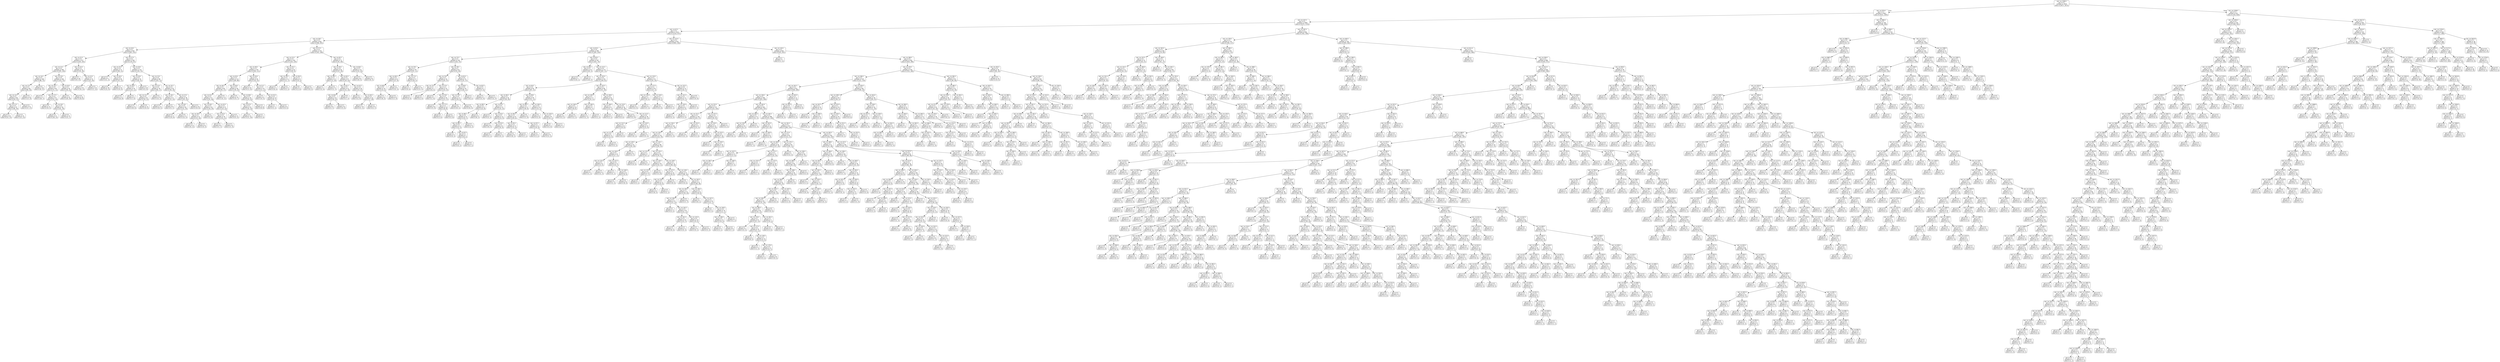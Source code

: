 digraph Tree {
node [shape=box, style="rounded", color="black", fontname=helvetica] ;
edge [fontname=helvetica] ;
0 [label="rain <= 1599.5\ngini = 0.5\nsamples = 3434\nvalue = [2677, 2673]"] ;
1 [label="rain <= 974.0\ngini = 0.5\nsamples = 2807\nvalue = [2521, 1845]"] ;
0 -> 1 [labeldistance=2.5, labelangle=45, headlabel="True"] ;
2 [label="rain <= 327.5\ngini = 0.5\nsamples = 2469\nvalue = [2275, 1576]"] ;
1 -> 2 ;
3 [label="rain <= 67.5\ngini = 0.5\nsamples = 1613\nvalue = [1510, 977]"] ;
2 -> 3 ;
4 [label="rain <= 38.5\ngini = 0.5\nsamples = 661\nvalue = [566, 441]"] ;
3 -> 4 ;
5 [label="rain <= 24.5\ngini = 0.5\nsamples = 426\nvalue = [405, 252]"] ;
4 -> 5 ;
6 [label="rain <= 21.5\ngini = 0.5\nsamples = 257\nvalue = [229, 165]"] ;
5 -> 6 ;
7 [label="rain <= 15.5\ngini = 0.5\nsamples = 206\nvalue = [195, 126]"] ;
6 -> 7 ;
8 [label="rain <= 14.5\ngini = 0.5\nsamples = 100\nvalue = [88, 73]"] ;
7 -> 8 ;
9 [label="rain <= 13.5\ngini = 0.5\nsamples = 84\nvalue = [80, 56]"] ;
8 -> 9 ;
10 [label="rain <= 12.5\ngini = 0.5\nsamples = 68\nvalue = [63, 47]"] ;
9 -> 10 ;
11 [label="rain <= 11.5\ngini = 0.5\nsamples = 47\nvalue = [46, 30]"] ;
10 -> 11 ;
12 [label="gini = 0.5\nsamples = 24\nvalue = [23, 15]"] ;
11 -> 12 ;
13 [label="gini = 0.5\nsamples = 23\nvalue = [23, 15]"] ;
11 -> 13 ;
14 [label="gini = 0.5\nsamples = 21\nvalue = [17, 17]"] ;
10 -> 14 ;
15 [label="gini = 0.5\nsamples = 16\nvalue = [17, 9]"] ;
9 -> 15 ;
16 [label="gini = 0.4\nsamples = 16\nvalue = [8, 17]"] ;
8 -> 16 ;
17 [label="rain <= 19.5\ngini = 0.4\nsamples = 106\nvalue = [107, 53]"] ;
7 -> 17 ;
18 [label="rain <= 16.5\ngini = 0.4\nsamples = 64\nvalue = [71, 31]"] ;
17 -> 18 ;
19 [label="gini = 0.4\nsamples = 17\nvalue = [20, 7]"] ;
18 -> 19 ;
20 [label="rain <= 17.5\ngini = 0.4\nsamples = 47\nvalue = [51, 24]"] ;
18 -> 20 ;
21 [label="gini = 0.4\nsamples = 11\nvalue = [10, 5]"] ;
20 -> 21 ;
22 [label="rain <= 18.5\ngini = 0.4\nsamples = 36\nvalue = [41, 19]"] ;
20 -> 22 ;
23 [label="gini = 0.4\nsamples = 21\nvalue = [26, 12]"] ;
22 -> 23 ;
24 [label="gini = 0.4\nsamples = 15\nvalue = [15, 7]"] ;
22 -> 24 ;
25 [label="rain <= 20.5\ngini = 0.5\nsamples = 42\nvalue = [36, 22]"] ;
17 -> 25 ;
26 [label="gini = 0.5\nsamples = 22\nvalue = [18, 14]"] ;
25 -> 26 ;
27 [label="gini = 0.4\nsamples = 20\nvalue = [18, 8]"] ;
25 -> 27 ;
28 [label="rain <= 22.5\ngini = 0.5\nsamples = 51\nvalue = [34, 39]"] ;
6 -> 28 ;
29 [label="gini = 0.5\nsamples = 18\nvalue = [9, 15]"] ;
28 -> 29 ;
30 [label="rain <= 23.5\ngini = 0.5\nsamples = 33\nvalue = [25, 24]"] ;
28 -> 30 ;
31 [label="gini = 0.5\nsamples = 19\nvalue = [18, 12]"] ;
30 -> 31 ;
32 [label="gini = 0.5\nsamples = 14\nvalue = [7, 12]"] ;
30 -> 32 ;
33 [label="rain <= 27.5\ngini = 0.4\nsamples = 169\nvalue = [176, 87]"] ;
5 -> 33 ;
34 [label="rain <= 25.5\ngini = 0.4\nsamples = 37\nvalue = [46, 15]"] ;
33 -> 34 ;
35 [label="gini = 0.3\nsamples = 9\nvalue = [11, 3]"] ;
34 -> 35 ;
36 [label="rain <= 26.5\ngini = 0.4\nsamples = 28\nvalue = [35, 12]"] ;
34 -> 36 ;
37 [label="gini = 0.4\nsamples = 18\nvalue = [21, 8]"] ;
36 -> 37 ;
38 [label="gini = 0.3\nsamples = 10\nvalue = [14, 4]"] ;
36 -> 38 ;
39 [label="rain <= 30.5\ngini = 0.5\nsamples = 132\nvalue = [130, 72]"] ;
33 -> 39 ;
40 [label="rain <= 29.5\ngini = 0.5\nsamples = 34\nvalue = [28, 21]"] ;
39 -> 40 ;
41 [label="rain <= 28.5\ngini = 0.5\nsamples = 24\nvalue = [23, 12]"] ;
40 -> 41 ;
42 [label="gini = 0.4\nsamples = 15\nvalue = [16, 8]"] ;
41 -> 42 ;
43 [label="gini = 0.5\nsamples = 9\nvalue = [7, 4]"] ;
41 -> 43 ;
44 [label="gini = 0.5\nsamples = 10\nvalue = [5, 9]"] ;
40 -> 44 ;
45 [label="rain <= 33.5\ngini = 0.4\nsamples = 98\nvalue = [102, 51]"] ;
39 -> 45 ;
46 [label="rain <= 32.5\ngini = 0.4\nsamples = 39\nvalue = [46, 17]"] ;
45 -> 46 ;
47 [label="rain <= 31.5\ngini = 0.4\nsamples = 29\nvalue = [34, 15]"] ;
46 -> 47 ;
48 [label="gini = 0.4\nsamples = 17\nvalue = [20, 9]"] ;
47 -> 48 ;
49 [label="gini = 0.4\nsamples = 12\nvalue = [14, 6]"] ;
47 -> 49 ;
50 [label="gini = 0.2\nsamples = 10\nvalue = [12, 2]"] ;
46 -> 50 ;
51 [label="rain <= 35.5\ngini = 0.5\nsamples = 59\nvalue = [56, 34]"] ;
45 -> 51 ;
52 [label="rain <= 34.5\ngini = 0.5\nsamples = 21\nvalue = [15, 12]"] ;
51 -> 52 ;
53 [label="gini = 0.4\nsamples = 13\nvalue = [10, 5]"] ;
52 -> 53 ;
54 [label="gini = 0.5\nsamples = 8\nvalue = [5, 7]"] ;
52 -> 54 ;
55 [label="rain <= 37.5\ngini = 0.5\nsamples = 38\nvalue = [41, 22]"] ;
51 -> 55 ;
56 [label="rain <= 36.5\ngini = 0.4\nsamples = 28\nvalue = [31, 14]"] ;
55 -> 56 ;
57 [label="gini = 0.4\nsamples = 17\nvalue = [19, 9]"] ;
56 -> 57 ;
58 [label="gini = 0.4\nsamples = 11\nvalue = [12, 5]"] ;
56 -> 58 ;
59 [label="gini = 0.5\nsamples = 10\nvalue = [10, 8]"] ;
55 -> 59 ;
60 [label="rain <= 57.5\ngini = 0.5\nsamples = 235\nvalue = [161, 189]"] ;
4 -> 60 ;
61 [label="rain <= 53.5\ngini = 0.5\nsamples = 162\nvalue = [120, 120]"] ;
60 -> 61 ;
62 [label="rain <= 49.5\ngini = 0.5\nsamples = 142\nvalue = [100, 111]"] ;
61 -> 62 ;
63 [label="rain <= 45.5\ngini = 0.5\nsamples = 113\nvalue = [84, 86]"] ;
62 -> 63 ;
64 [label="rain <= 44.5\ngini = 0.5\nsamples = 69\nvalue = [45, 57]"] ;
63 -> 64 ;
65 [label="rain <= 41.5\ngini = 0.5\nsamples = 57\nvalue = [41, 46]"] ;
64 -> 65 ;
66 [label="rain <= 40.5\ngini = 0.5\nsamples = 30\nvalue = [18, 24]"] ;
65 -> 66 ;
67 [label="rain <= 39.5\ngini = 0.5\nsamples = 21\nvalue = [13, 16]"] ;
66 -> 67 ;
68 [label="gini = 0.5\nsamples = 15\nvalue = [9, 11]"] ;
67 -> 68 ;
69 [label="gini = 0.5\nsamples = 6\nvalue = [4, 5]"] ;
67 -> 69 ;
70 [label="gini = 0.5\nsamples = 9\nvalue = [5, 8]"] ;
66 -> 70 ;
71 [label="rain <= 43.5\ngini = 0.5\nsamples = 27\nvalue = [23, 22]"] ;
65 -> 71 ;
72 [label="rain <= 42.5\ngini = 0.5\nsamples = 16\nvalue = [14, 11]"] ;
71 -> 72 ;
73 [label="gini = 0.5\nsamples = 8\nvalue = [7, 7]"] ;
72 -> 73 ;
74 [label="gini = 0.5\nsamples = 8\nvalue = [7, 4]"] ;
72 -> 74 ;
75 [label="gini = 0.5\nsamples = 11\nvalue = [9, 11]"] ;
71 -> 75 ;
76 [label="gini = 0.4\nsamples = 12\nvalue = [4, 11]"] ;
64 -> 76 ;
77 [label="rain <= 46.5\ngini = 0.5\nsamples = 44\nvalue = [39, 29]"] ;
63 -> 77 ;
78 [label="gini = 0.4\nsamples = 14\nvalue = [15, 7]"] ;
77 -> 78 ;
79 [label="rain <= 48.5\ngini = 0.5\nsamples = 30\nvalue = [24, 22]"] ;
77 -> 79 ;
80 [label="rain <= 47.5\ngini = 0.5\nsamples = 19\nvalue = [16, 14]"] ;
79 -> 80 ;
81 [label="gini = 0.5\nsamples = 12\nvalue = [11, 10]"] ;
80 -> 81 ;
82 [label="gini = 0.5\nsamples = 7\nvalue = [5, 4]"] ;
80 -> 82 ;
83 [label="gini = 0.5\nsamples = 11\nvalue = [8, 8]"] ;
79 -> 83 ;
84 [label="rain <= 50.5\ngini = 0.5\nsamples = 29\nvalue = [16, 25]"] ;
62 -> 84 ;
85 [label="gini = 0.3\nsamples = 10\nvalue = [3, 13]"] ;
84 -> 85 ;
86 [label="rain <= 51.5\ngini = 0.5\nsamples = 19\nvalue = [13, 12]"] ;
84 -> 86 ;
87 [label="gini = 0.5\nsamples = 6\nvalue = [4, 5]"] ;
86 -> 87 ;
88 [label="rain <= 52.5\ngini = 0.5\nsamples = 13\nvalue = [9, 7]"] ;
86 -> 88 ;
89 [label="gini = 0.5\nsamples = 7\nvalue = [5, 3]"] ;
88 -> 89 ;
90 [label="gini = 0.5\nsamples = 6\nvalue = [4, 4]"] ;
88 -> 90 ;
91 [label="rain <= 55.5\ngini = 0.4\nsamples = 20\nvalue = [20, 9]"] ;
61 -> 91 ;
92 [label="rain <= 54.5\ngini = 0.5\nsamples = 11\nvalue = [11, 7]"] ;
91 -> 92 ;
93 [label="gini = 0.5\nsamples = 7\nvalue = [6, 4]"] ;
92 -> 93 ;
94 [label="gini = 0.5\nsamples = 4\nvalue = [5, 3]"] ;
92 -> 94 ;
95 [label="rain <= 56.5\ngini = 0.3\nsamples = 9\nvalue = [9, 2]"] ;
91 -> 95 ;
96 [label="gini = 0.0\nsamples = 3\nvalue = [3, 0]"] ;
95 -> 96 ;
97 [label="gini = 0.4\nsamples = 6\nvalue = [6, 2]"] ;
95 -> 97 ;
98 [label="rain <= 65.5\ngini = 0.5\nsamples = 73\nvalue = [41, 69]"] ;
60 -> 98 ;
99 [label="rain <= 59.5\ngini = 0.4\nsamples = 59\nvalue = [27, 59]"] ;
98 -> 99 ;
100 [label="rain <= 58.5\ngini = 0.3\nsamples = 12\nvalue = [3, 16]"] ;
99 -> 100 ;
101 [label="gini = 0.3\nsamples = 7\nvalue = [2, 9]"] ;
100 -> 101 ;
102 [label="gini = 0.2\nsamples = 5\nvalue = [1, 7]"] ;
100 -> 102 ;
103 [label="rain <= 62.5\ngini = 0.5\nsamples = 47\nvalue = [24, 43]"] ;
99 -> 103 ;
104 [label="rain <= 61.5\ngini = 0.5\nsamples = 23\nvalue = [15, 16]"] ;
103 -> 104 ;
105 [label="rain <= 60.5\ngini = 0.5\nsamples = 16\nvalue = [8, 13]"] ;
104 -> 105 ;
106 [label="gini = 0.4\nsamples = 8\nvalue = [3, 7]"] ;
105 -> 106 ;
107 [label="gini = 0.5\nsamples = 8\nvalue = [5, 6]"] ;
105 -> 107 ;
108 [label="gini = 0.4\nsamples = 7\nvalue = [7, 3]"] ;
104 -> 108 ;
109 [label="rain <= 63.5\ngini = 0.4\nsamples = 24\nvalue = [9, 27]"] ;
103 -> 109 ;
110 [label="gini = 0.3\nsamples = 8\nvalue = [2, 9]"] ;
109 -> 110 ;
111 [label="rain <= 64.5\ngini = 0.4\nsamples = 16\nvalue = [7, 18]"] ;
109 -> 111 ;
112 [label="gini = 0.4\nsamples = 10\nvalue = [5, 11]"] ;
111 -> 112 ;
113 [label="gini = 0.3\nsamples = 6\nvalue = [2, 7]"] ;
111 -> 113 ;
114 [label="rain <= 66.5\ngini = 0.5\nsamples = 14\nvalue = [14, 10]"] ;
98 -> 114 ;
115 [label="gini = 0.5\nsamples = 8\nvalue = [8, 5]"] ;
114 -> 115 ;
116 [label="gini = 0.5\nsamples = 6\nvalue = [6, 5]"] ;
114 -> 116 ;
117 [label="rain <= 123.5\ngini = 0.5\nsamples = 952\nvalue = [944, 536]"] ;
3 -> 117 ;
118 [label="rain <= 83.5\ngini = 0.4\nsamples = 289\nvalue = [309, 129]"] ;
117 -> 118 ;
119 [label="rain <= 72.5\ngini = 0.5\nsamples = 102\nvalue = [102, 55]"] ;
118 -> 119 ;
120 [label="rain <= 70.5\ngini = 0.3\nsamples = 39\nvalue = [47, 11]"] ;
119 -> 120 ;
121 [label="rain <= 69.5\ngini = 0.4\nsamples = 22\nvalue = [27, 9]"] ;
120 -> 121 ;
122 [label="rain <= 68.5\ngini = 0.4\nsamples = 14\nvalue = [15, 6]"] ;
121 -> 122 ;
123 [label="gini = 0.3\nsamples = 6\nvalue = [8, 2]"] ;
122 -> 123 ;
124 [label="gini = 0.5\nsamples = 8\nvalue = [7, 4]"] ;
122 -> 124 ;
125 [label="gini = 0.3\nsamples = 8\nvalue = [12, 3]"] ;
121 -> 125 ;
126 [label="rain <= 71.5\ngini = 0.2\nsamples = 17\nvalue = [20, 2]"] ;
120 -> 126 ;
127 [label="gini = 0.0\nsamples = 7\nvalue = [9, 0]"] ;
126 -> 127 ;
128 [label="gini = 0.3\nsamples = 10\nvalue = [11, 2]"] ;
126 -> 128 ;
129 [label="rain <= 78.5\ngini = 0.5\nsamples = 63\nvalue = [55, 44]"] ;
119 -> 129 ;
130 [label="rain <= 74.5\ngini = 0.5\nsamples = 32\nvalue = [20, 27]"] ;
129 -> 130 ;
131 [label="rain <= 73.5\ngini = 0.5\nsamples = 7\nvalue = [6, 4]"] ;
130 -> 131 ;
132 [label="gini = 0.5\nsamples = 5\nvalue = [4, 4]"] ;
131 -> 132 ;
133 [label="gini = 0.0\nsamples = 2\nvalue = [2, 0]"] ;
131 -> 133 ;
134 [label="rain <= 75.5\ngini = 0.5\nsamples = 25\nvalue = [14, 23]"] ;
130 -> 134 ;
135 [label="gini = 0.2\nsamples = 5\nvalue = [1, 6]"] ;
134 -> 135 ;
136 [label="rain <= 76.5\ngini = 0.5\nsamples = 20\nvalue = [13, 17]"] ;
134 -> 136 ;
137 [label="gini = 0.5\nsamples = 8\nvalue = [5, 9]"] ;
136 -> 137 ;
138 [label="rain <= 77.5\ngini = 0.5\nsamples = 12\nvalue = [8, 8]"] ;
136 -> 138 ;
139 [label="gini = 0.0\nsamples = 3\nvalue = [3, 0]"] ;
138 -> 139 ;
140 [label="gini = 0.5\nsamples = 9\nvalue = [5, 8]"] ;
138 -> 140 ;
141 [label="rain <= 81.5\ngini = 0.4\nsamples = 31\nvalue = [35, 17]"] ;
129 -> 141 ;
142 [label="rain <= 80.5\ngini = 0.4\nsamples = 24\nvalue = [28, 11]"] ;
141 -> 142 ;
143 [label="rain <= 79.5\ngini = 0.4\nsamples = 17\nvalue = [20, 9]"] ;
142 -> 143 ;
144 [label="gini = 0.4\nsamples = 9\nvalue = [10, 5]"] ;
143 -> 144 ;
145 [label="gini = 0.4\nsamples = 8\nvalue = [10, 4]"] ;
143 -> 145 ;
146 [label="gini = 0.3\nsamples = 7\nvalue = [8, 2]"] ;
142 -> 146 ;
147 [label="rain <= 82.5\ngini = 0.5\nsamples = 7\nvalue = [7, 6]"] ;
141 -> 147 ;
148 [label="gini = 0.5\nsamples = 5\nvalue = [5, 4]"] ;
147 -> 148 ;
149 [label="gini = 0.5\nsamples = 2\nvalue = [2, 2]"] ;
147 -> 149 ;
150 [label="rain <= 85.5\ngini = 0.4\nsamples = 187\nvalue = [207, 74]"] ;
118 -> 150 ;
151 [label="rain <= 84.5\ngini = 0.2\nsamples = 14\nvalue = [20, 3]"] ;
150 -> 151 ;
152 [label="gini = 0.2\nsamples = 7\nvalue = [10, 1]"] ;
151 -> 152 ;
153 [label="gini = 0.3\nsamples = 7\nvalue = [10, 2]"] ;
151 -> 153 ;
154 [label="rain <= 115.5\ngini = 0.4\nsamples = 173\nvalue = [187, 71]"] ;
150 -> 154 ;
155 [label="rain <= 103.5\ngini = 0.4\nsamples = 141\nvalue = [144, 61]"] ;
154 -> 155 ;
156 [label="rain <= 94.5\ngini = 0.4\nsamples = 81\nvalue = [87, 31]"] ;
155 -> 156 ;
157 [label="rain <= 90.5\ngini = 0.5\nsamples = 36\nvalue = [36, 20]"] ;
156 -> 157 ;
158 [label="rain <= 89.5\ngini = 0.4\nsamples = 21\nvalue = [22, 8]"] ;
157 -> 158 ;
159 [label="rain <= 88.5\ngini = 0.4\nsamples = 15\nvalue = [14, 7]"] ;
158 -> 159 ;
160 [label="rain <= 86.5\ngini = 0.4\nsamples = 11\nvalue = [12, 5]"] ;
159 -> 160 ;
161 [label="gini = 0.5\nsamples = 4\nvalue = [4, 3]"] ;
160 -> 161 ;
162 [label="rain <= 87.5\ngini = 0.3\nsamples = 7\nvalue = [8, 2]"] ;
160 -> 162 ;
163 [label="gini = 0.2\nsamples = 5\nvalue = [6, 1]"] ;
162 -> 163 ;
164 [label="gini = 0.4\nsamples = 2\nvalue = [2, 1]"] ;
162 -> 164 ;
165 [label="gini = 0.5\nsamples = 4\nvalue = [2, 2]"] ;
159 -> 165 ;
166 [label="gini = 0.2\nsamples = 6\nvalue = [8, 1]"] ;
158 -> 166 ;
167 [label="rain <= 91.5\ngini = 0.5\nsamples = 15\nvalue = [14, 12]"] ;
157 -> 167 ;
168 [label="gini = 0.5\nsamples = 3\nvalue = [2, 3]"] ;
167 -> 168 ;
169 [label="rain <= 92.5\ngini = 0.5\nsamples = 12\nvalue = [12, 9]"] ;
167 -> 169 ;
170 [label="gini = 0.5\nsamples = 6\nvalue = [6, 5]"] ;
169 -> 170 ;
171 [label="rain <= 93.5\ngini = 0.5\nsamples = 6\nvalue = [6, 4]"] ;
169 -> 171 ;
172 [label="gini = 0.4\nsamples = 3\nvalue = [2, 1]"] ;
171 -> 172 ;
173 [label="gini = 0.5\nsamples = 3\nvalue = [4, 3]"] ;
171 -> 173 ;
174 [label="rain <= 99.5\ngini = 0.3\nsamples = 45\nvalue = [51, 11]"] ;
156 -> 174 ;
175 [label="rain <= 98.5\ngini = 0.2\nsamples = 31\nvalue = [36, 6]"] ;
174 -> 175 ;
176 [label="rain <= 96.5\ngini = 0.3\nsamples = 25\nvalue = [29, 6]"] ;
175 -> 176 ;
177 [label="rain <= 95.5\ngini = 0.2\nsamples = 13\nvalue = [15, 2]"] ;
176 -> 177 ;
178 [label="gini = 0.2\nsamples = 6\nvalue = [8, 1]"] ;
177 -> 178 ;
179 [label="gini = 0.2\nsamples = 7\nvalue = [7, 1]"] ;
177 -> 179 ;
180 [label="rain <= 97.5\ngini = 0.3\nsamples = 12\nvalue = [14, 4]"] ;
176 -> 180 ;
181 [label="gini = 0.5\nsamples = 4\nvalue = [3, 2]"] ;
180 -> 181 ;
182 [label="gini = 0.3\nsamples = 8\nvalue = [11, 2]"] ;
180 -> 182 ;
183 [label="gini = 0.0\nsamples = 6\nvalue = [7, 0]"] ;
175 -> 183 ;
184 [label="rain <= 100.5\ngini = 0.4\nsamples = 14\nvalue = [15, 5]"] ;
174 -> 184 ;
185 [label="gini = 0.5\nsamples = 6\nvalue = [5, 4]"] ;
184 -> 185 ;
186 [label="rain <= 102.0\ngini = 0.2\nsamples = 8\nvalue = [10, 1]"] ;
184 -> 186 ;
187 [label="gini = 0.0\nsamples = 3\nvalue = [5, 0]"] ;
186 -> 187 ;
188 [label="gini = 0.3\nsamples = 5\nvalue = [5, 1]"] ;
186 -> 188 ;
189 [label="rain <= 107.5\ngini = 0.5\nsamples = 60\nvalue = [57, 30]"] ;
155 -> 189 ;
190 [label="rain <= 105.5\ngini = 0.5\nsamples = 17\nvalue = [10, 11]"] ;
189 -> 190 ;
191 [label="rain <= 104.5\ngini = 0.5\nsamples = 10\nvalue = [8, 6]"] ;
190 -> 191 ;
192 [label="gini = 0.5\nsamples = 6\nvalue = [5, 5]"] ;
191 -> 192 ;
193 [label="gini = 0.4\nsamples = 4\nvalue = [3, 1]"] ;
191 -> 193 ;
194 [label="rain <= 106.5\ngini = 0.4\nsamples = 7\nvalue = [2, 5]"] ;
190 -> 194 ;
195 [label="gini = 0.4\nsamples = 4\nvalue = [1, 3]"] ;
194 -> 195 ;
196 [label="gini = 0.4\nsamples = 3\nvalue = [1, 2]"] ;
194 -> 196 ;
197 [label="rain <= 109.5\ngini = 0.4\nsamples = 43\nvalue = [47, 19]"] ;
189 -> 197 ;
198 [label="rain <= 108.5\ngini = 0.1\nsamples = 9\nvalue = [12, 1]"] ;
197 -> 198 ;
199 [label="gini = 0.4\nsamples = 4\nvalue = [3, 1]"] ;
198 -> 199 ;
200 [label="gini = 0.0\nsamples = 5\nvalue = [9, 0]"] ;
198 -> 200 ;
201 [label="rain <= 110.5\ngini = 0.4\nsamples = 34\nvalue = [35, 18]"] ;
197 -> 201 ;
202 [label="gini = 0.5\nsamples = 8\nvalue = [5, 6]"] ;
201 -> 202 ;
203 [label="rain <= 113.5\ngini = 0.4\nsamples = 26\nvalue = [30, 12]"] ;
201 -> 203 ;
204 [label="rain <= 112.5\ngini = 0.4\nsamples = 14\nvalue = [19, 6]"] ;
203 -> 204 ;
205 [label="rain <= 111.5\ngini = 0.4\nsamples = 11\nvalue = [13, 6]"] ;
204 -> 205 ;
206 [label="gini = 0.4\nsamples = 7\nvalue = [8, 4]"] ;
205 -> 206 ;
207 [label="gini = 0.4\nsamples = 4\nvalue = [5, 2]"] ;
205 -> 207 ;
208 [label="gini = 0.0\nsamples = 3\nvalue = [6, 0]"] ;
204 -> 208 ;
209 [label="rain <= 114.5\ngini = 0.5\nsamples = 12\nvalue = [11, 6]"] ;
203 -> 209 ;
210 [label="gini = 0.4\nsamples = 7\nvalue = [6, 3]"] ;
209 -> 210 ;
211 [label="gini = 0.5\nsamples = 5\nvalue = [5, 3]"] ;
209 -> 211 ;
212 [label="rain <= 119.5\ngini = 0.3\nsamples = 32\nvalue = [43, 10]"] ;
154 -> 212 ;
213 [label="rain <= 117.5\ngini = 0.2\nsamples = 20\nvalue = [27, 3]"] ;
212 -> 213 ;
214 [label="rain <= 116.5\ngini = 0.3\nsamples = 7\nvalue = [9, 2]"] ;
213 -> 214 ;
215 [label="gini = 0.0\nsamples = 2\nvalue = [2, 0]"] ;
214 -> 215 ;
216 [label="gini = 0.3\nsamples = 5\nvalue = [7, 2]"] ;
214 -> 216 ;
217 [label="rain <= 118.5\ngini = 0.1\nsamples = 13\nvalue = [18, 1]"] ;
213 -> 217 ;
218 [label="gini = 0.0\nsamples = 9\nvalue = [13, 0]"] ;
217 -> 218 ;
219 [label="gini = 0.3\nsamples = 4\nvalue = [5, 1]"] ;
217 -> 219 ;
220 [label="rain <= 122.5\ngini = 0.4\nsamples = 12\nvalue = [16, 7]"] ;
212 -> 220 ;
221 [label="rain <= 121.5\ngini = 0.5\nsamples = 11\nvalue = [12, 7]"] ;
220 -> 221 ;
222 [label="rain <= 120.5\ngini = 0.5\nsamples = 6\nvalue = [5, 4]"] ;
221 -> 222 ;
223 [label="gini = 0.5\nsamples = 2\nvalue = [2, 2]"] ;
222 -> 223 ;
224 [label="gini = 0.5\nsamples = 4\nvalue = [3, 2]"] ;
222 -> 224 ;
225 [label="gini = 0.4\nsamples = 5\nvalue = [7, 3]"] ;
221 -> 225 ;
226 [label="gini = 0.0\nsamples = 1\nvalue = [4, 0]"] ;
220 -> 226 ;
227 [label="rain <= 124.5\ngini = 0.5\nsamples = 663\nvalue = [635, 407]"] ;
117 -> 227 ;
228 [label="gini = 0.2\nsamples = 7\nvalue = [1, 11]"] ;
227 -> 228 ;
229 [label="rain <= 289.5\ngini = 0.5\nsamples = 656\nvalue = [634, 396]"] ;
227 -> 229 ;
230 [label="rain <= 270.5\ngini = 0.5\nsamples = 578\nvalue = [552, 360]"] ;
229 -> 230 ;
231 [label="rain <= 246.5\ngini = 0.5\nsamples = 519\nvalue = [512, 314]"] ;
230 -> 231 ;
232 [label="rain <= 241.5\ngini = 0.5\nsamples = 451\nvalue = [428, 284]"] ;
231 -> 232 ;
233 [label="rain <= 158.5\ngini = 0.5\nsamples = 440\nvalue = [425, 269]"] ;
232 -> 233 ;
234 [label="rain <= 153.5\ngini = 0.5\nsamples = 157\nvalue = [132, 102]"] ;
233 -> 234 ;
235 [label="rain <= 151.5\ngini = 0.5\nsamples = 134\nvalue = [124, 77]"] ;
234 -> 235 ;
236 [label="rain <= 150.5\ngini = 0.5\nsamples = 125\nvalue = [111, 74]"] ;
235 -> 236 ;
237 [label="rain <= 130.5\ngini = 0.5\nsamples = 123\nvalue = [110, 70]"] ;
236 -> 237 ;
238 [label="rain <= 129.5\ngini = 0.5\nsamples = 25\nvalue = [20, 18]"] ;
237 -> 238 ;
239 [label="rain <= 126.5\ngini = 0.5\nsamples = 19\nvalue = [17, 11]"] ;
238 -> 239 ;
240 [label="rain <= 125.5\ngini = 0.5\nsamples = 6\nvalue = [3, 4]"] ;
239 -> 240 ;
241 [label="gini = 0.5\nsamples = 2\nvalue = [1, 1]"] ;
240 -> 241 ;
242 [label="gini = 0.5\nsamples = 4\nvalue = [2, 3]"] ;
240 -> 242 ;
243 [label="rain <= 127.5\ngini = 0.4\nsamples = 13\nvalue = [14, 7]"] ;
239 -> 243 ;
244 [label="gini = 0.3\nsamples = 5\nvalue = [5, 1]"] ;
243 -> 244 ;
245 [label="rain <= 128.5\ngini = 0.5\nsamples = 8\nvalue = [9, 6]"] ;
243 -> 245 ;
246 [label="gini = 0.4\nsamples = 2\nvalue = [1, 2]"] ;
245 -> 246 ;
247 [label="gini = 0.4\nsamples = 6\nvalue = [8, 4]"] ;
245 -> 247 ;
248 [label="gini = 0.4\nsamples = 6\nvalue = [3, 7]"] ;
238 -> 248 ;
249 [label="rain <= 132.5\ngini = 0.5\nsamples = 98\nvalue = [90, 52]"] ;
237 -> 249 ;
250 [label="rain <= 131.5\ngini = 0.1\nsamples = 7\nvalue = [14, 1]"] ;
249 -> 250 ;
251 [label="gini = 0.0\nsamples = 2\nvalue = [4, 0]"] ;
250 -> 251 ;
252 [label="gini = 0.2\nsamples = 5\nvalue = [10, 1]"] ;
250 -> 252 ;
253 [label="rain <= 135.5\ngini = 0.5\nsamples = 91\nvalue = [76, 51]"] ;
249 -> 253 ;
254 [label="rain <= 134.5\ngini = 0.5\nsamples = 18\nvalue = [10, 11]"] ;
253 -> 254 ;
255 [label="rain <= 133.5\ngini = 0.4\nsamples = 10\nvalue = [7, 3]"] ;
254 -> 255 ;
256 [label="gini = 0.4\nsamples = 7\nvalue = [5, 2]"] ;
255 -> 256 ;
257 [label="gini = 0.4\nsamples = 3\nvalue = [2, 1]"] ;
255 -> 257 ;
258 [label="gini = 0.4\nsamples = 8\nvalue = [3, 8]"] ;
254 -> 258 ;
259 [label="rain <= 138.5\ngini = 0.5\nsamples = 73\nvalue = [66, 40]"] ;
253 -> 259 ;
260 [label="rain <= 137.5\ngini = 0.4\nsamples = 16\nvalue = [18, 6]"] ;
259 -> 260 ;
261 [label="rain <= 136.5\ngini = 0.5\nsamples = 11\nvalue = [10, 6]"] ;
260 -> 261 ;
262 [label="gini = 0.5\nsamples = 8\nvalue = [8, 5]"] ;
261 -> 262 ;
263 [label="gini = 0.4\nsamples = 3\nvalue = [2, 1]"] ;
261 -> 263 ;
264 [label="gini = 0.0\nsamples = 5\nvalue = [8, 0]"] ;
260 -> 264 ;
265 [label="rain <= 139.5\ngini = 0.5\nsamples = 57\nvalue = [48, 34]"] ;
259 -> 265 ;
266 [label="gini = 0.0\nsamples = 5\nvalue = [0, 6]"] ;
265 -> 266 ;
267 [label="rain <= 145.5\ngini = 0.5\nsamples = 52\nvalue = [48, 28]"] ;
265 -> 267 ;
268 [label="rain <= 144.5\ngini = 0.5\nsamples = 31\nvalue = [30, 20]"] ;
267 -> 268 ;
269 [label="rain <= 140.5\ngini = 0.5\nsamples = 23\nvalue = [23, 13]"] ;
268 -> 269 ;
270 [label="gini = 0.5\nsamples = 3\nvalue = [2, 2]"] ;
269 -> 270 ;
271 [label="rain <= 142.5\ngini = 0.5\nsamples = 20\nvalue = [21, 11]"] ;
269 -> 271 ;
272 [label="rain <= 141.5\ngini = 0.5\nsamples = 10\nvalue = [12, 7]"] ;
271 -> 272 ;
273 [label="gini = 0.4\nsamples = 7\nvalue = [8, 4]"] ;
272 -> 273 ;
274 [label="gini = 0.5\nsamples = 3\nvalue = [4, 3]"] ;
272 -> 274 ;
275 [label="rain <= 143.5\ngini = 0.4\nsamples = 10\nvalue = [9, 4]"] ;
271 -> 275 ;
276 [label="gini = 0.3\nsamples = 4\nvalue = [4, 1]"] ;
275 -> 276 ;
277 [label="gini = 0.5\nsamples = 6\nvalue = [5, 3]"] ;
275 -> 277 ;
278 [label="gini = 0.5\nsamples = 8\nvalue = [7, 7]"] ;
268 -> 278 ;
279 [label="rain <= 146.5\ngini = 0.4\nsamples = 21\nvalue = [18, 8]"] ;
267 -> 279 ;
280 [label="gini = 0.2\nsamples = 5\nvalue = [6, 1]"] ;
279 -> 280 ;
281 [label="rain <= 147.5\ngini = 0.5\nsamples = 16\nvalue = [12, 7]"] ;
279 -> 281 ;
282 [label="gini = 0.4\nsamples = 2\nvalue = [1, 2]"] ;
281 -> 282 ;
283 [label="rain <= 149.5\ngini = 0.4\nsamples = 14\nvalue = [11, 5]"] ;
281 -> 283 ;
284 [label="rain <= 148.5\ngini = 0.4\nsamples = 12\nvalue = [10, 4]"] ;
283 -> 284 ;
285 [label="gini = 0.4\nsamples = 4\nvalue = [3, 1]"] ;
284 -> 285 ;
286 [label="gini = 0.4\nsamples = 8\nvalue = [7, 3]"] ;
284 -> 286 ;
287 [label="gini = 0.5\nsamples = 2\nvalue = [1, 1]"] ;
283 -> 287 ;
288 [label="gini = 0.3\nsamples = 2\nvalue = [1, 4]"] ;
236 -> 288 ;
289 [label="rain <= 152.5\ngini = 0.3\nsamples = 9\nvalue = [13, 3]"] ;
235 -> 289 ;
290 [label="gini = 0.3\nsamples = 8\nvalue = [12, 3]"] ;
289 -> 290 ;
291 [label="gini = 0.0\nsamples = 1\nvalue = [1, 0]"] ;
289 -> 291 ;
292 [label="rain <= 157.5\ngini = 0.4\nsamples = 23\nvalue = [8, 25]"] ;
234 -> 292 ;
293 [label="rain <= 154.5\ngini = 0.3\nsamples = 21\nvalue = [5, 23]"] ;
292 -> 293 ;
294 [label="gini = 0.0\nsamples = 6\nvalue = [0, 9]"] ;
293 -> 294 ;
295 [label="rain <= 155.5\ngini = 0.4\nsamples = 15\nvalue = [5, 14]"] ;
293 -> 295 ;
296 [label="gini = 0.3\nsamples = 5\nvalue = [4, 1]"] ;
295 -> 296 ;
297 [label="rain <= 156.5\ngini = 0.1\nsamples = 10\nvalue = [1, 13]"] ;
295 -> 297 ;
298 [label="gini = 0.0\nsamples = 7\nvalue = [0, 11]"] ;
297 -> 298 ;
299 [label="gini = 0.4\nsamples = 3\nvalue = [1, 2]"] ;
297 -> 299 ;
300 [label="gini = 0.5\nsamples = 2\nvalue = [3, 2]"] ;
292 -> 300 ;
301 [label="rain <= 162.0\ngini = 0.5\nsamples = 283\nvalue = [293, 167]"] ;
233 -> 301 ;
302 [label="rain <= 160.5\ngini = 0.2\nsamples = 15\nvalue = [21, 3]"] ;
301 -> 302 ;
303 [label="rain <= 159.5\ngini = 0.4\nsamples = 10\nvalue = [10, 3]"] ;
302 -> 303 ;
304 [label="gini = 0.2\nsamples = 5\nvalue = [6, 1]"] ;
303 -> 304 ;
305 [label="gini = 0.4\nsamples = 5\nvalue = [4, 2]"] ;
303 -> 305 ;
306 [label="gini = 0.0\nsamples = 5\nvalue = [11, 0]"] ;
302 -> 306 ;
307 [label="rain <= 165.5\ngini = 0.5\nsamples = 268\nvalue = [272, 164]"] ;
301 -> 307 ;
308 [label="rain <= 163.5\ngini = 0.4\nsamples = 11\nvalue = [4, 10]"] ;
307 -> 308 ;
309 [label="gini = 0.4\nsamples = 3\nvalue = [2, 1]"] ;
308 -> 309 ;
310 [label="rain <= 164.5\ngini = 0.3\nsamples = 8\nvalue = [2, 9]"] ;
308 -> 310 ;
311 [label="gini = 0.4\nsamples = 3\nvalue = [1, 3]"] ;
310 -> 311 ;
312 [label="gini = 0.2\nsamples = 5\nvalue = [1, 6]"] ;
310 -> 312 ;
313 [label="rain <= 191.5\ngini = 0.5\nsamples = 257\nvalue = [268, 154]"] ;
307 -> 313 ;
314 [label="rain <= 173.5\ngini = 0.4\nsamples = 95\nvalue = [112, 51]"] ;
313 -> 314 ;
315 [label="rain <= 169.5\ngini = 0.5\nsamples = 30\nvalue = [27, 20]"] ;
314 -> 315 ;
316 [label="rain <= 167.5\ngini = 0.4\nsamples = 15\nvalue = [17, 6]"] ;
315 -> 316 ;
317 [label="rain <= 166.5\ngini = 0.3\nsamples = 8\nvalue = [10, 2]"] ;
316 -> 317 ;
318 [label="gini = 0.0\nsamples = 1\nvalue = [1, 0]"] ;
317 -> 318 ;
319 [label="gini = 0.3\nsamples = 7\nvalue = [9, 2]"] ;
317 -> 319 ;
320 [label="rain <= 168.5\ngini = 0.5\nsamples = 7\nvalue = [7, 4]"] ;
316 -> 320 ;
321 [label="gini = 0.5\nsamples = 3\nvalue = [3, 2]"] ;
320 -> 321 ;
322 [label="gini = 0.4\nsamples = 4\nvalue = [4, 2]"] ;
320 -> 322 ;
323 [label="rain <= 171.5\ngini = 0.5\nsamples = 15\nvalue = [10, 14]"] ;
315 -> 323 ;
324 [label="rain <= 170.5\ngini = 0.4\nsamples = 5\nvalue = [2, 6]"] ;
323 -> 324 ;
325 [label="gini = 0.5\nsamples = 2\nvalue = [1, 1]"] ;
324 -> 325 ;
326 [label="gini = 0.3\nsamples = 3\nvalue = [1, 5]"] ;
324 -> 326 ;
327 [label="rain <= 172.5\ngini = 0.5\nsamples = 10\nvalue = [8, 8]"] ;
323 -> 327 ;
328 [label="gini = 0.5\nsamples = 4\nvalue = [4, 4]"] ;
327 -> 328 ;
329 [label="gini = 0.5\nsamples = 6\nvalue = [4, 4]"] ;
327 -> 329 ;
330 [label="rain <= 175.5\ngini = 0.4\nsamples = 65\nvalue = [85, 31]"] ;
314 -> 330 ;
331 [label="gini = 0.0\nsamples = 7\nvalue = [12, 0]"] ;
330 -> 331 ;
332 [label="rain <= 190.5\ngini = 0.4\nsamples = 58\nvalue = [73, 31]"] ;
330 -> 332 ;
333 [label="rain <= 189.5\ngini = 0.4\nsamples = 49\nvalue = [60, 29]"] ;
332 -> 333 ;
334 [label="rain <= 188.5\ngini = 0.4\nsamples = 45\nvalue = [56, 25]"] ;
333 -> 334 ;
335 [label="rain <= 186.5\ngini = 0.4\nsamples = 41\nvalue = [49, 25]"] ;
334 -> 335 ;
336 [label="rain <= 183.5\ngini = 0.4\nsamples = 34\nvalue = [45, 19]"] ;
335 -> 336 ;
337 [label="rain <= 182.5\ngini = 0.5\nsamples = 29\nvalue = [35, 19]"] ;
336 -> 337 ;
338 [label="rain <= 180.5\ngini = 0.4\nsamples = 28\nvalue = [35, 15]"] ;
337 -> 338 ;
339 [label="rain <= 176.5\ngini = 0.5\nsamples = 21\nvalue = [25, 13]"] ;
338 -> 339 ;
340 [label="gini = 0.5\nsamples = 2\nvalue = [2, 2]"] ;
339 -> 340 ;
341 [label="rain <= 177.5\ngini = 0.4\nsamples = 19\nvalue = [23, 11]"] ;
339 -> 341 ;
342 [label="gini = 0.3\nsamples = 6\nvalue = [8, 2]"] ;
341 -> 342 ;
343 [label="rain <= 178.5\ngini = 0.5\nsamples = 13\nvalue = [15, 9]"] ;
341 -> 343 ;
344 [label="gini = 0.4\nsamples = 2\nvalue = [1, 2]"] ;
343 -> 344 ;
345 [label="rain <= 179.5\ngini = 0.4\nsamples = 11\nvalue = [14, 7]"] ;
343 -> 345 ;
346 [label="gini = 0.4\nsamples = 3\nvalue = [5, 2]"] ;
345 -> 346 ;
347 [label="gini = 0.5\nsamples = 8\nvalue = [9, 5]"] ;
345 -> 347 ;
348 [label="rain <= 181.5\ngini = 0.3\nsamples = 7\nvalue = [10, 2]"] ;
338 -> 348 ;
349 [label="gini = 0.0\nsamples = 2\nvalue = [3, 0]"] ;
348 -> 349 ;
350 [label="gini = 0.3\nsamples = 5\nvalue = [7, 2]"] ;
348 -> 350 ;
351 [label="gini = 0.0\nsamples = 1\nvalue = [0, 4]"] ;
337 -> 351 ;
352 [label="gini = 0.0\nsamples = 5\nvalue = [10, 0]"] ;
336 -> 352 ;
353 [label="rain <= 187.5\ngini = 0.5\nsamples = 7\nvalue = [4, 6]"] ;
335 -> 353 ;
354 [label="gini = 0.5\nsamples = 4\nvalue = [3, 4]"] ;
353 -> 354 ;
355 [label="gini = 0.4\nsamples = 3\nvalue = [1, 2]"] ;
353 -> 355 ;
356 [label="gini = 0.0\nsamples = 4\nvalue = [7, 0]"] ;
334 -> 356 ;
357 [label="gini = 0.5\nsamples = 4\nvalue = [4, 4]"] ;
333 -> 357 ;
358 [label="gini = 0.2\nsamples = 9\nvalue = [13, 2]"] ;
332 -> 358 ;
359 [label="rain <= 205.5\ngini = 0.5\nsamples = 162\nvalue = [156, 103]"] ;
313 -> 359 ;
360 [label="rain <= 198.5\ngini = 0.5\nsamples = 57\nvalue = [51, 48]"] ;
359 -> 360 ;
361 [label="rain <= 196.5\ngini = 0.5\nsamples = 29\nvalue = [30, 23]"] ;
360 -> 361 ;
362 [label="rain <= 195.5\ngini = 0.5\nsamples = 23\nvalue = [21, 23]"] ;
361 -> 362 ;
363 [label="rain <= 192.5\ngini = 0.5\nsamples = 21\nvalue = [21, 18]"] ;
362 -> 363 ;
364 [label="gini = 0.5\nsamples = 4\nvalue = [3, 5]"] ;
363 -> 364 ;
365 [label="rain <= 193.5\ngini = 0.5\nsamples = 17\nvalue = [18, 13]"] ;
363 -> 365 ;
366 [label="gini = 0.4\nsamples = 6\nvalue = [10, 4]"] ;
365 -> 366 ;
367 [label="rain <= 194.5\ngini = 0.5\nsamples = 11\nvalue = [8, 9]"] ;
365 -> 367 ;
368 [label="gini = 0.5\nsamples = 8\nvalue = [4, 6]"] ;
367 -> 368 ;
369 [label="gini = 0.5\nsamples = 3\nvalue = [4, 3]"] ;
367 -> 369 ;
370 [label="gini = 0.0\nsamples = 2\nvalue = [0, 5]"] ;
362 -> 370 ;
371 [label="gini = 0.0\nsamples = 6\nvalue = [9, 0]"] ;
361 -> 371 ;
372 [label="rain <= 199.5\ngini = 0.5\nsamples = 28\nvalue = [21, 25]"] ;
360 -> 372 ;
373 [label="gini = 0.4\nsamples = 4\nvalue = [2, 6]"] ;
372 -> 373 ;
374 [label="rain <= 200.5\ngini = 0.5\nsamples = 24\nvalue = [19, 19]"] ;
372 -> 374 ;
375 [label="gini = 0.5\nsamples = 5\nvalue = [7, 5]"] ;
374 -> 375 ;
376 [label="rain <= 202.5\ngini = 0.5\nsamples = 19\nvalue = [12, 14]"] ;
374 -> 376 ;
377 [label="rain <= 201.5\ngini = 0.4\nsamples = 6\nvalue = [3, 6]"] ;
376 -> 377 ;
378 [label="gini = 0.5\nsamples = 5\nvalue = [3, 3]"] ;
377 -> 378 ;
379 [label="gini = 0.0\nsamples = 1\nvalue = [0, 3]"] ;
377 -> 379 ;
380 [label="rain <= 204.5\ngini = 0.5\nsamples = 13\nvalue = [9, 8]"] ;
376 -> 380 ;
381 [label="rain <= 203.5\ngini = 0.4\nsamples = 4\nvalue = [4, 2]"] ;
380 -> 381 ;
382 [label="gini = 0.5\nsamples = 3\nvalue = [3, 2]"] ;
381 -> 382 ;
383 [label="gini = 0.0\nsamples = 1\nvalue = [1, 0]"] ;
381 -> 383 ;
384 [label="gini = 0.5\nsamples = 9\nvalue = [5, 6]"] ;
380 -> 384 ;
385 [label="rain <= 237.5\ngini = 0.5\nsamples = 105\nvalue = [105, 55]"] ;
359 -> 385 ;
386 [label="rain <= 231.5\ngini = 0.4\nsamples = 94\nvalue = [98, 46]"] ;
385 -> 386 ;
387 [label="rain <= 213.0\ngini = 0.5\nsamples = 70\nvalue = [66, 38]"] ;
386 -> 387 ;
388 [label="rain <= 209.5\ngini = 0.3\nsamples = 22\nvalue = [24, 6]"] ;
387 -> 388 ;
389 [label="rain <= 206.5\ngini = 0.5\nsamples = 12\nvalue = [10, 6]"] ;
388 -> 389 ;
390 [label="gini = 0.0\nsamples = 2\nvalue = [2, 0]"] ;
389 -> 390 ;
391 [label="rain <= 207.5\ngini = 0.5\nsamples = 10\nvalue = [8, 6]"] ;
389 -> 391 ;
392 [label="gini = 0.4\nsamples = 2\nvalue = [1, 2]"] ;
391 -> 392 ;
393 [label="rain <= 208.5\ngini = 0.5\nsamples = 8\nvalue = [7, 4]"] ;
391 -> 393 ;
394 [label="gini = 0.5\nsamples = 4\nvalue = [3, 2]"] ;
393 -> 394 ;
395 [label="gini = 0.4\nsamples = 4\nvalue = [4, 2]"] ;
393 -> 395 ;
396 [label="gini = 0.0\nsamples = 10\nvalue = [14, 0]"] ;
388 -> 396 ;
397 [label="rain <= 229.5\ngini = 0.5\nsamples = 48\nvalue = [42, 32]"] ;
387 -> 397 ;
398 [label="rain <= 218.5\ngini = 0.5\nsamples = 44\nvalue = [41, 28]"] ;
397 -> 398 ;
399 [label="rain <= 214.5\ngini = 0.5\nsamples = 16\nvalue = [11, 12]"] ;
398 -> 399 ;
400 [label="gini = 0.0\nsamples = 1\nvalue = [0, 1]"] ;
399 -> 400 ;
401 [label="rain <= 215.5\ngini = 0.5\nsamples = 15\nvalue = [11, 11]"] ;
399 -> 401 ;
402 [label="gini = 0.5\nsamples = 3\nvalue = [3, 2]"] ;
401 -> 402 ;
403 [label="rain <= 216.5\ngini = 0.5\nsamples = 12\nvalue = [8, 9]"] ;
401 -> 403 ;
404 [label="gini = 0.4\nsamples = 3\nvalue = [1, 3]"] ;
403 -> 404 ;
405 [label="rain <= 217.5\ngini = 0.5\nsamples = 9\nvalue = [7, 6]"] ;
403 -> 405 ;
406 [label="gini = 0.5\nsamples = 3\nvalue = [3, 2]"] ;
405 -> 406 ;
407 [label="gini = 0.5\nsamples = 6\nvalue = [4, 4]"] ;
405 -> 407 ;
408 [label="rain <= 219.5\ngini = 0.5\nsamples = 28\nvalue = [30, 16]"] ;
398 -> 408 ;
409 [label="gini = 0.0\nsamples = 1\nvalue = [2, 0]"] ;
408 -> 409 ;
410 [label="rain <= 225.5\ngini = 0.5\nsamples = 27\nvalue = [28, 16]"] ;
408 -> 410 ;
411 [label="rain <= 224.5\ngini = 0.5\nsamples = 17\nvalue = [19, 13]"] ;
410 -> 411 ;
412 [label="rain <= 221.5\ngini = 0.5\nsamples = 16\nvalue = [19, 12]"] ;
411 -> 412 ;
413 [label="rain <= 220.5\ngini = 0.4\nsamples = 6\nvalue = [7, 3]"] ;
412 -> 413 ;
414 [label="gini = 0.5\nsamples = 4\nvalue = [5, 3]"] ;
413 -> 414 ;
415 [label="gini = 0.0\nsamples = 2\nvalue = [2, 0]"] ;
413 -> 415 ;
416 [label="rain <= 222.5\ngini = 0.5\nsamples = 10\nvalue = [12, 9]"] ;
412 -> 416 ;
417 [label="gini = 0.5\nsamples = 6\nvalue = [7, 7]"] ;
416 -> 417 ;
418 [label="rain <= 223.5\ngini = 0.4\nsamples = 4\nvalue = [5, 2]"] ;
416 -> 418 ;
419 [label="gini = 0.0\nsamples = 1\nvalue = [1, 0]"] ;
418 -> 419 ;
420 [label="gini = 0.4\nsamples = 3\nvalue = [4, 2]"] ;
418 -> 420 ;
421 [label="gini = 0.0\nsamples = 1\nvalue = [0, 1]"] ;
411 -> 421 ;
422 [label="rain <= 226.5\ngini = 0.4\nsamples = 10\nvalue = [9, 3]"] ;
410 -> 422 ;
423 [label="gini = 0.0\nsamples = 3\nvalue = [4, 0]"] ;
422 -> 423 ;
424 [label="rain <= 227.5\ngini = 0.5\nsamples = 7\nvalue = [5, 3]"] ;
422 -> 424 ;
425 [label="gini = 0.5\nsamples = 4\nvalue = [2, 2]"] ;
424 -> 425 ;
426 [label="rain <= 228.5\ngini = 0.4\nsamples = 3\nvalue = [3, 1]"] ;
424 -> 426 ;
427 [label="gini = 0.0\nsamples = 1\nvalue = [2, 0]"] ;
426 -> 427 ;
428 [label="gini = 0.5\nsamples = 2\nvalue = [1, 1]"] ;
426 -> 428 ;
429 [label="rain <= 230.5\ngini = 0.3\nsamples = 4\nvalue = [1, 4]"] ;
397 -> 429 ;
430 [label="gini = 0.0\nsamples = 1\nvalue = [0, 1]"] ;
429 -> 430 ;
431 [label="gini = 0.4\nsamples = 3\nvalue = [1, 3]"] ;
429 -> 431 ;
432 [label="rain <= 235.5\ngini = 0.3\nsamples = 24\nvalue = [32, 8]"] ;
386 -> 432 ;
433 [label="rain <= 232.5\ngini = 0.2\nsamples = 17\nvalue = [25, 3]"] ;
432 -> 433 ;
434 [label="gini = 0.4\nsamples = 5\nvalue = [6, 2]"] ;
433 -> 434 ;
435 [label="rain <= 233.5\ngini = 0.1\nsamples = 12\nvalue = [19, 1]"] ;
433 -> 435 ;
436 [label="gini = 0.0\nsamples = 4\nvalue = [6, 0]"] ;
435 -> 436 ;
437 [label="rain <= 234.5\ngini = 0.1\nsamples = 8\nvalue = [13, 1]"] ;
435 -> 437 ;
438 [label="gini = 0.2\nsamples = 6\nvalue = [8, 1]"] ;
437 -> 438 ;
439 [label="gini = 0.0\nsamples = 2\nvalue = [5, 0]"] ;
437 -> 439 ;
440 [label="rain <= 236.5\ngini = 0.5\nsamples = 7\nvalue = [7, 5]"] ;
432 -> 440 ;
441 [label="gini = 0.5\nsamples = 3\nvalue = [2, 2]"] ;
440 -> 441 ;
442 [label="gini = 0.5\nsamples = 4\nvalue = [5, 3]"] ;
440 -> 442 ;
443 [label="rain <= 239.5\ngini = 0.5\nsamples = 11\nvalue = [7, 9]"] ;
385 -> 443 ;
444 [label="rain <= 238.5\ngini = 0.4\nsamples = 7\nvalue = [4, 8]"] ;
443 -> 444 ;
445 [label="gini = 0.5\nsamples = 6\nvalue = [4, 5]"] ;
444 -> 445 ;
446 [label="gini = 0.0\nsamples = 1\nvalue = [0, 3]"] ;
444 -> 446 ;
447 [label="rain <= 240.5\ngini = 0.4\nsamples = 4\nvalue = [3, 1]"] ;
443 -> 447 ;
448 [label="gini = 0.4\nsamples = 3\nvalue = [2, 1]"] ;
447 -> 448 ;
449 [label="gini = 0.0\nsamples = 1\nvalue = [1, 0]"] ;
447 -> 449 ;
450 [label="rain <= 243.5\ngini = 0.3\nsamples = 11\nvalue = [3, 15]"] ;
232 -> 450 ;
451 [label="rain <= 242.5\ngini = 0.4\nsamples = 6\nvalue = [3, 6]"] ;
450 -> 451 ;
452 [label="gini = 0.0\nsamples = 2\nvalue = [0, 3]"] ;
451 -> 452 ;
453 [label="gini = 0.5\nsamples = 4\nvalue = [3, 3]"] ;
451 -> 453 ;
454 [label="gini = 0.0\nsamples = 5\nvalue = [0, 9]"] ;
450 -> 454 ;
455 [label="rain <= 256.0\ngini = 0.4\nsamples = 68\nvalue = [84, 30]"] ;
231 -> 455 ;
456 [label="rain <= 249.5\ngini = 0.2\nsamples = 29\nvalue = [44, 5]"] ;
455 -> 456 ;
457 [label="rain <= 247.5\ngini = 0.3\nsamples = 10\nvalue = [15, 3]"] ;
456 -> 457 ;
458 [label="gini = 0.0\nsamples = 4\nvalue = [8, 0]"] ;
457 -> 458 ;
459 [label="rain <= 248.5\ngini = 0.4\nsamples = 6\nvalue = [7, 3]"] ;
457 -> 459 ;
460 [label="gini = 0.0\nsamples = 1\nvalue = [0, 1]"] ;
459 -> 460 ;
461 [label="gini = 0.3\nsamples = 5\nvalue = [7, 2]"] ;
459 -> 461 ;
462 [label="rain <= 253.5\ngini = 0.1\nsamples = 19\nvalue = [29, 2]"] ;
456 -> 462 ;
463 [label="rain <= 250.5\ngini = 0.2\nsamples = 16\nvalue = [20, 2]"] ;
462 -> 463 ;
464 [label="gini = 0.0\nsamples = 5\nvalue = [8, 0]"] ;
463 -> 464 ;
465 [label="rain <= 251.5\ngini = 0.2\nsamples = 11\nvalue = [12, 2]"] ;
463 -> 465 ;
466 [label="gini = 0.3\nsamples = 4\nvalue = [4, 1]"] ;
465 -> 466 ;
467 [label="rain <= 252.5\ngini = 0.2\nsamples = 7\nvalue = [8, 1]"] ;
465 -> 467 ;
468 [label="gini = 0.0\nsamples = 3\nvalue = [4, 0]"] ;
467 -> 468 ;
469 [label="gini = 0.3\nsamples = 4\nvalue = [4, 1]"] ;
467 -> 469 ;
470 [label="gini = 0.0\nsamples = 3\nvalue = [9, 0]"] ;
462 -> 470 ;
471 [label="rain <= 263.0\ngini = 0.5\nsamples = 39\nvalue = [40, 25]"] ;
455 -> 471 ;
472 [label="rain <= 258.5\ngini = 0.5\nsamples = 16\nvalue = [11, 16]"] ;
471 -> 472 ;
473 [label="rain <= 257.5\ngini = 0.5\nsamples = 5\nvalue = [4, 3]"] ;
472 -> 473 ;
474 [label="gini = 0.5\nsamples = 3\nvalue = [2, 3]"] ;
473 -> 474 ;
475 [label="gini = 0.0\nsamples = 2\nvalue = [2, 0]"] ;
473 -> 475 ;
476 [label="rain <= 259.5\ngini = 0.5\nsamples = 11\nvalue = [7, 13]"] ;
472 -> 476 ;
477 [label="gini = 0.0\nsamples = 2\nvalue = [0, 2]"] ;
476 -> 477 ;
478 [label="rain <= 261.5\ngini = 0.5\nsamples = 9\nvalue = [7, 11]"] ;
476 -> 478 ;
479 [label="rain <= 260.5\ngini = 0.5\nsamples = 6\nvalue = [4, 7]"] ;
478 -> 479 ;
480 [label="gini = 0.5\nsamples = 3\nvalue = [2, 3]"] ;
479 -> 480 ;
481 [label="gini = 0.4\nsamples = 3\nvalue = [2, 4]"] ;
479 -> 481 ;
482 [label="gini = 0.5\nsamples = 3\nvalue = [3, 4]"] ;
478 -> 482 ;
483 [label="rain <= 266.5\ngini = 0.4\nsamples = 23\nvalue = [29, 9]"] ;
471 -> 483 ;
484 [label="rain <= 264.5\ngini = 0.2\nsamples = 8\nvalue = [14, 2]"] ;
483 -> 484 ;
485 [label="gini = 0.4\nsamples = 2\nvalue = [2, 1]"] ;
484 -> 485 ;
486 [label="rain <= 265.5\ngini = 0.1\nsamples = 6\nvalue = [12, 1]"] ;
484 -> 486 ;
487 [label="gini = 0.0\nsamples = 3\nvalue = [5, 0]"] ;
486 -> 487 ;
488 [label="gini = 0.2\nsamples = 3\nvalue = [7, 1]"] ;
486 -> 488 ;
489 [label="rain <= 269.5\ngini = 0.4\nsamples = 15\nvalue = [15, 7]"] ;
483 -> 489 ;
490 [label="rain <= 268.5\ngini = 0.5\nsamples = 10\nvalue = [9, 5]"] ;
489 -> 490 ;
491 [label="rain <= 267.5\ngini = 0.4\nsamples = 6\nvalue = [5, 2]"] ;
490 -> 491 ;
492 [label="gini = 0.4\nsamples = 5\nvalue = [4, 2]"] ;
491 -> 492 ;
493 [label="gini = 0.0\nsamples = 1\nvalue = [1, 0]"] ;
491 -> 493 ;
494 [label="gini = 0.5\nsamples = 4\nvalue = [4, 3]"] ;
490 -> 494 ;
495 [label="gini = 0.4\nsamples = 5\nvalue = [6, 2]"] ;
489 -> 495 ;
496 [label="rain <= 282.5\ngini = 0.5\nsamples = 59\nvalue = [40, 46]"] ;
230 -> 496 ;
497 [label="rain <= 280.5\ngini = 0.5\nsamples = 35\nvalue = [19, 34]"] ;
496 -> 497 ;
498 [label="rain <= 278.5\ngini = 0.5\nsamples = 26\nvalue = [16, 23]"] ;
497 -> 498 ;
499 [label="rain <= 277.5\ngini = 0.5\nsamples = 20\nvalue = [10, 19]"] ;
498 -> 499 ;
500 [label="rain <= 276.5\ngini = 0.5\nsamples = 18\nvalue = [10, 17]"] ;
499 -> 500 ;
501 [label="rain <= 274.5\ngini = 0.4\nsamples = 15\nvalue = [7, 15]"] ;
500 -> 501 ;
502 [label="rain <= 271.5\ngini = 0.5\nsamples = 12\nvalue = [7, 11]"] ;
501 -> 502 ;
503 [label="gini = 0.4\nsamples = 7\nvalue = [4, 9]"] ;
502 -> 503 ;
504 [label="rain <= 273.0\ngini = 0.5\nsamples = 5\nvalue = [3, 2]"] ;
502 -> 504 ;
505 [label="gini = 0.0\nsamples = 2\nvalue = [2, 0]"] ;
504 -> 505 ;
506 [label="gini = 0.4\nsamples = 3\nvalue = [1, 2]"] ;
504 -> 506 ;
507 [label="gini = 0.0\nsamples = 3\nvalue = [0, 4]"] ;
501 -> 507 ;
508 [label="gini = 0.5\nsamples = 3\nvalue = [3, 2]"] ;
500 -> 508 ;
509 [label="gini = 0.0\nsamples = 2\nvalue = [0, 2]"] ;
499 -> 509 ;
510 [label="rain <= 279.5\ngini = 0.5\nsamples = 6\nvalue = [6, 4]"] ;
498 -> 510 ;
511 [label="gini = 0.4\nsamples = 4\nvalue = [5, 2]"] ;
510 -> 511 ;
512 [label="gini = 0.4\nsamples = 2\nvalue = [1, 2]"] ;
510 -> 512 ;
513 [label="rain <= 281.5\ngini = 0.3\nsamples = 9\nvalue = [3, 11]"] ;
497 -> 513 ;
514 [label="gini = 0.0\nsamples = 1\nvalue = [0, 2]"] ;
513 -> 514 ;
515 [label="gini = 0.4\nsamples = 8\nvalue = [3, 9]"] ;
513 -> 515 ;
516 [label="rain <= 287.5\ngini = 0.5\nsamples = 24\nvalue = [21, 12]"] ;
496 -> 516 ;
517 [label="rain <= 283.5\ngini = 0.4\nsamples = 19\nvalue = [19, 8]"] ;
516 -> 517 ;
518 [label="gini = 0.0\nsamples = 1\nvalue = [2, 0]"] ;
517 -> 518 ;
519 [label="rain <= 284.5\ngini = 0.4\nsamples = 18\nvalue = [17, 8]"] ;
517 -> 519 ;
520 [label="gini = 0.5\nsamples = 5\nvalue = [5, 3]"] ;
519 -> 520 ;
521 [label="rain <= 285.5\ngini = 0.4\nsamples = 13\nvalue = [12, 5]"] ;
519 -> 521 ;
522 [label="gini = 0.3\nsamples = 4\nvalue = [4, 1]"] ;
521 -> 522 ;
523 [label="rain <= 286.5\ngini = 0.4\nsamples = 9\nvalue = [8, 4]"] ;
521 -> 523 ;
524 [label="gini = 0.4\nsamples = 6\nvalue = [6, 3]"] ;
523 -> 524 ;
525 [label="gini = 0.4\nsamples = 3\nvalue = [2, 1]"] ;
523 -> 525 ;
526 [label="rain <= 288.5\ngini = 0.4\nsamples = 5\nvalue = [2, 4]"] ;
516 -> 526 ;
527 [label="gini = 0.4\nsamples = 3\nvalue = [1, 3]"] ;
526 -> 527 ;
528 [label="gini = 0.5\nsamples = 2\nvalue = [1, 1]"] ;
526 -> 528 ;
529 [label="rain <= 293.5\ngini = 0.4\nsamples = 78\nvalue = [82, 36]"] ;
229 -> 529 ;
530 [label="gini = 0.0\nsamples = 10\nvalue = [14, 0]"] ;
529 -> 530 ;
531 [label="rain <= 324.5\ngini = 0.5\nsamples = 68\nvalue = [68, 36]"] ;
529 -> 531 ;
532 [label="rain <= 322.5\ngini = 0.5\nsamples = 63\nvalue = [60, 35]"] ;
531 -> 532 ;
533 [label="rain <= 310.5\ngini = 0.4\nsamples = 59\nvalue = [59, 30]"] ;
532 -> 533 ;
534 [label="rain <= 301.5\ngini = 0.5\nsamples = 41\nvalue = [36, 24]"] ;
533 -> 534 ;
535 [label="rain <= 299.5\ngini = 0.4\nsamples = 23\nvalue = [26, 10]"] ;
534 -> 535 ;
536 [label="rain <= 295.5\ngini = 0.5\nsamples = 17\nvalue = [16, 10]"] ;
535 -> 536 ;
537 [label="rain <= 294.5\ngini = 0.5\nsamples = 6\nvalue = [4, 5]"] ;
536 -> 537 ;
538 [label="gini = 0.4\nsamples = 2\nvalue = [2, 1]"] ;
537 -> 538 ;
539 [label="gini = 0.4\nsamples = 4\nvalue = [2, 4]"] ;
537 -> 539 ;
540 [label="rain <= 298.5\ngini = 0.4\nsamples = 11\nvalue = [12, 5]"] ;
536 -> 540 ;
541 [label="rain <= 297.5\ngini = 0.3\nsamples = 9\nvalue = [11, 3]"] ;
540 -> 541 ;
542 [label="rain <= 296.5\ngini = 0.4\nsamples = 6\nvalue = [6, 3]"] ;
541 -> 542 ;
543 [label="gini = 0.3\nsamples = 3\nvalue = [4, 1]"] ;
542 -> 543 ;
544 [label="gini = 0.5\nsamples = 3\nvalue = [2, 2]"] ;
542 -> 544 ;
545 [label="gini = 0.0\nsamples = 3\nvalue = [5, 0]"] ;
541 -> 545 ;
546 [label="gini = 0.4\nsamples = 2\nvalue = [1, 2]"] ;
540 -> 546 ;
547 [label="gini = 0.0\nsamples = 6\nvalue = [10, 0]"] ;
535 -> 547 ;
548 [label="rain <= 302.5\ngini = 0.5\nsamples = 18\nvalue = [10, 14]"] ;
534 -> 548 ;
549 [label="gini = 0.4\nsamples = 3\nvalue = [1, 3]"] ;
548 -> 549 ;
550 [label="rain <= 306.0\ngini = 0.5\nsamples = 15\nvalue = [9, 11]"] ;
548 -> 550 ;
551 [label="rain <= 303.5\ngini = 0.5\nsamples = 6\nvalue = [5, 4]"] ;
550 -> 551 ;
552 [label="gini = 0.5\nsamples = 2\nvalue = [2, 3]"] ;
551 -> 552 ;
553 [label="rain <= 304.5\ngini = 0.4\nsamples = 4\nvalue = [3, 1]"] ;
551 -> 553 ;
554 [label="gini = 0.0\nsamples = 2\nvalue = [2, 0]"] ;
553 -> 554 ;
555 [label="gini = 0.5\nsamples = 2\nvalue = [1, 1]"] ;
553 -> 555 ;
556 [label="rain <= 308.5\ngini = 0.5\nsamples = 9\nvalue = [4, 7]"] ;
550 -> 556 ;
557 [label="rain <= 307.5\ngini = 0.4\nsamples = 6\nvalue = [2, 5]"] ;
556 -> 557 ;
558 [label="gini = 0.4\nsamples = 2\nvalue = [1, 2]"] ;
557 -> 558 ;
559 [label="gini = 0.4\nsamples = 4\nvalue = [1, 3]"] ;
557 -> 559 ;
560 [label="rain <= 309.5\ngini = 0.5\nsamples = 3\nvalue = [2, 2]"] ;
556 -> 560 ;
561 [label="gini = 0.0\nsamples = 1\nvalue = [1, 0]"] ;
560 -> 561 ;
562 [label="gini = 0.4\nsamples = 2\nvalue = [1, 2]"] ;
560 -> 562 ;
563 [label="rain <= 315.0\ngini = 0.3\nsamples = 18\nvalue = [23, 6]"] ;
533 -> 563 ;
564 [label="gini = 0.0\nsamples = 5\nvalue = [9, 0]"] ;
563 -> 564 ;
565 [label="rain <= 318.5\ngini = 0.4\nsamples = 13\nvalue = [14, 6]"] ;
563 -> 565 ;
566 [label="rain <= 316.5\ngini = 0.5\nsamples = 7\nvalue = [5, 4]"] ;
565 -> 566 ;
567 [label="gini = 0.5\nsamples = 2\nvalue = [1, 1]"] ;
566 -> 567 ;
568 [label="rain <= 317.5\ngini = 0.5\nsamples = 5\nvalue = [4, 3]"] ;
566 -> 568 ;
569 [label="gini = 0.5\nsamples = 3\nvalue = [3, 2]"] ;
568 -> 569 ;
570 [label="gini = 0.5\nsamples = 2\nvalue = [1, 1]"] ;
568 -> 570 ;
571 [label="rain <= 321.0\ngini = 0.3\nsamples = 6\nvalue = [9, 2]"] ;
565 -> 571 ;
572 [label="gini = 0.0\nsamples = 3\nvalue = [6, 0]"] ;
571 -> 572 ;
573 [label="gini = 0.5\nsamples = 3\nvalue = [3, 2]"] ;
571 -> 573 ;
574 [label="rain <= 323.5\ngini = 0.3\nsamples = 4\nvalue = [1, 5]"] ;
532 -> 574 ;
575 [label="gini = 0.3\nsamples = 3\nvalue = [1, 4]"] ;
574 -> 575 ;
576 [label="gini = 0.0\nsamples = 1\nvalue = [0, 1]"] ;
574 -> 576 ;
577 [label="rain <= 326.0\ngini = 0.2\nsamples = 5\nvalue = [8, 1]"] ;
531 -> 577 ;
578 [label="gini = 0.3\nsamples = 3\nvalue = [4, 1]"] ;
577 -> 578 ;
579 [label="gini = 0.0\nsamples = 2\nvalue = [4, 0]"] ;
577 -> 579 ;
580 [label="rain <= 397.5\ngini = 0.5\nsamples = 856\nvalue = [765, 599]"] ;
2 -> 580 ;
581 [label="rain <= 378.5\ngini = 0.5\nsamples = 152\nvalue = [106, 117]"] ;
580 -> 581 ;
582 [label="rain <= 343.5\ngini = 0.5\nsamples = 106\nvalue = [79, 64]"] ;
581 -> 582 ;
583 [label="rain <= 337.5\ngini = 0.5\nsamples = 33\nvalue = [18, 27]"] ;
582 -> 583 ;
584 [label="rain <= 333.5\ngini = 0.5\nsamples = 21\nvalue = [16, 15]"] ;
583 -> 584 ;
585 [label="rain <= 331.5\ngini = 0.5\nsamples = 14\nvalue = [8, 14]"] ;
584 -> 585 ;
586 [label="rain <= 328.5\ngini = 0.2\nsamples = 6\nvalue = [1, 6]"] ;
585 -> 586 ;
587 [label="gini = 0.5\nsamples = 2\nvalue = [1, 1]"] ;
586 -> 587 ;
588 [label="gini = 0.0\nsamples = 4\nvalue = [0, 5]"] ;
586 -> 588 ;
589 [label="rain <= 332.5\ngini = 0.5\nsamples = 8\nvalue = [7, 8]"] ;
585 -> 589 ;
590 [label="gini = 0.5\nsamples = 5\nvalue = [5, 5]"] ;
589 -> 590 ;
591 [label="gini = 0.5\nsamples = 3\nvalue = [2, 3]"] ;
589 -> 591 ;
592 [label="rain <= 334.5\ngini = 0.2\nsamples = 7\nvalue = [8, 1]"] ;
584 -> 592 ;
593 [label="gini = 0.4\nsamples = 2\nvalue = [2, 1]"] ;
592 -> 593 ;
594 [label="gini = 0.0\nsamples = 5\nvalue = [6, 0]"] ;
592 -> 594 ;
595 [label="rain <= 340.0\ngini = 0.2\nsamples = 12\nvalue = [2, 12]"] ;
583 -> 595 ;
596 [label="gini = 0.0\nsamples = 4\nvalue = [0, 4]"] ;
595 -> 596 ;
597 [label="rain <= 342.5\ngini = 0.3\nsamples = 8\nvalue = [2, 8]"] ;
595 -> 597 ;
598 [label="rain <= 341.5\ngini = 0.4\nsamples = 4\nvalue = [2, 4]"] ;
597 -> 598 ;
599 [label="gini = 0.3\nsamples = 3\nvalue = [1, 4]"] ;
598 -> 599 ;
600 [label="gini = 0.0\nsamples = 1\nvalue = [1, 0]"] ;
598 -> 600 ;
601 [label="gini = 0.0\nsamples = 4\nvalue = [0, 4]"] ;
597 -> 601 ;
602 [label="rain <= 344.5\ngini = 0.5\nsamples = 73\nvalue = [61, 37]"] ;
582 -> 602 ;
603 [label="gini = 0.0\nsamples = 4\nvalue = [5, 0]"] ;
602 -> 603 ;
604 [label="rain <= 345.5\ngini = 0.5\nsamples = 69\nvalue = [56, 37]"] ;
602 -> 604 ;
605 [label="gini = 0.0\nsamples = 2\nvalue = [0, 3]"] ;
604 -> 605 ;
606 [label="rain <= 355.5\ngini = 0.5\nsamples = 67\nvalue = [56, 34]"] ;
604 -> 606 ;
607 [label="rain <= 348.0\ngini = 0.4\nsamples = 22\nvalue = [22, 8]"] ;
606 -> 607 ;
608 [label="rain <= 346.5\ngini = 0.5\nsamples = 8\nvalue = [6, 5]"] ;
607 -> 608 ;
609 [label="gini = 0.5\nsamples = 2\nvalue = [1, 1]"] ;
608 -> 609 ;
610 [label="gini = 0.5\nsamples = 6\nvalue = [5, 4]"] ;
608 -> 610 ;
611 [label="rain <= 350.0\ngini = 0.3\nsamples = 14\nvalue = [16, 3]"] ;
607 -> 611 ;
612 [label="gini = 0.0\nsamples = 1\nvalue = [2, 0]"] ;
611 -> 612 ;
613 [label="rain <= 354.5\ngini = 0.3\nsamples = 13\nvalue = [14, 3]"] ;
611 -> 613 ;
614 [label="rain <= 351.5\ngini = 0.3\nsamples = 11\nvalue = [12, 3]"] ;
613 -> 614 ;
615 [label="gini = 0.4\nsamples = 4\nvalue = [3, 1]"] ;
614 -> 615 ;
616 [label="rain <= 352.5\ngini = 0.3\nsamples = 7\nvalue = [9, 2]"] ;
614 -> 616 ;
617 [label="gini = 0.3\nsamples = 2\nvalue = [4, 1]"] ;
616 -> 617 ;
618 [label="rain <= 353.5\ngini = 0.3\nsamples = 5\nvalue = [5, 1]"] ;
616 -> 618 ;
619 [label="gini = 0.0\nsamples = 1\nvalue = [1, 0]"] ;
618 -> 619 ;
620 [label="gini = 0.3\nsamples = 4\nvalue = [4, 1]"] ;
618 -> 620 ;
621 [label="gini = 0.0\nsamples = 2\nvalue = [2, 0]"] ;
613 -> 621 ;
622 [label="rain <= 359.5\ngini = 0.5\nsamples = 45\nvalue = [34, 26]"] ;
606 -> 622 ;
623 [label="rain <= 357.5\ngini = 0.4\nsamples = 11\nvalue = [5, 12]"] ;
622 -> 623 ;
624 [label="rain <= 356.5\ngini = 0.5\nsamples = 7\nvalue = [4, 7]"] ;
623 -> 624 ;
625 [label="gini = 0.0\nsamples = 1\nvalue = [0, 1]"] ;
624 -> 625 ;
626 [label="gini = 0.5\nsamples = 6\nvalue = [4, 6]"] ;
624 -> 626 ;
627 [label="rain <= 358.5\ngini = 0.3\nsamples = 4\nvalue = [1, 5]"] ;
623 -> 627 ;
628 [label="gini = 0.0\nsamples = 1\nvalue = [0, 3]"] ;
627 -> 628 ;
629 [label="gini = 0.4\nsamples = 3\nvalue = [1, 2]"] ;
627 -> 629 ;
630 [label="rain <= 372.5\ngini = 0.4\nsamples = 34\nvalue = [29, 14]"] ;
622 -> 630 ;
631 [label="rain <= 369.5\ngini = 0.4\nsamples = 25\nvalue = [22, 9]"] ;
630 -> 631 ;
632 [label="rain <= 366.0\ngini = 0.5\nsamples = 16\nvalue = [13, 7]"] ;
631 -> 632 ;
633 [label="rain <= 363.5\ngini = 0.4\nsamples = 10\nvalue = [10, 4]"] ;
632 -> 633 ;
634 [label="rain <= 362.5\ngini = 0.5\nsamples = 8\nvalue = [7, 4]"] ;
633 -> 634 ;
635 [label="rain <= 361.0\ngini = 0.4\nsamples = 6\nvalue = [6, 3]"] ;
634 -> 635 ;
636 [label="gini = 0.4\nsamples = 2\nvalue = [2, 1]"] ;
635 -> 636 ;
637 [label="gini = 0.4\nsamples = 4\nvalue = [4, 2]"] ;
635 -> 637 ;
638 [label="gini = 0.5\nsamples = 2\nvalue = [1, 1]"] ;
634 -> 638 ;
639 [label="gini = 0.0\nsamples = 2\nvalue = [3, 0]"] ;
633 -> 639 ;
640 [label="rain <= 367.5\ngini = 0.5\nsamples = 6\nvalue = [3, 3]"] ;
632 -> 640 ;
641 [label="gini = 0.5\nsamples = 2\nvalue = [1, 1]"] ;
640 -> 641 ;
642 [label="rain <= 368.5\ngini = 0.5\nsamples = 4\nvalue = [2, 2]"] ;
640 -> 642 ;
643 [label="gini = 0.5\nsamples = 2\nvalue = [1, 1]"] ;
642 -> 643 ;
644 [label="gini = 0.5\nsamples = 2\nvalue = [1, 1]"] ;
642 -> 644 ;
645 [label="rain <= 370.5\ngini = 0.3\nsamples = 9\nvalue = [9, 2]"] ;
631 -> 645 ;
646 [label="gini = 0.2\nsamples = 6\nvalue = [7, 1]"] ;
645 -> 646 ;
647 [label="rain <= 371.5\ngini = 0.4\nsamples = 3\nvalue = [2, 1]"] ;
645 -> 647 ;
648 [label="gini = 0.5\nsamples = 2\nvalue = [1, 1]"] ;
647 -> 648 ;
649 [label="gini = 0.0\nsamples = 1\nvalue = [1, 0]"] ;
647 -> 649 ;
650 [label="rain <= 375.5\ngini = 0.5\nsamples = 9\nvalue = [7, 5]"] ;
630 -> 650 ;
651 [label="rain <= 373.5\ngini = 0.4\nsamples = 3\nvalue = [1, 3]"] ;
650 -> 651 ;
652 [label="gini = 0.5\nsamples = 2\nvalue = [1, 1]"] ;
651 -> 652 ;
653 [label="gini = 0.0\nsamples = 1\nvalue = [0, 2]"] ;
651 -> 653 ;
654 [label="rain <= 377.5\ngini = 0.4\nsamples = 6\nvalue = [6, 2]"] ;
650 -> 654 ;
655 [label="gini = 0.3\nsamples = 4\nvalue = [5, 1]"] ;
654 -> 655 ;
656 [label="gini = 0.5\nsamples = 2\nvalue = [1, 1]"] ;
654 -> 656 ;
657 [label="rain <= 384.5\ngini = 0.4\nsamples = 46\nvalue = [27, 53]"] ;
581 -> 657 ;
658 [label="rain <= 380.5\ngini = 0.3\nsamples = 15\nvalue = [5, 25]"] ;
657 -> 658 ;
659 [label="rain <= 379.5\ngini = 0.4\nsamples = 7\nvalue = [3, 9]"] ;
658 -> 659 ;
660 [label="gini = 0.3\nsamples = 3\nvalue = [1, 5]"] ;
659 -> 660 ;
661 [label="gini = 0.4\nsamples = 4\nvalue = [2, 4]"] ;
659 -> 661 ;
662 [label="rain <= 381.5\ngini = 0.2\nsamples = 8\nvalue = [2, 16]"] ;
658 -> 662 ;
663 [label="gini = 0.0\nsamples = 1\nvalue = [0, 2]"] ;
662 -> 663 ;
664 [label="rain <= 382.5\ngini = 0.2\nsamples = 7\nvalue = [2, 14]"] ;
662 -> 664 ;
665 [label="gini = 0.3\nsamples = 2\nvalue = [1, 4]"] ;
664 -> 665 ;
666 [label="rain <= 383.5\ngini = 0.2\nsamples = 5\nvalue = [1, 10]"] ;
664 -> 666 ;
667 [label="gini = 0.0\nsamples = 1\nvalue = [0, 4]"] ;
666 -> 667 ;
668 [label="gini = 0.2\nsamples = 4\nvalue = [1, 6]"] ;
666 -> 668 ;
669 [label="rain <= 385.5\ngini = 0.5\nsamples = 31\nvalue = [22, 28]"] ;
657 -> 669 ;
670 [label="gini = 0.4\nsamples = 3\nvalue = [3, 1]"] ;
669 -> 670 ;
671 [label="rain <= 388.5\ngini = 0.5\nsamples = 28\nvalue = [19, 27]"] ;
669 -> 671 ;
672 [label="rain <= 386.5\ngini = 0.4\nsamples = 7\nvalue = [3, 10]"] ;
671 -> 672 ;
673 [label="gini = 0.0\nsamples = 1\nvalue = [0, 1]"] ;
672 -> 673 ;
674 [label="rain <= 387.5\ngini = 0.4\nsamples = 6\nvalue = [3, 9]"] ;
672 -> 674 ;
675 [label="gini = 0.4\nsamples = 4\nvalue = [2, 5]"] ;
674 -> 675 ;
676 [label="gini = 0.3\nsamples = 2\nvalue = [1, 4]"] ;
674 -> 676 ;
677 [label="rain <= 389.5\ngini = 0.5\nsamples = 21\nvalue = [16, 17]"] ;
671 -> 677 ;
678 [label="gini = 0.4\nsamples = 3\nvalue = [5, 2]"] ;
677 -> 678 ;
679 [label="rain <= 392.5\ngini = 0.5\nsamples = 18\nvalue = [11, 15]"] ;
677 -> 679 ;
680 [label="rain <= 391.0\ngini = 0.3\nsamples = 4\nvalue = [1, 4]"] ;
679 -> 680 ;
681 [label="gini = 0.4\nsamples = 3\nvalue = [1, 3]"] ;
680 -> 681 ;
682 [label="gini = 0.0\nsamples = 1\nvalue = [0, 1]"] ;
680 -> 682 ;
683 [label="rain <= 394.5\ngini = 0.5\nsamples = 14\nvalue = [10, 11]"] ;
679 -> 683 ;
684 [label="rain <= 393.5\ngini = 0.4\nsamples = 3\nvalue = [2, 1]"] ;
683 -> 684 ;
685 [label="gini = 0.5\nsamples = 2\nvalue = [1, 1]"] ;
684 -> 685 ;
686 [label="gini = 0.0\nsamples = 1\nvalue = [1, 0]"] ;
684 -> 686 ;
687 [label="rain <= 395.5\ngini = 0.5\nsamples = 11\nvalue = [8, 10]"] ;
683 -> 687 ;
688 [label="gini = 0.4\nsamples = 2\nvalue = [1, 2]"] ;
687 -> 688 ;
689 [label="rain <= 396.5\ngini = 0.5\nsamples = 9\nvalue = [7, 8]"] ;
687 -> 689 ;
690 [label="gini = 0.5\nsamples = 6\nvalue = [5, 5]"] ;
689 -> 690 ;
691 [label="gini = 0.5\nsamples = 3\nvalue = [2, 3]"] ;
689 -> 691 ;
692 [label="rain <= 404.5\ngini = 0.5\nsamples = 704\nvalue = [659, 482]"] ;
580 -> 692 ;
693 [label="rain <= 398.5\ngini = 0.1\nsamples = 13\nvalue = [25, 2]"] ;
692 -> 693 ;
694 [label="gini = 0.0\nsamples = 3\nvalue = [9, 0]"] ;
693 -> 694 ;
695 [label="rain <= 399.5\ngini = 0.2\nsamples = 10\nvalue = [16, 2]"] ;
693 -> 695 ;
696 [label="gini = 0.0\nsamples = 1\nvalue = [0, 1]"] ;
695 -> 696 ;
697 [label="rain <= 402.5\ngini = 0.1\nsamples = 9\nvalue = [16, 1]"] ;
695 -> 697 ;
698 [label="rain <= 401.5\ngini = 0.2\nsamples = 6\nvalue = [10, 1]"] ;
697 -> 698 ;
699 [label="gini = 0.0\nsamples = 3\nvalue = [4, 0]"] ;
698 -> 699 ;
700 [label="gini = 0.2\nsamples = 3\nvalue = [6, 1]"] ;
698 -> 700 ;
701 [label="gini = 0.0\nsamples = 3\nvalue = [6, 0]"] ;
697 -> 701 ;
702 [label="rain <= 411.0\ngini = 0.5\nsamples = 691\nvalue = [634, 480]"] ;
692 -> 702 ;
703 [label="gini = 0.0\nsamples = 5\nvalue = [0, 9]"] ;
702 -> 703 ;
704 [label="rain <= 938.5\ngini = 0.5\nsamples = 686\nvalue = [634, 471]"] ;
702 -> 704 ;
705 [label="rain <= 913.5\ngini = 0.5\nsamples = 658\nvalue = [603, 460]"] ;
704 -> 705 ;
706 [label="rain <= 910.0\ngini = 0.5\nsamples = 642\nvalue = [595, 438]"] ;
705 -> 706 ;
707 [label="rain <= 429.5\ngini = 0.5\nsamples = 638\nvalue = [588, 438]"] ;
706 -> 707 ;
708 [label="rain <= 426.5\ngini = 0.4\nsamples = 44\nvalue = [48, 21]"] ;
707 -> 708 ;
709 [label="rain <= 423.5\ngini = 0.5\nsamples = 36\nvalue = [36, 20]"] ;
708 -> 709 ;
710 [label="rain <= 418.5\ngini = 0.4\nsamples = 28\nvalue = [32, 13]"] ;
709 -> 710 ;
711 [label="rain <= 416.5\ngini = 0.5\nsamples = 18\nvalue = [16, 10]"] ;
710 -> 711 ;
712 [label="rain <= 412.5\ngini = 0.4\nsamples = 15\nvalue = [15, 6]"] ;
711 -> 712 ;
713 [label="gini = 0.0\nsamples = 2\nvalue = [3, 0]"] ;
712 -> 713 ;
714 [label="rain <= 415.5\ngini = 0.4\nsamples = 13\nvalue = [12, 6]"] ;
712 -> 714 ;
715 [label="rain <= 414.5\ngini = 0.5\nsamples = 11\nvalue = [10, 6]"] ;
714 -> 715 ;
716 [label="rain <= 413.5\ngini = 0.4\nsamples = 6\nvalue = [6, 2]"] ;
715 -> 716 ;
717 [label="gini = 0.4\nsamples = 4\nvalue = [4, 2]"] ;
716 -> 717 ;
718 [label="gini = 0.0\nsamples = 2\nvalue = [2, 0]"] ;
716 -> 718 ;
719 [label="gini = 0.5\nsamples = 5\nvalue = [4, 4]"] ;
715 -> 719 ;
720 [label="gini = 0.0\nsamples = 2\nvalue = [2, 0]"] ;
714 -> 720 ;
721 [label="rain <= 417.5\ngini = 0.3\nsamples = 3\nvalue = [1, 4]"] ;
711 -> 721 ;
722 [label="gini = 0.4\nsamples = 2\nvalue = [1, 2]"] ;
721 -> 722 ;
723 [label="gini = 0.0\nsamples = 1\nvalue = [0, 2]"] ;
721 -> 723 ;
724 [label="rain <= 422.5\ngini = 0.3\nsamples = 10\nvalue = [16, 3]"] ;
710 -> 724 ;
725 [label="rain <= 421.0\ngini = 0.1\nsamples = 7\nvalue = [13, 1]"] ;
724 -> 725 ;
726 [label="rain <= 419.5\ngini = 0.3\nsamples = 3\nvalue = [4, 1]"] ;
725 -> 726 ;
727 [label="gini = 0.0\nsamples = 1\nvalue = [1, 0]"] ;
726 -> 727 ;
728 [label="gini = 0.4\nsamples = 2\nvalue = [3, 1]"] ;
726 -> 728 ;
729 [label="gini = 0.0\nsamples = 4\nvalue = [9, 0]"] ;
725 -> 729 ;
730 [label="gini = 0.5\nsamples = 3\nvalue = [3, 2]"] ;
724 -> 730 ;
731 [label="rain <= 425.5\ngini = 0.5\nsamples = 8\nvalue = [4, 7]"] ;
709 -> 731 ;
732 [label="rain <= 424.5\ngini = 0.5\nsamples = 7\nvalue = [4, 6]"] ;
731 -> 732 ;
733 [label="gini = 0.5\nsamples = 3\nvalue = [2, 2]"] ;
732 -> 733 ;
734 [label="gini = 0.4\nsamples = 4\nvalue = [2, 4]"] ;
732 -> 734 ;
735 [label="gini = 0.0\nsamples = 1\nvalue = [0, 1]"] ;
731 -> 735 ;
736 [label="rain <= 428.0\ngini = 0.1\nsamples = 8\nvalue = [12, 1]"] ;
708 -> 736 ;
737 [label="gini = 0.0\nsamples = 5\nvalue = [10, 0]"] ;
736 -> 737 ;
738 [label="gini = 0.4\nsamples = 3\nvalue = [2, 1]"] ;
736 -> 738 ;
739 [label="rain <= 433.5\ngini = 0.5\nsamples = 594\nvalue = [540, 417]"] ;
707 -> 739 ;
740 [label="rain <= 432.5\ngini = 0.3\nsamples = 8\nvalue = [2, 11]"] ;
739 -> 740 ;
741 [label="gini = 0.0\nsamples = 3\nvalue = [0, 5]"] ;
740 -> 741 ;
742 [label="gini = 0.4\nsamples = 5\nvalue = [2, 6]"] ;
740 -> 742 ;
743 [label="rain <= 434.5\ngini = 0.5\nsamples = 586\nvalue = [538, 406]"] ;
739 -> 743 ;
744 [label="gini = 0.0\nsamples = 3\nvalue = [7, 0]"] ;
743 -> 744 ;
745 [label="rain <= 741.0\ngini = 0.5\nsamples = 583\nvalue = [531, 406]"] ;
743 -> 745 ;
746 [label="rain <= 727.5\ngini = 0.5\nsamples = 430\nvalue = [375, 310]"] ;
745 -> 746 ;
747 [label="rain <= 688.0\ngini = 0.5\nsamples = 410\nvalue = [365, 287]"] ;
746 -> 747 ;
748 [label="rain <= 570.5\ngini = 0.5\nsamples = 366\nvalue = [319, 268]"] ;
747 -> 748 ;
749 [label="rain <= 447.0\ngini = 0.5\nsamples = 208\nvalue = [202, 135]"] ;
748 -> 749 ;
750 [label="rain <= 438.5\ngini = 0.5\nsamples = 21\nvalue = [15, 21]"] ;
749 -> 750 ;
751 [label="rain <= 436.0\ngini = 0.5\nsamples = 7\nvalue = [7, 4]"] ;
750 -> 751 ;
752 [label="gini = 0.5\nsamples = 3\nvalue = [4, 3]"] ;
751 -> 752 ;
753 [label="rain <= 437.5\ngini = 0.4\nsamples = 4\nvalue = [3, 1]"] ;
751 -> 753 ;
754 [label="gini = 0.0\nsamples = 2\nvalue = [2, 0]"] ;
753 -> 754 ;
755 [label="gini = 0.5\nsamples = 2\nvalue = [1, 1]"] ;
753 -> 755 ;
756 [label="rain <= 439.5\ngini = 0.4\nsamples = 14\nvalue = [8, 17]"] ;
750 -> 756 ;
757 [label="gini = 0.0\nsamples = 2\nvalue = [0, 3]"] ;
756 -> 757 ;
758 [label="rain <= 441.5\ngini = 0.5\nsamples = 12\nvalue = [8, 14]"] ;
756 -> 758 ;
759 [label="rain <= 440.5\ngini = 0.5\nsamples = 3\nvalue = [3, 2]"] ;
758 -> 759 ;
760 [label="gini = 0.4\nsamples = 2\nvalue = [1, 2]"] ;
759 -> 760 ;
761 [label="gini = 0.0\nsamples = 1\nvalue = [2, 0]"] ;
759 -> 761 ;
762 [label="rain <= 443.5\ngini = 0.4\nsamples = 9\nvalue = [5, 12]"] ;
758 -> 762 ;
763 [label="gini = 0.0\nsamples = 3\nvalue = [0, 5]"] ;
762 -> 763 ;
764 [label="rain <= 445.0\ngini = 0.5\nsamples = 6\nvalue = [5, 7]"] ;
762 -> 764 ;
765 [label="gini = 0.5\nsamples = 3\nvalue = [3, 2]"] ;
764 -> 765 ;
766 [label="gini = 0.4\nsamples = 3\nvalue = [2, 5]"] ;
764 -> 766 ;
767 [label="rain <= 568.5\ngini = 0.5\nsamples = 187\nvalue = [187, 114]"] ;
749 -> 767 ;
768 [label="rain <= 502.5\ngini = 0.5\nsamples = 183\nvalue = [179, 114]"] ;
767 -> 768 ;
769 [label="rain <= 496.5\ngini = 0.4\nsamples = 81\nvalue = [85, 39]"] ;
768 -> 769 ;
770 [label="rain <= 453.5\ngini = 0.5\nsamples = 73\nvalue = [72, 39]"] ;
769 -> 770 ;
771 [label="rain <= 449.5\ngini = 0.3\nsamples = 13\nvalue = [14, 3]"] ;
770 -> 771 ;
772 [label="rain <= 448.5\ngini = 0.4\nsamples = 7\nvalue = [5, 2]"] ;
771 -> 772 ;
773 [label="gini = 0.0\nsamples = 2\nvalue = [2, 0]"] ;
772 -> 773 ;
774 [label="gini = 0.5\nsamples = 5\nvalue = [3, 2]"] ;
772 -> 774 ;
775 [label="rain <= 451.0\ngini = 0.2\nsamples = 6\nvalue = [9, 1]"] ;
771 -> 775 ;
776 [label="gini = 0.0\nsamples = 3\nvalue = [5, 0]"] ;
775 -> 776 ;
777 [label="rain <= 452.5\ngini = 0.3\nsamples = 3\nvalue = [4, 1]"] ;
775 -> 777 ;
778 [label="gini = 0.4\nsamples = 2\nvalue = [2, 1]"] ;
777 -> 778 ;
779 [label="gini = 0.0\nsamples = 1\nvalue = [2, 0]"] ;
777 -> 779 ;
780 [label="rain <= 466.5\ngini = 0.5\nsamples = 60\nvalue = [58, 36]"] ;
770 -> 780 ;
781 [label="rain <= 454.5\ngini = 0.5\nsamples = 20\nvalue = [12, 16]"] ;
780 -> 781 ;
782 [label="gini = 0.0\nsamples = 2\nvalue = [0, 3]"] ;
781 -> 782 ;
783 [label="rain <= 463.5\ngini = 0.5\nsamples = 18\nvalue = [12, 13]"] ;
781 -> 783 ;
784 [label="rain <= 460.0\ngini = 0.5\nsamples = 12\nvalue = [11, 8]"] ;
783 -> 784 ;
785 [label="rain <= 456.5\ngini = 0.5\nsamples = 6\nvalue = [5, 6]"] ;
784 -> 785 ;
786 [label="gini = 0.0\nsamples = 1\nvalue = [1, 0]"] ;
785 -> 786 ;
787 [label="rain <= 458.5\ngini = 0.5\nsamples = 5\nvalue = [4, 6]"] ;
785 -> 787 ;
788 [label="gini = 0.0\nsamples = 1\nvalue = [0, 1]"] ;
787 -> 788 ;
789 [label="gini = 0.5\nsamples = 4\nvalue = [4, 5]"] ;
787 -> 789 ;
790 [label="rain <= 461.5\ngini = 0.4\nsamples = 6\nvalue = [6, 2]"] ;
784 -> 790 ;
791 [label="gini = 0.4\nsamples = 2\nvalue = [2, 1]"] ;
790 -> 791 ;
792 [label="rain <= 462.5\ngini = 0.3\nsamples = 4\nvalue = [4, 1]"] ;
790 -> 792 ;
793 [label="gini = 0.0\nsamples = 1\nvalue = [1, 0]"] ;
792 -> 793 ;
794 [label="gini = 0.4\nsamples = 3\nvalue = [3, 1]"] ;
792 -> 794 ;
795 [label="rain <= 464.5\ngini = 0.3\nsamples = 6\nvalue = [1, 5]"] ;
783 -> 795 ;
796 [label="gini = 0.4\nsamples = 4\nvalue = [1, 3]"] ;
795 -> 796 ;
797 [label="gini = 0.0\nsamples = 2\nvalue = [0, 2]"] ;
795 -> 797 ;
798 [label="rain <= 486.5\ngini = 0.4\nsamples = 40\nvalue = [46, 20]"] ;
780 -> 798 ;
799 [label="rain <= 485.5\ngini = 0.4\nsamples = 34\nvalue = [43, 16]"] ;
798 -> 799 ;
800 [label="rain <= 469.5\ngini = 0.4\nsamples = 32\nvalue = [40, 16]"] ;
799 -> 800 ;
801 [label="rain <= 467.5\ngini = 0.3\nsamples = 6\nvalue = [11, 2]"] ;
800 -> 801 ;
802 [label="gini = 0.3\nsamples = 3\nvalue = [7, 2]"] ;
801 -> 802 ;
803 [label="gini = 0.0\nsamples = 3\nvalue = [4, 0]"] ;
801 -> 803 ;
804 [label="rain <= 474.5\ngini = 0.4\nsamples = 26\nvalue = [29, 14]"] ;
800 -> 804 ;
805 [label="rain <= 472.5\ngini = 0.5\nsamples = 7\nvalue = [4, 5]"] ;
804 -> 805 ;
806 [label="rain <= 470.5\ngini = 0.5\nsamples = 6\nvalue = [4, 3]"] ;
805 -> 806 ;
807 [label="gini = 0.5\nsamples = 3\nvalue = [2, 2]"] ;
806 -> 807 ;
808 [label="gini = 0.4\nsamples = 3\nvalue = [2, 1]"] ;
806 -> 808 ;
809 [label="gini = 0.0\nsamples = 1\nvalue = [0, 2]"] ;
805 -> 809 ;
810 [label="rain <= 477.0\ngini = 0.4\nsamples = 19\nvalue = [25, 9]"] ;
804 -> 810 ;
811 [label="rain <= 475.5\ngini = 0.2\nsamples = 7\nvalue = [10, 1]"] ;
810 -> 811 ;
812 [label="gini = 0.3\nsamples = 4\nvalue = [4, 1]"] ;
811 -> 812 ;
813 [label="gini = 0.0\nsamples = 3\nvalue = [6, 0]"] ;
811 -> 813 ;
814 [label="rain <= 480.0\ngini = 0.5\nsamples = 12\nvalue = [15, 8]"] ;
810 -> 814 ;
815 [label="gini = 0.4\nsamples = 3\nvalue = [2, 4]"] ;
814 -> 815 ;
816 [label="rain <= 483.5\ngini = 0.4\nsamples = 9\nvalue = [13, 4]"] ;
814 -> 816 ;
817 [label="rain <= 482.5\ngini = 0.3\nsamples = 5\nvalue = [10, 2]"] ;
816 -> 817 ;
818 [label="gini = 0.3\nsamples = 4\nvalue = [8, 2]"] ;
817 -> 818 ;
819 [label="gini = 0.0\nsamples = 1\nvalue = [2, 0]"] ;
817 -> 819 ;
820 [label="rain <= 484.5\ngini = 0.5\nsamples = 4\nvalue = [3, 2]"] ;
816 -> 820 ;
821 [label="gini = 0.0\nsamples = 1\nvalue = [0, 1]"] ;
820 -> 821 ;
822 [label="gini = 0.4\nsamples = 3\nvalue = [3, 1]"] ;
820 -> 822 ;
823 [label="gini = 0.0\nsamples = 2\nvalue = [3, 0]"] ;
799 -> 823 ;
824 [label="rain <= 492.0\ngini = 0.5\nsamples = 6\nvalue = [3, 4]"] ;
798 -> 824 ;
825 [label="gini = 0.0\nsamples = 2\nvalue = [0, 2]"] ;
824 -> 825 ;
826 [label="rain <= 495.5\ngini = 0.5\nsamples = 4\nvalue = [3, 2]"] ;
824 -> 826 ;
827 [label="rain <= 494.0\ngini = 0.4\nsamples = 3\nvalue = [3, 1]"] ;
826 -> 827 ;
828 [label="gini = 0.5\nsamples = 2\nvalue = [1, 1]"] ;
827 -> 828 ;
829 [label="gini = 0.0\nsamples = 1\nvalue = [2, 0]"] ;
827 -> 829 ;
830 [label="gini = 0.0\nsamples = 1\nvalue = [0, 1]"] ;
826 -> 830 ;
831 [label="gini = 0.0\nsamples = 8\nvalue = [13, 0]"] ;
769 -> 831 ;
832 [label="rain <= 519.5\ngini = 0.5\nsamples = 102\nvalue = [94, 75]"] ;
768 -> 832 ;
833 [label="rain <= 516.5\ngini = 0.5\nsamples = 34\nvalue = [26, 36]"] ;
832 -> 833 ;
834 [label="rain <= 504.0\ngini = 0.5\nsamples = 29\nvalue = [26, 27]"] ;
833 -> 834 ;
835 [label="gini = 0.0\nsamples = 1\nvalue = [0, 3]"] ;
834 -> 835 ;
836 [label="rain <= 507.0\ngini = 0.5\nsamples = 28\nvalue = [26, 24]"] ;
834 -> 836 ;
837 [label="gini = 0.0\nsamples = 2\nvalue = [3, 0]"] ;
836 -> 837 ;
838 [label="rain <= 511.5\ngini = 0.5\nsamples = 26\nvalue = [23, 24]"] ;
836 -> 838 ;
839 [label="rain <= 510.5\ngini = 0.5\nsamples = 13\nvalue = [11, 17]"] ;
838 -> 839 ;
840 [label="rain <= 509.0\ngini = 0.5\nsamples = 6\nvalue = [7, 4]"] ;
839 -> 840 ;
841 [label="gini = 0.5\nsamples = 5\nvalue = [4, 4]"] ;
840 -> 841 ;
842 [label="gini = 0.0\nsamples = 1\nvalue = [3, 0]"] ;
840 -> 842 ;
843 [label="gini = 0.4\nsamples = 7\nvalue = [4, 13]"] ;
839 -> 843 ;
844 [label="rain <= 513.5\ngini = 0.5\nsamples = 13\nvalue = [12, 7]"] ;
838 -> 844 ;
845 [label="rain <= 512.5\ngini = 0.3\nsamples = 6\nvalue = [7, 2]"] ;
844 -> 845 ;
846 [label="gini = 0.3\nsamples = 3\nvalue = [4, 1]"] ;
845 -> 846 ;
847 [label="gini = 0.4\nsamples = 3\nvalue = [3, 1]"] ;
845 -> 847 ;
848 [label="rain <= 515.5\ngini = 0.5\nsamples = 7\nvalue = [5, 5]"] ;
844 -> 848 ;
849 [label="rain <= 514.5\ngini = 0.5\nsamples = 5\nvalue = [3, 4]"] ;
848 -> 849 ;
850 [label="gini = 0.5\nsamples = 2\nvalue = [2, 2]"] ;
849 -> 850 ;
851 [label="gini = 0.4\nsamples = 3\nvalue = [1, 2]"] ;
849 -> 851 ;
852 [label="gini = 0.4\nsamples = 2\nvalue = [2, 1]"] ;
848 -> 852 ;
853 [label="gini = 0.0\nsamples = 5\nvalue = [0, 9]"] ;
833 -> 853 ;
854 [label="rain <= 524.0\ngini = 0.5\nsamples = 68\nvalue = [68, 39]"] ;
832 -> 854 ;
855 [label="gini = 0.0\nsamples = 4\nvalue = [9, 0]"] ;
854 -> 855 ;
856 [label="rain <= 556.5\ngini = 0.5\nsamples = 64\nvalue = [59, 39]"] ;
854 -> 856 ;
857 [label="rain <= 554.5\ngini = 0.5\nsamples = 42\nvalue = [43, 24]"] ;
856 -> 857 ;
858 [label="rain <= 527.5\ngini = 0.5\nsamples = 39\nvalue = [38, 24]"] ;
857 -> 858 ;
859 [label="rain <= 526.5\ngini = 0.5\nsamples = 6\nvalue = [5, 6]"] ;
858 -> 859 ;
860 [label="rain <= 525.5\ngini = 0.5\nsamples = 5\nvalue = [5, 4]"] ;
859 -> 860 ;
861 [label="gini = 0.5\nsamples = 2\nvalue = [2, 2]"] ;
860 -> 861 ;
862 [label="gini = 0.5\nsamples = 3\nvalue = [3, 2]"] ;
860 -> 862 ;
863 [label="gini = 0.0\nsamples = 1\nvalue = [0, 2]"] ;
859 -> 863 ;
864 [label="rain <= 535.5\ngini = 0.5\nsamples = 33\nvalue = [33, 18]"] ;
858 -> 864 ;
865 [label="rain <= 534.5\ngini = 0.2\nsamples = 6\nvalue = [9, 1]"] ;
864 -> 865 ;
866 [label="rain <= 532.0\ngini = 0.3\nsamples = 4\nvalue = [4, 1]"] ;
865 -> 866 ;
867 [label="gini = 0.0\nsamples = 3\nvalue = [4, 0]"] ;
866 -> 867 ;
868 [label="gini = 0.0\nsamples = 1\nvalue = [0, 1]"] ;
866 -> 868 ;
869 [label="gini = 0.0\nsamples = 2\nvalue = [5, 0]"] ;
865 -> 869 ;
870 [label="rain <= 537.5\ngini = 0.5\nsamples = 27\nvalue = [24, 17]"] ;
864 -> 870 ;
871 [label="gini = 0.0\nsamples = 2\nvalue = [0, 3]"] ;
870 -> 871 ;
872 [label="rain <= 544.5\ngini = 0.5\nsamples = 25\nvalue = [24, 14]"] ;
870 -> 872 ;
873 [label="rain <= 541.5\ngini = 0.4\nsamples = 12\nvalue = [13, 5]"] ;
872 -> 873 ;
874 [label="rain <= 540.5\ngini = 0.5\nsamples = 4\nvalue = [3, 3]"] ;
873 -> 874 ;
875 [label="rain <= 539.0\ngini = 0.4\nsamples = 3\nvalue = [3, 1]"] ;
874 -> 875 ;
876 [label="gini = 0.0\nsamples = 1\nvalue = [1, 0]"] ;
875 -> 876 ;
877 [label="gini = 0.4\nsamples = 2\nvalue = [2, 1]"] ;
875 -> 877 ;
878 [label="gini = 0.0\nsamples = 1\nvalue = [0, 2]"] ;
874 -> 878 ;
879 [label="rain <= 543.5\ngini = 0.3\nsamples = 8\nvalue = [10, 2]"] ;
873 -> 879 ;
880 [label="rain <= 542.5\ngini = 0.4\nsamples = 6\nvalue = [6, 2]"] ;
879 -> 880 ;
881 [label="gini = 0.4\nsamples = 3\nvalue = [3, 1]"] ;
880 -> 881 ;
882 [label="gini = 0.4\nsamples = 3\nvalue = [3, 1]"] ;
880 -> 882 ;
883 [label="gini = 0.0\nsamples = 2\nvalue = [4, 0]"] ;
879 -> 883 ;
884 [label="rain <= 546.0\ngini = 0.5\nsamples = 13\nvalue = [11, 9]"] ;
872 -> 884 ;
885 [label="gini = 0.3\nsamples = 4\nvalue = [1, 4]"] ;
884 -> 885 ;
886 [label="rain <= 549.5\ngini = 0.4\nsamples = 9\nvalue = [10, 5]"] ;
884 -> 886 ;
887 [label="rain <= 548.0\ngini = 0.3\nsamples = 3\nvalue = [4, 1]"] ;
886 -> 887 ;
888 [label="gini = 0.5\nsamples = 2\nvalue = [1, 1]"] ;
887 -> 888 ;
889 [label="gini = 0.0\nsamples = 1\nvalue = [3, 0]"] ;
887 -> 889 ;
890 [label="rain <= 550.5\ngini = 0.5\nsamples = 6\nvalue = [6, 4]"] ;
886 -> 890 ;
891 [label="gini = 0.0\nsamples = 2\nvalue = [0, 2]"] ;
890 -> 891 ;
892 [label="rain <= 553.0\ngini = 0.4\nsamples = 4\nvalue = [6, 2]"] ;
890 -> 892 ;
893 [label="gini = 0.0\nsamples = 2\nvalue = [3, 0]"] ;
892 -> 893 ;
894 [label="gini = 0.5\nsamples = 2\nvalue = [3, 2]"] ;
892 -> 894 ;
895 [label="gini = 0.0\nsamples = 3\nvalue = [5, 0]"] ;
857 -> 895 ;
896 [label="rain <= 561.0\ngini = 0.5\nsamples = 22\nvalue = [16, 15]"] ;
856 -> 896 ;
897 [label="rain <= 557.5\ngini = 0.2\nsamples = 6\nvalue = [1, 6]"] ;
896 -> 897 ;
898 [label="gini = 0.0\nsamples = 3\nvalue = [0, 4]"] ;
897 -> 898 ;
899 [label="rain <= 559.0\ngini = 0.4\nsamples = 3\nvalue = [1, 2]"] ;
897 -> 899 ;
900 [label="gini = 0.0\nsamples = 1\nvalue = [1, 0]"] ;
899 -> 900 ;
901 [label="gini = 0.0\nsamples = 2\nvalue = [0, 2]"] ;
899 -> 901 ;
902 [label="rain <= 565.5\ngini = 0.5\nsamples = 16\nvalue = [15, 9]"] ;
896 -> 902 ;
903 [label="rain <= 564.0\ngini = 0.3\nsamples = 8\nvalue = [8, 2]"] ;
902 -> 903 ;
904 [label="rain <= 562.5\ngini = 0.5\nsamples = 4\nvalue = [2, 2]"] ;
903 -> 904 ;
905 [label="gini = 0.5\nsamples = 2\nvalue = [1, 1]"] ;
904 -> 905 ;
906 [label="gini = 0.5\nsamples = 2\nvalue = [1, 1]"] ;
904 -> 906 ;
907 [label="gini = 0.0\nsamples = 4\nvalue = [6, 0]"] ;
903 -> 907 ;
908 [label="rain <= 566.5\ngini = 0.5\nsamples = 8\nvalue = [7, 7]"] ;
902 -> 908 ;
909 [label="gini = 0.0\nsamples = 2\nvalue = [0, 3]"] ;
908 -> 909 ;
910 [label="rain <= 567.5\ngini = 0.5\nsamples = 6\nvalue = [7, 4]"] ;
908 -> 910 ;
911 [label="gini = 0.3\nsamples = 3\nvalue = [5, 1]"] ;
910 -> 911 ;
912 [label="gini = 0.5\nsamples = 3\nvalue = [2, 3]"] ;
910 -> 912 ;
913 [label="gini = 0.0\nsamples = 4\nvalue = [8, 0]"] ;
767 -> 913 ;
914 [label="rain <= 582.5\ngini = 0.5\nsamples = 158\nvalue = [117, 133]"] ;
748 -> 914 ;
915 [label="rain <= 573.5\ngini = 0.4\nsamples = 26\nvalue = [12, 31]"] ;
914 -> 915 ;
916 [label="rain <= 571.5\ngini = 0.5\nsamples = 10\nvalue = [7, 9]"] ;
915 -> 916 ;
917 [label="gini = 0.0\nsamples = 2\nvalue = [0, 3]"] ;
916 -> 917 ;
918 [label="rain <= 572.5\ngini = 0.5\nsamples = 8\nvalue = [7, 6]"] ;
916 -> 918 ;
919 [label="gini = 0.5\nsamples = 5\nvalue = [3, 3]"] ;
918 -> 919 ;
920 [label="gini = 0.5\nsamples = 3\nvalue = [4, 3]"] ;
918 -> 920 ;
921 [label="rain <= 575.5\ngini = 0.3\nsamples = 16\nvalue = [5, 22]"] ;
915 -> 921 ;
922 [label="gini = 0.0\nsamples = 3\nvalue = [0, 7]"] ;
921 -> 922 ;
923 [label="rain <= 577.5\ngini = 0.4\nsamples = 13\nvalue = [5, 15]"] ;
921 -> 923 ;
924 [label="rain <= 576.5\ngini = 0.5\nsamples = 4\nvalue = [3, 4]"] ;
923 -> 924 ;
925 [label="gini = 0.5\nsamples = 2\nvalue = [2, 2]"] ;
924 -> 925 ;
926 [label="gini = 0.4\nsamples = 2\nvalue = [1, 2]"] ;
924 -> 926 ;
927 [label="rain <= 581.5\ngini = 0.3\nsamples = 9\nvalue = [2, 11]"] ;
923 -> 927 ;
928 [label="rain <= 580.5\ngini = 0.2\nsamples = 7\nvalue = [1, 8]"] ;
927 -> 928 ;
929 [label="rain <= 579.0\ngini = 0.3\nsamples = 5\nvalue = [1, 5]"] ;
928 -> 929 ;
930 [label="gini = 0.0\nsamples = 1\nvalue = [0, 1]"] ;
929 -> 930 ;
931 [label="gini = 0.3\nsamples = 4\nvalue = [1, 4]"] ;
929 -> 931 ;
932 [label="gini = 0.0\nsamples = 2\nvalue = [0, 3]"] ;
928 -> 932 ;
933 [label="gini = 0.4\nsamples = 2\nvalue = [1, 3]"] ;
927 -> 933 ;
934 [label="rain <= 685.5\ngini = 0.5\nsamples = 132\nvalue = [105, 102]"] ;
914 -> 934 ;
935 [label="rain <= 585.5\ngini = 0.5\nsamples = 128\nvalue = [104, 96]"] ;
934 -> 935 ;
936 [label="rain <= 584.5\ngini = 0.2\nsamples = 6\nvalue = [6, 1]"] ;
935 -> 936 ;
937 [label="gini = 0.0\nsamples = 3\nvalue = [3, 0]"] ;
936 -> 937 ;
938 [label="gini = 0.4\nsamples = 3\nvalue = [3, 1]"] ;
936 -> 938 ;
939 [label="rain <= 587.5\ngini = 0.5\nsamples = 122\nvalue = [98, 95]"] ;
935 -> 939 ;
940 [label="rain <= 586.5\ngini = 0.2\nsamples = 5\nvalue = [1, 6]"] ;
939 -> 940 ;
941 [label="gini = 0.5\nsamples = 2\nvalue = [1, 1]"] ;
940 -> 941 ;
942 [label="gini = 0.0\nsamples = 3\nvalue = [0, 5]"] ;
940 -> 942 ;
943 [label="rain <= 589.5\ngini = 0.5\nsamples = 117\nvalue = [97, 89]"] ;
939 -> 943 ;
944 [label="gini = 0.0\nsamples = 2\nvalue = [3, 0]"] ;
943 -> 944 ;
945 [label="rain <= 622.5\ngini = 0.5\nsamples = 115\nvalue = [94, 89]"] ;
943 -> 945 ;
946 [label="rain <= 618.5\ngini = 0.5\nsamples = 48\nvalue = [37, 45]"] ;
945 -> 946 ;
947 [label="rain <= 606.5\ngini = 0.5\nsamples = 41\nvalue = [36, 37]"] ;
946 -> 947 ;
948 [label="rain <= 601.5\ngini = 0.5\nsamples = 23\nvalue = [26, 21]"] ;
947 -> 948 ;
949 [label="rain <= 597.5\ngini = 0.5\nsamples = 16\nvalue = [17, 19]"] ;
948 -> 949 ;
950 [label="rain <= 595.0\ngini = 0.5\nsamples = 12\nvalue = [13, 10]"] ;
949 -> 950 ;
951 [label="rain <= 593.5\ngini = 0.5\nsamples = 9\nvalue = [8, 10]"] ;
950 -> 951 ;
952 [label="rain <= 592.0\ngini = 0.5\nsamples = 8\nvalue = [8, 6]"] ;
951 -> 952 ;
953 [label="rain <= 590.5\ngini = 0.5\nsamples = 5\nvalue = [6, 4]"] ;
952 -> 953 ;
954 [label="gini = 0.5\nsamples = 3\nvalue = [3, 2]"] ;
953 -> 954 ;
955 [label="gini = 0.5\nsamples = 2\nvalue = [3, 2]"] ;
953 -> 955 ;
956 [label="gini = 0.5\nsamples = 3\nvalue = [2, 2]"] ;
952 -> 956 ;
957 [label="gini = 0.0\nsamples = 1\nvalue = [0, 4]"] ;
951 -> 957 ;
958 [label="gini = 0.0\nsamples = 3\nvalue = [5, 0]"] ;
950 -> 958 ;
959 [label="rain <= 600.0\ngini = 0.4\nsamples = 4\nvalue = [4, 9]"] ;
949 -> 959 ;
960 [label="gini = 0.0\nsamples = 1\nvalue = [0, 2]"] ;
959 -> 960 ;
961 [label="gini = 0.5\nsamples = 3\nvalue = [4, 7]"] ;
959 -> 961 ;
962 [label="rain <= 603.0\ngini = 0.3\nsamples = 7\nvalue = [9, 2]"] ;
948 -> 962 ;
963 [label="gini = 0.4\nsamples = 2\nvalue = [2, 1]"] ;
962 -> 963 ;
964 [label="rain <= 604.5\ngini = 0.2\nsamples = 5\nvalue = [7, 1]"] ;
962 -> 964 ;
965 [label="gini = 0.0\nsamples = 3\nvalue = [5, 0]"] ;
964 -> 965 ;
966 [label="rain <= 605.5\ngini = 0.4\nsamples = 2\nvalue = [2, 1]"] ;
964 -> 966 ;
967 [label="gini = 0.0\nsamples = 1\nvalue = [0, 1]"] ;
966 -> 967 ;
968 [label="gini = 0.0\nsamples = 1\nvalue = [2, 0]"] ;
966 -> 968 ;
969 [label="rain <= 608.5\ngini = 0.5\nsamples = 18\nvalue = [10, 16]"] ;
947 -> 969 ;
970 [label="gini = 0.0\nsamples = 3\nvalue = [0, 6]"] ;
969 -> 970 ;
971 [label="rain <= 609.5\ngini = 0.5\nsamples = 15\nvalue = [10, 10]"] ;
969 -> 971 ;
972 [label="gini = 0.0\nsamples = 2\nvalue = [2, 0]"] ;
971 -> 972 ;
973 [label="rain <= 612.0\ngini = 0.5\nsamples = 13\nvalue = [8, 10]"] ;
971 -> 973 ;
974 [label="gini = 0.0\nsamples = 2\nvalue = [0, 4]"] ;
973 -> 974 ;
975 [label="rain <= 614.5\ngini = 0.5\nsamples = 11\nvalue = [8, 6]"] ;
973 -> 975 ;
976 [label="rain <= 613.5\ngini = 0.4\nsamples = 5\nvalue = [5, 2]"] ;
975 -> 976 ;
977 [label="gini = 0.4\nsamples = 2\nvalue = [2, 1]"] ;
976 -> 977 ;
978 [label="gini = 0.4\nsamples = 3\nvalue = [3, 1]"] ;
976 -> 978 ;
979 [label="rain <= 617.0\ngini = 0.5\nsamples = 6\nvalue = [3, 4]"] ;
975 -> 979 ;
980 [label="rain <= 615.5\ngini = 0.4\nsamples = 5\nvalue = [2, 4]"] ;
979 -> 980 ;
981 [label="gini = 0.5\nsamples = 3\nvalue = [2, 2]"] ;
980 -> 981 ;
982 [label="gini = 0.0\nsamples = 2\nvalue = [0, 2]"] ;
980 -> 982 ;
983 [label="gini = 0.0\nsamples = 1\nvalue = [1, 0]"] ;
979 -> 983 ;
984 [label="rain <= 621.0\ngini = 0.2\nsamples = 7\nvalue = [1, 8]"] ;
946 -> 984 ;
985 [label="rain <= 619.5\ngini = 0.3\nsamples = 5\nvalue = [1, 5]"] ;
984 -> 985 ;
986 [label="gini = 0.0\nsamples = 2\nvalue = [0, 2]"] ;
985 -> 986 ;
987 [label="gini = 0.4\nsamples = 3\nvalue = [1, 3]"] ;
985 -> 987 ;
988 [label="gini = 0.0\nsamples = 2\nvalue = [0, 3]"] ;
984 -> 988 ;
989 [label="rain <= 625.5\ngini = 0.5\nsamples = 67\nvalue = [57, 44]"] ;
945 -> 989 ;
990 [label="gini = 0.0\nsamples = 4\nvalue = [5, 0]"] ;
989 -> 990 ;
991 [label="rain <= 627.5\ngini = 0.5\nsamples = 63\nvalue = [52, 44]"] ;
989 -> 991 ;
992 [label="gini = 0.0\nsamples = 2\nvalue = [0, 2]"] ;
991 -> 992 ;
993 [label="rain <= 649.5\ngini = 0.5\nsamples = 61\nvalue = [52, 42]"] ;
991 -> 993 ;
994 [label="rain <= 643.5\ngini = 0.5\nsamples = 26\nvalue = [29, 16]"] ;
993 -> 994 ;
995 [label="rain <= 640.5\ngini = 0.5\nsamples = 20\nvalue = [18, 14]"] ;
994 -> 995 ;
996 [label="rain <= 637.0\ngini = 0.5\nsamples = 15\nvalue = [15, 8]"] ;
995 -> 996 ;
997 [label="rain <= 628.5\ngini = 0.5\nsamples = 12\nvalue = [10, 8]"] ;
996 -> 997 ;
998 [label="gini = 0.0\nsamples = 1\nvalue = [2, 0]"] ;
997 -> 998 ;
999 [label="rain <= 629.5\ngini = 0.5\nsamples = 11\nvalue = [8, 8]"] ;
997 -> 999 ;
1000 [label="gini = 0.5\nsamples = 2\nvalue = [2, 3]"] ;
999 -> 1000 ;
1001 [label="rain <= 630.5\ngini = 0.5\nsamples = 9\nvalue = [6, 5]"] ;
999 -> 1001 ;
1002 [label="gini = 0.0\nsamples = 1\nvalue = [2, 0]"] ;
1001 -> 1002 ;
1003 [label="rain <= 631.5\ngini = 0.5\nsamples = 8\nvalue = [4, 5]"] ;
1001 -> 1003 ;
1004 [label="gini = 0.0\nsamples = 1\nvalue = [0, 1]"] ;
1003 -> 1004 ;
1005 [label="rain <= 632.5\ngini = 0.5\nsamples = 7\nvalue = [4, 4]"] ;
1003 -> 1005 ;
1006 [label="gini = 0.4\nsamples = 2\nvalue = [2, 1]"] ;
1005 -> 1006 ;
1007 [label="rain <= 634.0\ngini = 0.5\nsamples = 5\nvalue = [2, 3]"] ;
1005 -> 1007 ;
1008 [label="gini = 0.4\nsamples = 3\nvalue = [1, 2]"] ;
1007 -> 1008 ;
1009 [label="gini = 0.5\nsamples = 2\nvalue = [1, 1]"] ;
1007 -> 1009 ;
1010 [label="gini = 0.0\nsamples = 3\nvalue = [5, 0]"] ;
996 -> 1010 ;
1011 [label="rain <= 641.5\ngini = 0.4\nsamples = 5\nvalue = [3, 6]"] ;
995 -> 1011 ;
1012 [label="gini = 0.0\nsamples = 1\nvalue = [0, 3]"] ;
1011 -> 1012 ;
1013 [label="rain <= 642.5\ngini = 0.5\nsamples = 4\nvalue = [3, 3]"] ;
1011 -> 1013 ;
1014 [label="gini = 0.5\nsamples = 2\nvalue = [2, 2]"] ;
1013 -> 1014 ;
1015 [label="gini = 0.5\nsamples = 2\nvalue = [1, 1]"] ;
1013 -> 1015 ;
1016 [label="rain <= 644.5\ngini = 0.3\nsamples = 6\nvalue = [11, 2]"] ;
994 -> 1016 ;
1017 [label="gini = 0.0\nsamples = 1\nvalue = [6, 0]"] ;
1016 -> 1017 ;
1018 [label="rain <= 647.0\ngini = 0.4\nsamples = 5\nvalue = [5, 2]"] ;
1016 -> 1018 ;
1019 [label="rain <= 645.5\ngini = 0.5\nsamples = 4\nvalue = [2, 2]"] ;
1018 -> 1019 ;
1020 [label="gini = 0.5\nsamples = 2\nvalue = [1, 1]"] ;
1019 -> 1020 ;
1021 [label="gini = 0.5\nsamples = 2\nvalue = [1, 1]"] ;
1019 -> 1021 ;
1022 [label="gini = 0.0\nsamples = 1\nvalue = [3, 0]"] ;
1018 -> 1022 ;
1023 [label="rain <= 658.5\ngini = 0.5\nsamples = 35\nvalue = [23, 26]"] ;
993 -> 1023 ;
1024 [label="rain <= 653.0\ngini = 0.3\nsamples = 12\nvalue = [4, 14]"] ;
1023 -> 1024 ;
1025 [label="gini = 0.0\nsamples = 2\nvalue = [0, 4]"] ;
1024 -> 1025 ;
1026 [label="rain <= 656.0\ngini = 0.4\nsamples = 10\nvalue = [4, 10]"] ;
1024 -> 1026 ;
1027 [label="rain <= 654.5\ngini = 0.5\nsamples = 5\nvalue = [3, 3]"] ;
1026 -> 1027 ;
1028 [label="gini = 0.4\nsamples = 2\nvalue = [1, 2]"] ;
1027 -> 1028 ;
1029 [label="gini = 0.4\nsamples = 3\nvalue = [2, 1]"] ;
1027 -> 1029 ;
1030 [label="rain <= 657.5\ngini = 0.2\nsamples = 5\nvalue = [1, 7]"] ;
1026 -> 1030 ;
1031 [label="gini = 0.0\nsamples = 2\nvalue = [0, 4]"] ;
1030 -> 1031 ;
1032 [label="gini = 0.4\nsamples = 3\nvalue = [1, 3]"] ;
1030 -> 1032 ;
1033 [label="rain <= 659.5\ngini = 0.5\nsamples = 23\nvalue = [19, 12]"] ;
1023 -> 1033 ;
1034 [label="gini = 0.0\nsamples = 1\nvalue = [2, 0]"] ;
1033 -> 1034 ;
1035 [label="rain <= 676.5\ngini = 0.5\nsamples = 22\nvalue = [17, 12]"] ;
1033 -> 1035 ;
1036 [label="rain <= 674.0\ngini = 0.5\nsamples = 16\nvalue = [11, 10]"] ;
1035 -> 1036 ;
1037 [label="rain <= 665.5\ngini = 0.5\nsamples = 14\nvalue = [11, 6]"] ;
1036 -> 1037 ;
1038 [label="rain <= 664.0\ngini = 0.5\nsamples = 4\nvalue = [2, 3]"] ;
1037 -> 1038 ;
1039 [label="rain <= 661.5\ngini = 0.5\nsamples = 3\nvalue = [2, 2]"] ;
1038 -> 1039 ;
1040 [label="gini = 0.4\nsamples = 2\nvalue = [1, 2]"] ;
1039 -> 1040 ;
1041 [label="gini = 0.0\nsamples = 1\nvalue = [1, 0]"] ;
1039 -> 1041 ;
1042 [label="gini = 0.0\nsamples = 1\nvalue = [0, 1]"] ;
1038 -> 1042 ;
1043 [label="rain <= 666.5\ngini = 0.4\nsamples = 10\nvalue = [9, 3]"] ;
1037 -> 1043 ;
1044 [label="gini = 0.0\nsamples = 2\nvalue = [3, 0]"] ;
1043 -> 1044 ;
1045 [label="rain <= 671.0\ngini = 0.4\nsamples = 8\nvalue = [6, 3]"] ;
1043 -> 1045 ;
1046 [label="rain <= 668.0\ngini = 0.5\nsamples = 5\nvalue = [3, 2]"] ;
1045 -> 1046 ;
1047 [label="gini = 0.4\nsamples = 3\nvalue = [2, 1]"] ;
1046 -> 1047 ;
1048 [label="gini = 0.5\nsamples = 2\nvalue = [1, 1]"] ;
1046 -> 1048 ;
1049 [label="gini = 0.4\nsamples = 3\nvalue = [3, 1]"] ;
1045 -> 1049 ;
1050 [label="gini = 0.0\nsamples = 2\nvalue = [0, 4]"] ;
1036 -> 1050 ;
1051 [label="rain <= 684.5\ngini = 0.4\nsamples = 6\nvalue = [6, 2]"] ;
1035 -> 1051 ;
1052 [label="gini = 0.0\nsamples = 3\nvalue = [4, 0]"] ;
1051 -> 1052 ;
1053 [label="gini = 0.5\nsamples = 3\nvalue = [2, 2]"] ;
1051 -> 1053 ;
1054 [label="rain <= 686.5\ngini = 0.2\nsamples = 4\nvalue = [1, 6]"] ;
934 -> 1054 ;
1055 [label="gini = 0.0\nsamples = 1\nvalue = [0, 3]"] ;
1054 -> 1055 ;
1056 [label="gini = 0.4\nsamples = 3\nvalue = [1, 3]"] ;
1054 -> 1056 ;
1057 [label="rain <= 698.5\ngini = 0.4\nsamples = 44\nvalue = [46, 19]"] ;
747 -> 1057 ;
1058 [label="gini = 0.0\nsamples = 11\nvalue = [21, 0]"] ;
1057 -> 1058 ;
1059 [label="rain <= 715.5\ngini = 0.5\nsamples = 33\nvalue = [25, 19]"] ;
1057 -> 1059 ;
1060 [label="rain <= 709.0\ngini = 0.5\nsamples = 21\nvalue = [12, 16]"] ;
1059 -> 1060 ;
1061 [label="rain <= 704.5\ngini = 0.5\nsamples = 14\nvalue = [11, 10]"] ;
1060 -> 1061 ;
1062 [label="rain <= 701.5\ngini = 0.4\nsamples = 8\nvalue = [4, 8]"] ;
1061 -> 1062 ;
1063 [label="rain <= 700.0\ngini = 0.5\nsamples = 3\nvalue = [3, 3]"] ;
1062 -> 1063 ;
1064 [label="gini = 0.4\nsamples = 2\nvalue = [1, 3]"] ;
1063 -> 1064 ;
1065 [label="gini = 0.0\nsamples = 1\nvalue = [2, 0]"] ;
1063 -> 1065 ;
1066 [label="rain <= 703.5\ngini = 0.3\nsamples = 5\nvalue = [1, 5]"] ;
1062 -> 1066 ;
1067 [label="gini = 0.0\nsamples = 3\nvalue = [0, 4]"] ;
1066 -> 1067 ;
1068 [label="gini = 0.5\nsamples = 2\nvalue = [1, 1]"] ;
1066 -> 1068 ;
1069 [label="rain <= 707.0\ngini = 0.3\nsamples = 6\nvalue = [7, 2]"] ;
1061 -> 1069 ;
1070 [label="gini = 0.0\nsamples = 3\nvalue = [3, 0]"] ;
1069 -> 1070 ;
1071 [label="gini = 0.4\nsamples = 3\nvalue = [4, 2]"] ;
1069 -> 1071 ;
1072 [label="rain <= 712.0\ngini = 0.2\nsamples = 7\nvalue = [1, 6]"] ;
1060 -> 1072 ;
1073 [label="gini = 0.0\nsamples = 3\nvalue = [0, 3]"] ;
1072 -> 1073 ;
1074 [label="rain <= 714.0\ngini = 0.4\nsamples = 4\nvalue = [1, 3]"] ;
1072 -> 1074 ;
1075 [label="gini = 0.5\nsamples = 2\nvalue = [1, 1]"] ;
1074 -> 1075 ;
1076 [label="gini = 0.0\nsamples = 2\nvalue = [0, 2]"] ;
1074 -> 1076 ;
1077 [label="rain <= 720.5\ngini = 0.3\nsamples = 12\nvalue = [13, 3]"] ;
1059 -> 1077 ;
1078 [label="gini = 0.0\nsamples = 6\nvalue = [9, 0]"] ;
1077 -> 1078 ;
1079 [label="rain <= 723.5\ngini = 0.5\nsamples = 6\nvalue = [4, 3]"] ;
1077 -> 1079 ;
1080 [label="rain <= 722.5\ngini = 0.4\nsamples = 4\nvalue = [1, 3]"] ;
1079 -> 1080 ;
1081 [label="gini = 0.0\nsamples = 2\nvalue = [0, 2]"] ;
1080 -> 1081 ;
1082 [label="gini = 0.5\nsamples = 2\nvalue = [1, 1]"] ;
1080 -> 1082 ;
1083 [label="gini = 0.0\nsamples = 2\nvalue = [3, 0]"] ;
1079 -> 1083 ;
1084 [label="rain <= 734.5\ngini = 0.4\nsamples = 20\nvalue = [10, 23]"] ;
746 -> 1084 ;
1085 [label="rain <= 729.0\ngini = 0.2\nsamples = 10\nvalue = [2, 15]"] ;
1084 -> 1085 ;
1086 [label="gini = 0.4\nsamples = 3\nvalue = [1, 3]"] ;
1085 -> 1086 ;
1087 [label="rain <= 732.0\ngini = 0.1\nsamples = 7\nvalue = [1, 12]"] ;
1085 -> 1087 ;
1088 [label="gini = 0.0\nsamples = 3\nvalue = [0, 6]"] ;
1087 -> 1088 ;
1089 [label="rain <= 733.5\ngini = 0.2\nsamples = 4\nvalue = [1, 6]"] ;
1087 -> 1089 ;
1090 [label="gini = 0.4\nsamples = 2\nvalue = [1, 3]"] ;
1089 -> 1090 ;
1091 [label="gini = 0.0\nsamples = 2\nvalue = [0, 3]"] ;
1089 -> 1091 ;
1092 [label="rain <= 735.5\ngini = 0.5\nsamples = 10\nvalue = [8, 8]"] ;
1084 -> 1092 ;
1093 [label="gini = 0.5\nsamples = 3\nvalue = [2, 3]"] ;
1092 -> 1093 ;
1094 [label="rain <= 737.5\ngini = 0.5\nsamples = 7\nvalue = [6, 5]"] ;
1092 -> 1094 ;
1095 [label="gini = 0.0\nsamples = 1\nvalue = [1, 0]"] ;
1094 -> 1095 ;
1096 [label="rain <= 739.5\ngini = 0.5\nsamples = 6\nvalue = [5, 5]"] ;
1094 -> 1096 ;
1097 [label="gini = 0.5\nsamples = 2\nvalue = [1, 1]"] ;
1096 -> 1097 ;
1098 [label="gini = 0.5\nsamples = 4\nvalue = [4, 4]"] ;
1096 -> 1098 ;
1099 [label="rain <= 753.0\ngini = 0.5\nsamples = 153\nvalue = [156, 96]"] ;
745 -> 1099 ;
1100 [label="rain <= 746.5\ngini = 0.2\nsamples = 12\nvalue = [19, 2]"] ;
1099 -> 1100 ;
1101 [label="rain <= 742.5\ngini = 0.3\nsamples = 5\nvalue = [7, 2]"] ;
1100 -> 1101 ;
1102 [label="gini = 0.4\nsamples = 2\nvalue = [2, 1]"] ;
1101 -> 1102 ;
1103 [label="rain <= 744.5\ngini = 0.3\nsamples = 3\nvalue = [5, 1]"] ;
1101 -> 1103 ;
1104 [label="gini = 0.0\nsamples = 1\nvalue = [1, 0]"] ;
1103 -> 1104 ;
1105 [label="gini = 0.3\nsamples = 2\nvalue = [4, 1]"] ;
1103 -> 1105 ;
1106 [label="gini = 0.0\nsamples = 7\nvalue = [12, 0]"] ;
1100 -> 1106 ;
1107 [label="rain <= 758.5\ngini = 0.5\nsamples = 141\nvalue = [137, 94]"] ;
1099 -> 1107 ;
1108 [label="rain <= 756.5\ngini = 0.4\nsamples = 6\nvalue = [4, 9]"] ;
1107 -> 1108 ;
1109 [label="rain <= 755.0\ngini = 0.5\nsamples = 2\nvalue = [3, 3]"] ;
1108 -> 1109 ;
1110 [label="gini = 0.0\nsamples = 1\nvalue = [0, 3]"] ;
1109 -> 1110 ;
1111 [label="gini = 0.0\nsamples = 1\nvalue = [3, 0]"] ;
1109 -> 1111 ;
1112 [label="rain <= 757.5\ngini = 0.2\nsamples = 4\nvalue = [1, 6]"] ;
1108 -> 1112 ;
1113 [label="gini = 0.3\nsamples = 3\nvalue = [1, 5]"] ;
1112 -> 1113 ;
1114 [label="gini = 0.0\nsamples = 1\nvalue = [0, 1]"] ;
1112 -> 1114 ;
1115 [label="rain <= 789.5\ngini = 0.5\nsamples = 135\nvalue = [133, 85]"] ;
1107 -> 1115 ;
1116 [label="rain <= 761.5\ngini = 0.4\nsamples = 31\nvalue = [41, 15]"] ;
1115 -> 1116 ;
1117 [label="gini = 0.0\nsamples = 2\nvalue = [6, 0]"] ;
1116 -> 1117 ;
1118 [label="rain <= 774.5\ngini = 0.4\nsamples = 29\nvalue = [35, 15]"] ;
1116 -> 1118 ;
1119 [label="rain <= 764.0\ngini = 0.5\nsamples = 12\nvalue = [12, 9]"] ;
1118 -> 1119 ;
1120 [label="rain <= 762.5\ngini = 0.4\nsamples = 3\nvalue = [6, 3]"] ;
1119 -> 1120 ;
1121 [label="gini = 0.5\nsamples = 2\nvalue = [3, 3]"] ;
1120 -> 1121 ;
1122 [label="gini = 0.0\nsamples = 1\nvalue = [3, 0]"] ;
1120 -> 1122 ;
1123 [label="rain <= 767.5\ngini = 0.5\nsamples = 9\nvalue = [6, 6]"] ;
1119 -> 1123 ;
1124 [label="gini = 0.0\nsamples = 2\nvalue = [0, 2]"] ;
1123 -> 1124 ;
1125 [label="rain <= 769.0\ngini = 0.5\nsamples = 7\nvalue = [6, 4]"] ;
1123 -> 1125 ;
1126 [label="gini = 0.4\nsamples = 3\nvalue = [3, 1]"] ;
1125 -> 1126 ;
1127 [label="rain <= 771.5\ngini = 0.5\nsamples = 4\nvalue = [3, 3]"] ;
1125 -> 1127 ;
1128 [label="gini = 0.0\nsamples = 1\nvalue = [0, 1]"] ;
1127 -> 1128 ;
1129 [label="gini = 0.5\nsamples = 3\nvalue = [3, 2]"] ;
1127 -> 1129 ;
1130 [label="rain <= 783.0\ngini = 0.3\nsamples = 17\nvalue = [23, 6]"] ;
1118 -> 1130 ;
1131 [label="rain <= 777.0\ngini = 0.1\nsamples = 9\nvalue = [12, 1]"] ;
1130 -> 1131 ;
1132 [label="gini = 0.4\nsamples = 3\nvalue = [3, 1]"] ;
1131 -> 1132 ;
1133 [label="gini = 0.0\nsamples = 6\nvalue = [9, 0]"] ;
1131 -> 1133 ;
1134 [label="rain <= 786.5\ngini = 0.4\nsamples = 8\nvalue = [11, 5]"] ;
1130 -> 1134 ;
1135 [label="gini = 0.0\nsamples = 2\nvalue = [0, 3]"] ;
1134 -> 1135 ;
1136 [label="rain <= 788.5\ngini = 0.3\nsamples = 6\nvalue = [11, 2]"] ;
1134 -> 1136 ;
1137 [label="rain <= 787.5\ngini = 0.3\nsamples = 5\nvalue = [7, 2]"] ;
1136 -> 1137 ;
1138 [label="gini = 0.0\nsamples = 1\nvalue = [2, 0]"] ;
1137 -> 1138 ;
1139 [label="gini = 0.4\nsamples = 4\nvalue = [5, 2]"] ;
1137 -> 1139 ;
1140 [label="gini = 0.0\nsamples = 1\nvalue = [4, 0]"] ;
1136 -> 1140 ;
1141 [label="rain <= 790.5\ngini = 0.5\nsamples = 104\nvalue = [92, 70]"] ;
1115 -> 1141 ;
1142 [label="gini = 0.0\nsamples = 1\nvalue = [0, 3]"] ;
1141 -> 1142 ;
1143 [label="rain <= 792.5\ngini = 0.5\nsamples = 103\nvalue = [92, 67]"] ;
1141 -> 1143 ;
1144 [label="gini = 0.0\nsamples = 2\nvalue = [5, 0]"] ;
1143 -> 1144 ;
1145 [label="rain <= 795.5\ngini = 0.5\nsamples = 101\nvalue = [87, 67]"] ;
1143 -> 1145 ;
1146 [label="gini = 0.0\nsamples = 2\nvalue = [0, 2]"] ;
1145 -> 1146 ;
1147 [label="rain <= 906.0\ngini = 0.5\nsamples = 99\nvalue = [87, 65]"] ;
1145 -> 1147 ;
1148 [label="rain <= 797.5\ngini = 0.5\nsamples = 97\nvalue = [87, 63]"] ;
1147 -> 1148 ;
1149 [label="gini = 0.0\nsamples = 2\nvalue = [3, 0]"] ;
1148 -> 1149 ;
1150 [label="rain <= 800.5\ngini = 0.5\nsamples = 95\nvalue = [84, 63]"] ;
1148 -> 1150 ;
1151 [label="rain <= 799.0\ngini = 0.3\nsamples = 3\nvalue = [1, 4]"] ;
1150 -> 1151 ;
1152 [label="gini = 0.0\nsamples = 1\nvalue = [0, 2]"] ;
1151 -> 1152 ;
1153 [label="gini = 0.4\nsamples = 2\nvalue = [1, 2]"] ;
1151 -> 1153 ;
1154 [label="rain <= 805.5\ngini = 0.5\nsamples = 92\nvalue = [83, 59]"] ;
1150 -> 1154 ;
1155 [label="rain <= 804.5\ngini = 0.3\nsamples = 5\nvalue = [9, 2]"] ;
1154 -> 1155 ;
1156 [label="rain <= 802.5\ngini = 0.5\nsamples = 2\nvalue = [3, 2]"] ;
1155 -> 1156 ;
1157 [label="gini = 0.0\nsamples = 1\nvalue = [3, 0]"] ;
1156 -> 1157 ;
1158 [label="gini = 0.0\nsamples = 1\nvalue = [0, 2]"] ;
1156 -> 1158 ;
1159 [label="gini = 0.0\nsamples = 3\nvalue = [6, 0]"] ;
1155 -> 1159 ;
1160 [label="rain <= 809.5\ngini = 0.5\nsamples = 87\nvalue = [74, 57]"] ;
1154 -> 1160 ;
1161 [label="gini = 0.0\nsamples = 3\nvalue = [0, 5]"] ;
1160 -> 1161 ;
1162 [label="rain <= 813.0\ngini = 0.5\nsamples = 84\nvalue = [74, 52]"] ;
1160 -> 1162 ;
1163 [label="gini = 0.0\nsamples = 3\nvalue = [6, 0]"] ;
1162 -> 1163 ;
1164 [label="rain <= 825.0\ngini = 0.5\nsamples = 81\nvalue = [68, 52]"] ;
1162 -> 1164 ;
1165 [label="rain <= 817.5\ngini = 0.5\nsamples = 13\nvalue = [7, 13]"] ;
1164 -> 1165 ;
1166 [label="rain <= 814.5\ngini = 0.5\nsamples = 6\nvalue = [4, 4]"] ;
1165 -> 1166 ;
1167 [label="gini = 0.0\nsamples = 1\nvalue = [0, 2]"] ;
1166 -> 1167 ;
1168 [label="rain <= 815.5\ngini = 0.4\nsamples = 5\nvalue = [4, 2]"] ;
1166 -> 1168 ;
1169 [label="gini = 0.5\nsamples = 3\nvalue = [2, 2]"] ;
1168 -> 1169 ;
1170 [label="gini = 0.0\nsamples = 2\nvalue = [2, 0]"] ;
1168 -> 1170 ;
1171 [label="rain <= 820.5\ngini = 0.4\nsamples = 7\nvalue = [3, 9]"] ;
1165 -> 1171 ;
1172 [label="rain <= 819.5\ngini = 0.2\nsamples = 3\nvalue = [1, 6]"] ;
1171 -> 1172 ;
1173 [label="gini = 0.0\nsamples = 1\nvalue = [0, 2]"] ;
1172 -> 1173 ;
1174 [label="gini = 0.3\nsamples = 2\nvalue = [1, 4]"] ;
1172 -> 1174 ;
1175 [label="rain <= 822.5\ngini = 0.5\nsamples = 4\nvalue = [2, 3]"] ;
1171 -> 1175 ;
1176 [label="gini = 0.5\nsamples = 3\nvalue = [2, 2]"] ;
1175 -> 1176 ;
1177 [label="gini = 0.0\nsamples = 1\nvalue = [0, 1]"] ;
1175 -> 1177 ;
1178 [label="rain <= 835.5\ngini = 0.5\nsamples = 68\nvalue = [61, 39]"] ;
1164 -> 1178 ;
1179 [label="rain <= 830.5\ngini = 0.2\nsamples = 9\nvalue = [15, 2]"] ;
1178 -> 1179 ;
1180 [label="gini = 0.0\nsamples = 4\nvalue = [6, 0]"] ;
1179 -> 1180 ;
1181 [label="rain <= 833.0\ngini = 0.3\nsamples = 5\nvalue = [9, 2]"] ;
1179 -> 1181 ;
1182 [label="gini = 0.0\nsamples = 1\nvalue = [0, 1]"] ;
1181 -> 1182 ;
1183 [label="rain <= 834.5\ngini = 0.2\nsamples = 4\nvalue = [9, 1]"] ;
1181 -> 1183 ;
1184 [label="gini = 0.2\nsamples = 3\nvalue = [7, 1]"] ;
1183 -> 1184 ;
1185 [label="gini = 0.0\nsamples = 1\nvalue = [2, 0]"] ;
1183 -> 1185 ;
1186 [label="rain <= 839.5\ngini = 0.5\nsamples = 59\nvalue = [46, 37]"] ;
1178 -> 1186 ;
1187 [label="gini = 0.0\nsamples = 2\nvalue = [0, 4]"] ;
1186 -> 1187 ;
1188 [label="rain <= 841.5\ngini = 0.5\nsamples = 57\nvalue = [46, 33]"] ;
1186 -> 1188 ;
1189 [label="gini = 0.0\nsamples = 3\nvalue = [5, 0]"] ;
1188 -> 1189 ;
1190 [label="rain <= 865.5\ngini = 0.5\nsamples = 54\nvalue = [41, 33]"] ;
1188 -> 1190 ;
1191 [label="rain <= 851.5\ngini = 0.5\nsamples = 27\nvalue = [19, 23]"] ;
1190 -> 1191 ;
1192 [label="rain <= 847.0\ngini = 0.5\nsamples = 14\nvalue = [15, 11]"] ;
1191 -> 1192 ;
1193 [label="rain <= 845.5\ngini = 0.5\nsamples = 7\nvalue = [4, 7]"] ;
1192 -> 1193 ;
1194 [label="rain <= 844.0\ngini = 0.4\nsamples = 5\nvalue = [4, 2]"] ;
1193 -> 1194 ;
1195 [label="rain <= 842.5\ngini = 0.5\nsamples = 3\nvalue = [2, 2]"] ;
1194 -> 1195 ;
1196 [label="gini = 0.4\nsamples = 2\nvalue = [2, 1]"] ;
1195 -> 1196 ;
1197 [label="gini = 0.0\nsamples = 1\nvalue = [0, 1]"] ;
1195 -> 1197 ;
1198 [label="gini = 0.0\nsamples = 2\nvalue = [2, 0]"] ;
1194 -> 1198 ;
1199 [label="gini = 0.0\nsamples = 2\nvalue = [0, 5]"] ;
1193 -> 1199 ;
1200 [label="rain <= 848.5\ngini = 0.4\nsamples = 7\nvalue = [11, 4]"] ;
1192 -> 1200 ;
1201 [label="gini = 0.0\nsamples = 2\nvalue = [5, 0]"] ;
1200 -> 1201 ;
1202 [label="rain <= 849.5\ngini = 0.5\nsamples = 5\nvalue = [6, 4]"] ;
1200 -> 1202 ;
1203 [label="gini = 0.0\nsamples = 1\nvalue = [0, 3]"] ;
1202 -> 1203 ;
1204 [label="rain <= 850.5\ngini = 0.2\nsamples = 4\nvalue = [6, 1]"] ;
1202 -> 1204 ;
1205 [label="gini = 0.4\nsamples = 3\nvalue = [3, 1]"] ;
1204 -> 1205 ;
1206 [label="gini = 0.0\nsamples = 1\nvalue = [3, 0]"] ;
1204 -> 1206 ;
1207 [label="rain <= 857.5\ngini = 0.4\nsamples = 13\nvalue = [4, 12]"] ;
1191 -> 1207 ;
1208 [label="rain <= 854.0\ngini = 0.2\nsamples = 6\nvalue = [1, 7]"] ;
1207 -> 1208 ;
1209 [label="gini = 0.3\nsamples = 4\nvalue = [1, 5]"] ;
1208 -> 1209 ;
1210 [label="gini = 0.0\nsamples = 2\nvalue = [0, 2]"] ;
1208 -> 1210 ;
1211 [label="rain <= 864.0\ngini = 0.5\nsamples = 7\nvalue = [3, 5]"] ;
1207 -> 1211 ;
1212 [label="rain <= 861.5\ngini = 0.5\nsamples = 6\nvalue = [3, 4]"] ;
1211 -> 1212 ;
1213 [label="rain <= 859.0\ngini = 0.4\nsamples = 5\nvalue = [2, 4]"] ;
1212 -> 1213 ;
1214 [label="gini = 0.5\nsamples = 2\nvalue = [1, 1]"] ;
1213 -> 1214 ;
1215 [label="gini = 0.4\nsamples = 3\nvalue = [1, 3]"] ;
1213 -> 1215 ;
1216 [label="gini = 0.0\nsamples = 1\nvalue = [1, 0]"] ;
1212 -> 1216 ;
1217 [label="gini = 0.0\nsamples = 1\nvalue = [0, 1]"] ;
1211 -> 1217 ;
1218 [label="rain <= 878.0\ngini = 0.4\nsamples = 27\nvalue = [22, 10]"] ;
1190 -> 1218 ;
1219 [label="rain <= 869.5\ngini = 0.3\nsamples = 12\nvalue = [11, 2]"] ;
1218 -> 1219 ;
1220 [label="gini = 0.0\nsamples = 3\nvalue = [3, 0]"] ;
1219 -> 1220 ;
1221 [label="rain <= 875.5\ngini = 0.3\nsamples = 9\nvalue = [8, 2]"] ;
1219 -> 1221 ;
1222 [label="rain <= 873.5\ngini = 0.4\nsamples = 7\nvalue = [6, 2]"] ;
1221 -> 1222 ;
1223 [label="rain <= 871.5\ngini = 0.3\nsamples = 5\nvalue = [5, 1]"] ;
1222 -> 1223 ;
1224 [label="gini = 0.4\nsamples = 3\nvalue = [2, 1]"] ;
1223 -> 1224 ;
1225 [label="gini = 0.0\nsamples = 2\nvalue = [3, 0]"] ;
1223 -> 1225 ;
1226 [label="gini = 0.5\nsamples = 2\nvalue = [1, 1]"] ;
1222 -> 1226 ;
1227 [label="gini = 0.0\nsamples = 2\nvalue = [2, 0]"] ;
1221 -> 1227 ;
1228 [label="rain <= 897.5\ngini = 0.5\nsamples = 15\nvalue = [11, 8]"] ;
1218 -> 1228 ;
1229 [label="rain <= 879.5\ngini = 0.5\nsamples = 13\nvalue = [8, 8]"] ;
1228 -> 1229 ;
1230 [label="gini = 0.4\nsamples = 3\nvalue = [1, 3]"] ;
1229 -> 1230 ;
1231 [label="rain <= 883.5\ngini = 0.5\nsamples = 10\nvalue = [7, 5]"] ;
1229 -> 1231 ;
1232 [label="rain <= 881.0\ngini = 0.3\nsamples = 5\nvalue = [5, 1]"] ;
1231 -> 1232 ;
1233 [label="gini = 0.0\nsamples = 1\nvalue = [1, 0]"] ;
1232 -> 1233 ;
1234 [label="rain <= 882.5\ngini = 0.3\nsamples = 4\nvalue = [4, 1]"] ;
1232 -> 1234 ;
1235 [label="gini = 0.4\nsamples = 3\nvalue = [3, 1]"] ;
1234 -> 1235 ;
1236 [label="gini = 0.0\nsamples = 1\nvalue = [1, 0]"] ;
1234 -> 1236 ;
1237 [label="rain <= 888.5\ngini = 0.4\nsamples = 5\nvalue = [2, 4]"] ;
1231 -> 1237 ;
1238 [label="gini = 0.0\nsamples = 2\nvalue = [0, 3]"] ;
1237 -> 1238 ;
1239 [label="rain <= 892.0\ngini = 0.4\nsamples = 3\nvalue = [2, 1]"] ;
1237 -> 1239 ;
1240 [label="gini = 0.0\nsamples = 2\nvalue = [2, 0]"] ;
1239 -> 1240 ;
1241 [label="gini = 0.0\nsamples = 1\nvalue = [0, 1]"] ;
1239 -> 1241 ;
1242 [label="gini = 0.0\nsamples = 2\nvalue = [3, 0]"] ;
1228 -> 1242 ;
1243 [label="gini = 0.0\nsamples = 2\nvalue = [0, 2]"] ;
1147 -> 1243 ;
1244 [label="gini = 0.0\nsamples = 4\nvalue = [7, 0]"] ;
706 -> 1244 ;
1245 [label="rain <= 917.0\ngini = 0.4\nsamples = 16\nvalue = [8, 22]"] ;
705 -> 1245 ;
1246 [label="gini = 0.0\nsamples = 3\nvalue = [0, 5]"] ;
1245 -> 1246 ;
1247 [label="rain <= 919.5\ngini = 0.4\nsamples = 13\nvalue = [8, 17]"] ;
1245 -> 1247 ;
1248 [label="gini = 0.0\nsamples = 1\nvalue = [3, 0]"] ;
1247 -> 1248 ;
1249 [label="rain <= 926.5\ngini = 0.4\nsamples = 12\nvalue = [5, 17]"] ;
1247 -> 1249 ;
1250 [label="gini = 0.0\nsamples = 2\nvalue = [0, 5]"] ;
1249 -> 1250 ;
1251 [label="rain <= 928.0\ngini = 0.4\nsamples = 10\nvalue = [5, 12]"] ;
1249 -> 1251 ;
1252 [label="gini = 0.0\nsamples = 1\nvalue = [1, 0]"] ;
1251 -> 1252 ;
1253 [label="rain <= 933.5\ngini = 0.4\nsamples = 9\nvalue = [4, 12]"] ;
1251 -> 1253 ;
1254 [label="rain <= 932.5\ngini = 0.2\nsamples = 4\nvalue = [1, 7]"] ;
1253 -> 1254 ;
1255 [label="rain <= 930.5\ngini = 0.4\nsamples = 2\nvalue = [1, 3]"] ;
1254 -> 1255 ;
1256 [label="gini = 0.0\nsamples = 1\nvalue = [0, 3]"] ;
1255 -> 1256 ;
1257 [label="gini = 0.0\nsamples = 1\nvalue = [1, 0]"] ;
1255 -> 1257 ;
1258 [label="gini = 0.0\nsamples = 2\nvalue = [0, 4]"] ;
1254 -> 1258 ;
1259 [label="rain <= 935.5\ngini = 0.5\nsamples = 5\nvalue = [3, 5]"] ;
1253 -> 1259 ;
1260 [label="gini = 0.0\nsamples = 1\nvalue = [2, 0]"] ;
1259 -> 1260 ;
1261 [label="rain <= 937.5\ngini = 0.3\nsamples = 4\nvalue = [1, 5]"] ;
1259 -> 1261 ;
1262 [label="gini = 0.0\nsamples = 1\nvalue = [0, 2]"] ;
1261 -> 1262 ;
1263 [label="gini = 0.4\nsamples = 3\nvalue = [1, 3]"] ;
1261 -> 1263 ;
1264 [label="rain <= 959.0\ngini = 0.4\nsamples = 28\nvalue = [31, 11]"] ;
704 -> 1264 ;
1265 [label="rain <= 942.5\ngini = 0.3\nsamples = 17\nvalue = [21, 5]"] ;
1264 -> 1265 ;
1266 [label="rain <= 940.5\ngini = 0.4\nsamples = 4\nvalue = [4, 2]"] ;
1265 -> 1266 ;
1267 [label="gini = 0.0\nsamples = 2\nvalue = [3, 0]"] ;
1266 -> 1267 ;
1268 [label="gini = 0.4\nsamples = 2\nvalue = [1, 2]"] ;
1266 -> 1268 ;
1269 [label="rain <= 947.5\ngini = 0.3\nsamples = 13\nvalue = [17, 3]"] ;
1265 -> 1269 ;
1270 [label="gini = 0.0\nsamples = 4\nvalue = [6, 0]"] ;
1269 -> 1270 ;
1271 [label="rain <= 956.0\ngini = 0.3\nsamples = 9\nvalue = [11, 3]"] ;
1269 -> 1271 ;
1272 [label="rain <= 953.5\ngini = 0.4\nsamples = 7\nvalue = [8, 3]"] ;
1271 -> 1272 ;
1273 [label="rain <= 952.0\ngini = 0.3\nsamples = 6\nvalue = [8, 2]"] ;
1272 -> 1273 ;
1274 [label="rain <= 950.5\ngini = 0.4\nsamples = 5\nvalue = [6, 2]"] ;
1273 -> 1274 ;
1275 [label="rain <= 949.0\ngini = 0.3\nsamples = 3\nvalue = [5, 1]"] ;
1274 -> 1275 ;
1276 [label="gini = 0.4\nsamples = 2\nvalue = [3, 1]"] ;
1275 -> 1276 ;
1277 [label="gini = 0.0\nsamples = 1\nvalue = [2, 0]"] ;
1275 -> 1277 ;
1278 [label="gini = 0.5\nsamples = 2\nvalue = [1, 1]"] ;
1274 -> 1278 ;
1279 [label="gini = 0.0\nsamples = 1\nvalue = [2, 0]"] ;
1273 -> 1279 ;
1280 [label="gini = 0.0\nsamples = 1\nvalue = [0, 1]"] ;
1272 -> 1280 ;
1281 [label="gini = 0.0\nsamples = 2\nvalue = [3, 0]"] ;
1271 -> 1281 ;
1282 [label="rain <= 961.5\ngini = 0.5\nsamples = 11\nvalue = [10, 6]"] ;
1264 -> 1282 ;
1283 [label="gini = 0.0\nsamples = 1\nvalue = [0, 3]"] ;
1282 -> 1283 ;
1284 [label="rain <= 965.5\ngini = 0.4\nsamples = 10\nvalue = [10, 3]"] ;
1282 -> 1284 ;
1285 [label="gini = 0.0\nsamples = 3\nvalue = [3, 0]"] ;
1284 -> 1285 ;
1286 [label="rain <= 967.5\ngini = 0.4\nsamples = 7\nvalue = [7, 3]"] ;
1284 -> 1286 ;
1287 [label="gini = 0.0\nsamples = 1\nvalue = [0, 1]"] ;
1286 -> 1287 ;
1288 [label="rain <= 969.0\ngini = 0.3\nsamples = 6\nvalue = [7, 2]"] ;
1286 -> 1288 ;
1289 [label="gini = 0.0\nsamples = 2\nvalue = [3, 0]"] ;
1288 -> 1289 ;
1290 [label="rain <= 971.5\ngini = 0.4\nsamples = 4\nvalue = [4, 2]"] ;
1288 -> 1290 ;
1291 [label="gini = 0.4\nsamples = 2\nvalue = [2, 1]"] ;
1290 -> 1291 ;
1292 [label="gini = 0.4\nsamples = 2\nvalue = [2, 1]"] ;
1290 -> 1292 ;
1293 [label="rain <= 980.0\ngini = 0.5\nsamples = 338\nvalue = [246, 269]"] ;
1 -> 1293 ;
1294 [label="gini = 0.0\nsamples = 3\nvalue = [0, 8]"] ;
1293 -> 1294 ;
1295 [label="rain <= 998.5\ngini = 0.5\nsamples = 335\nvalue = [246, 261]"] ;
1293 -> 1295 ;
1296 [label="rain <= 986.5\ngini = 0.4\nsamples = 12\nvalue = [10, 3]"] ;
1295 -> 1296 ;
1297 [label="gini = 0.0\nsamples = 4\nvalue = [4, 0]"] ;
1296 -> 1297 ;
1298 [label="rain <= 991.0\ngini = 0.4\nsamples = 8\nvalue = [6, 3]"] ;
1296 -> 1298 ;
1299 [label="rain <= 988.5\ngini = 0.4\nsamples = 3\nvalue = [1, 2]"] ;
1298 -> 1299 ;
1300 [label="gini = 0.5\nsamples = 2\nvalue = [1, 1]"] ;
1299 -> 1300 ;
1301 [label="gini = 0.0\nsamples = 1\nvalue = [0, 1]"] ;
1299 -> 1301 ;
1302 [label="rain <= 994.0\ngini = 0.3\nsamples = 5\nvalue = [5, 1]"] ;
1298 -> 1302 ;
1303 [label="gini = 0.0\nsamples = 2\nvalue = [3, 0]"] ;
1302 -> 1303 ;
1304 [label="rain <= 997.0\ngini = 0.4\nsamples = 3\nvalue = [2, 1]"] ;
1302 -> 1304 ;
1305 [label="gini = 0.5\nsamples = 2\nvalue = [1, 1]"] ;
1304 -> 1305 ;
1306 [label="gini = 0.0\nsamples = 1\nvalue = [1, 0]"] ;
1304 -> 1306 ;
1307 [label="rain <= 1572.5\ngini = 0.5\nsamples = 323\nvalue = [236, 258]"] ;
1295 -> 1307 ;
1308 [label="rain <= 1550.0\ngini = 0.5\nsamples = 310\nvalue = [220, 251]"] ;
1307 -> 1308 ;
1309 [label="rain <= 1523.5\ngini = 0.5\nsamples = 301\nvalue = [217, 239]"] ;
1308 -> 1309 ;
1310 [label="rain <= 1264.5\ngini = 0.5\nsamples = 291\nvalue = [204, 236]"] ;
1309 -> 1310 ;
1311 [label="rain <= 1258.0\ngini = 0.5\nsamples = 162\nvalue = [123, 117]"] ;
1310 -> 1311 ;
1312 [label="rain <= 1016.0\ngini = 0.5\nsamples = 156\nvalue = [115, 117]"] ;
1311 -> 1312 ;
1313 [label="rain <= 1005.5\ngini = 0.4\nsamples = 11\nvalue = [4, 11]"] ;
1312 -> 1313 ;
1314 [label="rain <= 1000.5\ngini = 0.5\nsamples = 4\nvalue = [3, 2]"] ;
1313 -> 1314 ;
1315 [label="gini = 0.4\nsamples = 2\nvalue = [1, 2]"] ;
1314 -> 1315 ;
1316 [label="gini = 0.0\nsamples = 2\nvalue = [2, 0]"] ;
1314 -> 1316 ;
1317 [label="rain <= 1011.0\ngini = 0.2\nsamples = 7\nvalue = [1, 9]"] ;
1313 -> 1317 ;
1318 [label="rain <= 1008.0\ngini = 0.3\nsamples = 4\nvalue = [1, 4]"] ;
1317 -> 1318 ;
1319 [label="gini = 0.0\nsamples = 2\nvalue = [0, 2]"] ;
1318 -> 1319 ;
1320 [label="gini = 0.4\nsamples = 2\nvalue = [1, 2]"] ;
1318 -> 1320 ;
1321 [label="gini = 0.0\nsamples = 3\nvalue = [0, 5]"] ;
1317 -> 1321 ;
1322 [label="rain <= 1056.0\ngini = 0.5\nsamples = 145\nvalue = [111, 106]"] ;
1312 -> 1322 ;
1323 [label="rain <= 1042.5\ngini = 0.5\nsamples = 26\nvalue = [27, 15]"] ;
1322 -> 1323 ;
1324 [label="rain <= 1039.5\ngini = 0.5\nsamples = 20\nvalue = [11, 15]"] ;
1323 -> 1324 ;
1325 [label="rain <= 1018.5\ngini = 0.5\nsamples = 18\nvalue = [11, 10]"] ;
1324 -> 1325 ;
1326 [label="gini = 0.3\nsamples = 4\nvalue = [4, 1]"] ;
1325 -> 1326 ;
1327 [label="rain <= 1025.5\ngini = 0.5\nsamples = 14\nvalue = [7, 9]"] ;
1325 -> 1327 ;
1328 [label="rain <= 1021.0\ngini = 0.3\nsamples = 4\nvalue = [1, 4]"] ;
1327 -> 1328 ;
1329 [label="gini = 0.5\nsamples = 2\nvalue = [1, 1]"] ;
1328 -> 1329 ;
1330 [label="gini = 0.0\nsamples = 2\nvalue = [0, 3]"] ;
1328 -> 1330 ;
1331 [label="rain <= 1028.0\ngini = 0.5\nsamples = 10\nvalue = [6, 5]"] ;
1327 -> 1331 ;
1332 [label="gini = 0.0\nsamples = 2\nvalue = [2, 0]"] ;
1331 -> 1332 ;
1333 [label="rain <= 1038.5\ngini = 0.5\nsamples = 8\nvalue = [4, 5]"] ;
1331 -> 1333 ;
1334 [label="rain <= 1032.0\ngini = 0.5\nsamples = 7\nvalue = [3, 5]"] ;
1333 -> 1334 ;
1335 [label="gini = 0.0\nsamples = 1\nvalue = [0, 1]"] ;
1334 -> 1335 ;
1336 [label="rain <= 1037.5\ngini = 0.5\nsamples = 6\nvalue = [3, 4]"] ;
1334 -> 1336 ;
1337 [label="rain <= 1036.0\ngini = 0.5\nsamples = 5\nvalue = [3, 3]"] ;
1336 -> 1337 ;
1338 [label="gini = 0.4\nsamples = 2\nvalue = [1, 2]"] ;
1337 -> 1338 ;
1339 [label="gini = 0.4\nsamples = 3\nvalue = [2, 1]"] ;
1337 -> 1339 ;
1340 [label="gini = 0.0\nsamples = 1\nvalue = [0, 1]"] ;
1336 -> 1340 ;
1341 [label="gini = 0.0\nsamples = 1\nvalue = [1, 0]"] ;
1333 -> 1341 ;
1342 [label="gini = 0.0\nsamples = 2\nvalue = [0, 5]"] ;
1324 -> 1342 ;
1343 [label="gini = 0.0\nsamples = 6\nvalue = [16, 0]"] ;
1323 -> 1343 ;
1344 [label="rain <= 1067.5\ngini = 0.5\nsamples = 119\nvalue = [84, 91]"] ;
1322 -> 1344 ;
1345 [label="rain <= 1059.5\ngini = 0.2\nsamples = 6\nvalue = [1, 8]"] ;
1344 -> 1345 ;
1346 [label="gini = 0.0\nsamples = 2\nvalue = [0, 3]"] ;
1345 -> 1346 ;
1347 [label="rain <= 1061.0\ngini = 0.3\nsamples = 4\nvalue = [1, 5]"] ;
1345 -> 1347 ;
1348 [label="gini = 0.4\nsamples = 2\nvalue = [1, 2]"] ;
1347 -> 1348 ;
1349 [label="gini = 0.0\nsamples = 2\nvalue = [0, 3]"] ;
1347 -> 1349 ;
1350 [label="rain <= 1069.0\ngini = 0.5\nsamples = 113\nvalue = [83, 83]"] ;
1344 -> 1350 ;
1351 [label="gini = 0.0\nsamples = 3\nvalue = [4, 0]"] ;
1350 -> 1351 ;
1352 [label="rain <= 1209.0\ngini = 0.5\nsamples = 110\nvalue = [79, 83]"] ;
1350 -> 1352 ;
1353 [label="rain <= 1183.5\ngini = 0.5\nsamples = 80\nvalue = [51, 64]"] ;
1352 -> 1353 ;
1354 [label="rain <= 1157.0\ngini = 0.5\nsamples = 66\nvalue = [48, 43]"] ;
1353 -> 1354 ;
1355 [label="rain <= 1146.0\ngini = 0.5\nsamples = 53\nvalue = [35, 38]"] ;
1354 -> 1355 ;
1356 [label="rain <= 1087.5\ngini = 0.5\nsamples = 48\nvalue = [35, 31]"] ;
1355 -> 1356 ;
1357 [label="rain <= 1086.0\ngini = 0.5\nsamples = 13\nvalue = [6, 11]"] ;
1356 -> 1357 ;
1358 [label="rain <= 1082.5\ngini = 0.5\nsamples = 12\nvalue = [6, 9]"] ;
1357 -> 1358 ;
1359 [label="rain <= 1072.0\ngini = 0.5\nsamples = 11\nvalue = [5, 9]"] ;
1358 -> 1359 ;
1360 [label="rain <= 1070.5\ngini = 0.4\nsamples = 3\nvalue = [1, 3]"] ;
1359 -> 1360 ;
1361 [label="gini = 0.5\nsamples = 2\nvalue = [1, 1]"] ;
1360 -> 1361 ;
1362 [label="gini = 0.0\nsamples = 1\nvalue = [0, 2]"] ;
1360 -> 1362 ;
1363 [label="rain <= 1074.0\ngini = 0.5\nsamples = 8\nvalue = [4, 6]"] ;
1359 -> 1363 ;
1364 [label="gini = 0.5\nsamples = 4\nvalue = [3, 3]"] ;
1363 -> 1364 ;
1365 [label="rain <= 1078.0\ngini = 0.4\nsamples = 4\nvalue = [1, 3]"] ;
1363 -> 1365 ;
1366 [label="gini = 0.0\nsamples = 2\nvalue = [0, 2]"] ;
1365 -> 1366 ;
1367 [label="gini = 0.5\nsamples = 2\nvalue = [1, 1]"] ;
1365 -> 1367 ;
1368 [label="gini = 0.0\nsamples = 1\nvalue = [1, 0]"] ;
1358 -> 1368 ;
1369 [label="gini = 0.0\nsamples = 1\nvalue = [0, 2]"] ;
1357 -> 1369 ;
1370 [label="rain <= 1110.5\ngini = 0.5\nsamples = 35\nvalue = [29, 20]"] ;
1356 -> 1370 ;
1371 [label="rain <= 1108.5\ngini = 0.3\nsamples = 14\nvalue = [15, 4]"] ;
1370 -> 1371 ;
1372 [label="rain <= 1107.0\ngini = 0.4\nsamples = 11\nvalue = [8, 4]"] ;
1371 -> 1372 ;
1373 [label="rain <= 1091.5\ngini = 0.4\nsamples = 10\nvalue = [8, 3]"] ;
1372 -> 1373 ;
1374 [label="rain <= 1089.5\ngini = 0.5\nsamples = 4\nvalue = [2, 2]"] ;
1373 -> 1374 ;
1375 [label="gini = 0.5\nsamples = 2\nvalue = [1, 1]"] ;
1374 -> 1375 ;
1376 [label="gini = 0.5\nsamples = 2\nvalue = [1, 1]"] ;
1374 -> 1376 ;
1377 [label="rain <= 1102.5\ngini = 0.2\nsamples = 6\nvalue = [6, 1]"] ;
1373 -> 1377 ;
1378 [label="gini = 0.0\nsamples = 3\nvalue = [3, 0]"] ;
1377 -> 1378 ;
1379 [label="rain <= 1103.5\ngini = 0.4\nsamples = 3\nvalue = [3, 1]"] ;
1377 -> 1379 ;
1380 [label="gini = 0.0\nsamples = 1\nvalue = [0, 1]"] ;
1379 -> 1380 ;
1381 [label="gini = 0.0\nsamples = 2\nvalue = [3, 0]"] ;
1379 -> 1381 ;
1382 [label="gini = 0.0\nsamples = 1\nvalue = [0, 1]"] ;
1372 -> 1382 ;
1383 [label="gini = 0.0\nsamples = 3\nvalue = [7, 0]"] ;
1371 -> 1383 ;
1384 [label="rain <= 1122.5\ngini = 0.5\nsamples = 21\nvalue = [14, 16]"] ;
1370 -> 1384 ;
1385 [label="gini = 0.0\nsamples = 5\nvalue = [0, 9]"] ;
1384 -> 1385 ;
1386 [label="rain <= 1132.5\ngini = 0.4\nsamples = 16\nvalue = [14, 7]"] ;
1384 -> 1386 ;
1387 [label="rain <= 1129.0\ngini = 0.2\nsamples = 6\nvalue = [7, 1]"] ;
1386 -> 1387 ;
1388 [label="rain <= 1126.5\ngini = 0.4\nsamples = 3\nvalue = [2, 1]"] ;
1387 -> 1388 ;
1389 [label="gini = 0.0\nsamples = 2\nvalue = [2, 0]"] ;
1388 -> 1389 ;
1390 [label="gini = 0.0\nsamples = 1\nvalue = [0, 1]"] ;
1388 -> 1390 ;
1391 [label="gini = 0.0\nsamples = 3\nvalue = [5, 0]"] ;
1387 -> 1391 ;
1392 [label="rain <= 1142.5\ngini = 0.5\nsamples = 10\nvalue = [7, 6]"] ;
1386 -> 1392 ;
1393 [label="rain <= 1136.0\ngini = 0.5\nsamples = 8\nvalue = [4, 6]"] ;
1392 -> 1393 ;
1394 [label="rain <= 1134.0\ngini = 0.4\nsamples = 3\nvalue = [2, 1]"] ;
1393 -> 1394 ;
1395 [label="gini = 0.0\nsamples = 1\nvalue = [0, 1]"] ;
1394 -> 1395 ;
1396 [label="gini = 0.0\nsamples = 2\nvalue = [2, 0]"] ;
1394 -> 1396 ;
1397 [label="rain <= 1137.5\ngini = 0.4\nsamples = 5\nvalue = [2, 5]"] ;
1393 -> 1397 ;
1398 [label="gini = 0.0\nsamples = 1\nvalue = [0, 2]"] ;
1397 -> 1398 ;
1399 [label="rain <= 1138.5\ngini = 0.5\nsamples = 4\nvalue = [2, 3]"] ;
1397 -> 1399 ;
1400 [label="gini = 0.0\nsamples = 1\nvalue = [1, 0]"] ;
1399 -> 1400 ;
1401 [label="rain <= 1139.5\ngini = 0.4\nsamples = 3\nvalue = [1, 3]"] ;
1399 -> 1401 ;
1402 [label="gini = 0.0\nsamples = 1\nvalue = [0, 2]"] ;
1401 -> 1402 ;
1403 [label="rain <= 1141.0\ngini = 0.5\nsamples = 2\nvalue = [1, 1]"] ;
1401 -> 1403 ;
1404 [label="gini = 0.0\nsamples = 1\nvalue = [1, 0]"] ;
1403 -> 1404 ;
1405 [label="gini = 0.0\nsamples = 1\nvalue = [0, 1]"] ;
1403 -> 1405 ;
1406 [label="gini = 0.0\nsamples = 2\nvalue = [3, 0]"] ;
1392 -> 1406 ;
1407 [label="gini = 0.0\nsamples = 5\nvalue = [0, 7]"] ;
1355 -> 1407 ;
1408 [label="rain <= 1165.5\ngini = 0.4\nsamples = 13\nvalue = [13, 5]"] ;
1354 -> 1408 ;
1409 [label="gini = 0.0\nsamples = 4\nvalue = [7, 0]"] ;
1408 -> 1409 ;
1410 [label="rain <= 1173.5\ngini = 0.5\nsamples = 9\nvalue = [6, 5]"] ;
1408 -> 1410 ;
1411 [label="gini = 0.0\nsamples = 2\nvalue = [0, 3]"] ;
1410 -> 1411 ;
1412 [label="rain <= 1176.0\ngini = 0.4\nsamples = 7\nvalue = [6, 2]"] ;
1410 -> 1412 ;
1413 [label="gini = 0.5\nsamples = 4\nvalue = [3, 2]"] ;
1412 -> 1413 ;
1414 [label="gini = 0.0\nsamples = 3\nvalue = [3, 0]"] ;
1412 -> 1414 ;
1415 [label="rain <= 1194.5\ngini = 0.2\nsamples = 14\nvalue = [3, 21]"] ;
1353 -> 1415 ;
1416 [label="gini = 0.0\nsamples = 7\nvalue = [0, 13]"] ;
1415 -> 1416 ;
1417 [label="rain <= 1195.5\ngini = 0.4\nsamples = 7\nvalue = [3, 8]"] ;
1415 -> 1417 ;
1418 [label="gini = 0.0\nsamples = 1\nvalue = [2, 0]"] ;
1417 -> 1418 ;
1419 [label="rain <= 1198.5\ngini = 0.2\nsamples = 6\nvalue = [1, 8]"] ;
1417 -> 1419 ;
1420 [label="gini = 0.0\nsamples = 3\nvalue = [0, 6]"] ;
1419 -> 1420 ;
1421 [label="rain <= 1201.5\ngini = 0.4\nsamples = 3\nvalue = [1, 2]"] ;
1419 -> 1421 ;
1422 [label="gini = 0.0\nsamples = 1\nvalue = [1, 0]"] ;
1421 -> 1422 ;
1423 [label="gini = 0.0\nsamples = 2\nvalue = [0, 2]"] ;
1421 -> 1423 ;
1424 [label="rain <= 1230.5\ngini = 0.5\nsamples = 30\nvalue = [28, 19]"] ;
1352 -> 1424 ;
1425 [label="rain <= 1224.5\ngini = 0.3\nsamples = 9\nvalue = [13, 3]"] ;
1424 -> 1425 ;
1426 [label="rain <= 1218.0\ngini = 0.4\nsamples = 6\nvalue = [7, 3]"] ;
1425 -> 1426 ;
1427 [label="rain <= 1215.5\ngini = 0.2\nsamples = 4\nvalue = [7, 1]"] ;
1426 -> 1427 ;
1428 [label="gini = 0.0\nsamples = 2\nvalue = [2, 0]"] ;
1427 -> 1428 ;
1429 [label="gini = 0.3\nsamples = 2\nvalue = [5, 1]"] ;
1427 -> 1429 ;
1430 [label="gini = 0.0\nsamples = 2\nvalue = [0, 2]"] ;
1426 -> 1430 ;
1431 [label="gini = 0.0\nsamples = 3\nvalue = [6, 0]"] ;
1425 -> 1431 ;
1432 [label="rain <= 1233.5\ngini = 0.5\nsamples = 21\nvalue = [15, 16]"] ;
1424 -> 1432 ;
1433 [label="gini = 0.0\nsamples = 2\nvalue = [0, 4]"] ;
1432 -> 1433 ;
1434 [label="rain <= 1256.5\ngini = 0.5\nsamples = 19\nvalue = [15, 12]"] ;
1432 -> 1434 ;
1435 [label="rain <= 1234.5\ngini = 0.5\nsamples = 17\nvalue = [15, 9]"] ;
1434 -> 1435 ;
1436 [label="gini = 0.0\nsamples = 1\nvalue = [3, 0]"] ;
1435 -> 1436 ;
1437 [label="rain <= 1236.5\ngini = 0.5\nsamples = 16\nvalue = [12, 9]"] ;
1435 -> 1437 ;
1438 [label="gini = 0.0\nsamples = 2\nvalue = [0, 2]"] ;
1437 -> 1438 ;
1439 [label="rain <= 1238.5\ngini = 0.5\nsamples = 14\nvalue = [12, 7]"] ;
1437 -> 1439 ;
1440 [label="gini = 0.0\nsamples = 2\nvalue = [3, 0]"] ;
1439 -> 1440 ;
1441 [label="rain <= 1245.5\ngini = 0.5\nsamples = 12\nvalue = [9, 7]"] ;
1439 -> 1441 ;
1442 [label="rain <= 1241.5\ngini = 0.4\nsamples = 7\nvalue = [2, 5]"] ;
1441 -> 1442 ;
1443 [label="rain <= 1240.0\ngini = 0.5\nsamples = 4\nvalue = [2, 2]"] ;
1442 -> 1443 ;
1444 [label="gini = 0.0\nsamples = 1\nvalue = [0, 1]"] ;
1443 -> 1444 ;
1445 [label="gini = 0.4\nsamples = 3\nvalue = [2, 1]"] ;
1443 -> 1445 ;
1446 [label="gini = 0.0\nsamples = 3\nvalue = [0, 3]"] ;
1442 -> 1446 ;
1447 [label="rain <= 1247.0\ngini = 0.3\nsamples = 5\nvalue = [7, 2]"] ;
1441 -> 1447 ;
1448 [label="gini = 0.0\nsamples = 1\nvalue = [3, 0]"] ;
1447 -> 1448 ;
1449 [label="rain <= 1255.5\ngini = 0.4\nsamples = 4\nvalue = [4, 2]"] ;
1447 -> 1449 ;
1450 [label="rain <= 1251.5\ngini = 0.5\nsamples = 3\nvalue = [3, 2]"] ;
1449 -> 1450 ;
1451 [label="gini = 0.4\nsamples = 2\nvalue = [3, 1]"] ;
1450 -> 1451 ;
1452 [label="gini = 0.0\nsamples = 1\nvalue = [0, 1]"] ;
1450 -> 1452 ;
1453 [label="gini = 0.0\nsamples = 1\nvalue = [1, 0]"] ;
1449 -> 1453 ;
1454 [label="gini = 0.0\nsamples = 2\nvalue = [0, 3]"] ;
1434 -> 1454 ;
1455 [label="gini = 0.0\nsamples = 6\nvalue = [8, 0]"] ;
1311 -> 1455 ;
1456 [label="rain <= 1273.5\ngini = 0.5\nsamples = 129\nvalue = [81, 119]"] ;
1310 -> 1456 ;
1457 [label="gini = 0.0\nsamples = 4\nvalue = [0, 10]"] ;
1456 -> 1457 ;
1458 [label="rain <= 1283.5\ngini = 0.5\nsamples = 125\nvalue = [81, 109]"] ;
1456 -> 1458 ;
1459 [label="rain <= 1280.5\ngini = 0.3\nsamples = 6\nvalue = [8, 2]"] ;
1458 -> 1459 ;
1460 [label="rain <= 1279.5\ngini = 0.5\nsamples = 3\nvalue = [3, 2]"] ;
1459 -> 1460 ;
1461 [label="gini = 0.0\nsamples = 2\nvalue = [3, 0]"] ;
1460 -> 1461 ;
1462 [label="gini = 0.0\nsamples = 1\nvalue = [0, 2]"] ;
1460 -> 1462 ;
1463 [label="gini = 0.0\nsamples = 3\nvalue = [5, 0]"] ;
1459 -> 1463 ;
1464 [label="rain <= 1509.5\ngini = 0.5\nsamples = 119\nvalue = [73, 107]"] ;
1458 -> 1464 ;
1465 [label="rain <= 1501.5\ngini = 0.5\nsamples = 116\nvalue = [73, 103]"] ;
1464 -> 1465 ;
1466 [label="rain <= 1497.5\ngini = 0.5\nsamples = 114\nvalue = [71, 103]"] ;
1465 -> 1466 ;
1467 [label="rain <= 1339.5\ngini = 0.5\nsamples = 111\nvalue = [71, 99]"] ;
1466 -> 1467 ;
1468 [label="rain <= 1332.5\ngini = 0.4\nsamples = 31\nvalue = [16, 32]"] ;
1467 -> 1468 ;
1469 [label="rain <= 1330.5\ngini = 0.5\nsamples = 26\nvalue = [16, 24]"] ;
1468 -> 1469 ;
1470 [label="rain <= 1284.5\ngini = 0.5\nsamples = 25\nvalue = [15, 24]"] ;
1469 -> 1470 ;
1471 [label="gini = 0.0\nsamples = 1\nvalue = [0, 2]"] ;
1470 -> 1471 ;
1472 [label="rain <= 1289.5\ngini = 0.5\nsamples = 24\nvalue = [15, 22]"] ;
1470 -> 1472 ;
1473 [label="rain <= 1285.5\ngini = 0.5\nsamples = 5\nvalue = [5, 3]"] ;
1472 -> 1473 ;
1474 [label="gini = 0.0\nsamples = 1\nvalue = [1, 0]"] ;
1473 -> 1474 ;
1475 [label="rain <= 1286.5\ngini = 0.5\nsamples = 4\nvalue = [4, 3]"] ;
1473 -> 1475 ;
1476 [label="gini = 0.5\nsamples = 3\nvalue = [3, 3]"] ;
1475 -> 1476 ;
1477 [label="gini = 0.0\nsamples = 1\nvalue = [1, 0]"] ;
1475 -> 1477 ;
1478 [label="rain <= 1304.0\ngini = 0.5\nsamples = 19\nvalue = [10, 19]"] ;
1472 -> 1478 ;
1479 [label="rain <= 1297.0\ngini = 0.2\nsamples = 5\nvalue = [1, 8]"] ;
1478 -> 1479 ;
1480 [label="rain <= 1294.0\ngini = 0.4\nsamples = 2\nvalue = [1, 2]"] ;
1479 -> 1480 ;
1481 [label="gini = 0.0\nsamples = 1\nvalue = [0, 2]"] ;
1480 -> 1481 ;
1482 [label="gini = 0.0\nsamples = 1\nvalue = [1, 0]"] ;
1480 -> 1482 ;
1483 [label="gini = 0.0\nsamples = 3\nvalue = [0, 6]"] ;
1479 -> 1483 ;
1484 [label="rain <= 1313.0\ngini = 0.5\nsamples = 14\nvalue = [9, 11]"] ;
1478 -> 1484 ;
1485 [label="gini = 0.0\nsamples = 2\nvalue = [3, 0]"] ;
1484 -> 1485 ;
1486 [label="rain <= 1326.0\ngini = 0.5\nsamples = 12\nvalue = [6, 11]"] ;
1484 -> 1486 ;
1487 [label="rain <= 1316.0\ngini = 0.3\nsamples = 8\nvalue = [2, 7]"] ;
1486 -> 1487 ;
1488 [label="gini = 0.0\nsamples = 2\nvalue = [0, 2]"] ;
1487 -> 1488 ;
1489 [label="rain <= 1323.0\ngini = 0.4\nsamples = 6\nvalue = [2, 5]"] ;
1487 -> 1489 ;
1490 [label="rain <= 1319.5\ngini = 0.5\nsamples = 4\nvalue = [2, 3]"] ;
1489 -> 1490 ;
1491 [label="gini = 0.4\nsamples = 3\nvalue = [1, 3]"] ;
1490 -> 1491 ;
1492 [label="gini = 0.0\nsamples = 1\nvalue = [1, 0]"] ;
1490 -> 1492 ;
1493 [label="gini = 0.0\nsamples = 2\nvalue = [0, 2]"] ;
1489 -> 1493 ;
1494 [label="rain <= 1329.5\ngini = 0.5\nsamples = 4\nvalue = [4, 4]"] ;
1486 -> 1494 ;
1495 [label="gini = 0.0\nsamples = 2\nvalue = [3, 0]"] ;
1494 -> 1495 ;
1496 [label="gini = 0.3\nsamples = 2\nvalue = [1, 4]"] ;
1494 -> 1496 ;
1497 [label="gini = 0.0\nsamples = 1\nvalue = [1, 0]"] ;
1469 -> 1497 ;
1498 [label="gini = 0.0\nsamples = 5\nvalue = [0, 8]"] ;
1468 -> 1498 ;
1499 [label="rain <= 1348.5\ngini = 0.5\nsamples = 80\nvalue = [55, 67]"] ;
1467 -> 1499 ;
1500 [label="rain <= 1343.5\ngini = 0.3\nsamples = 7\nvalue = [10, 2]"] ;
1499 -> 1500 ;
1501 [label="rain <= 1341.5\ngini = 0.5\nsamples = 2\nvalue = [1, 1]"] ;
1500 -> 1501 ;
1502 [label="gini = 0.0\nsamples = 1\nvalue = [1, 0]"] ;
1501 -> 1502 ;
1503 [label="gini = 0.0\nsamples = 1\nvalue = [0, 1]"] ;
1501 -> 1503 ;
1504 [label="rain <= 1344.5\ngini = 0.2\nsamples = 5\nvalue = [9, 1]"] ;
1500 -> 1504 ;
1505 [label="gini = 0.0\nsamples = 2\nvalue = [6, 0]"] ;
1504 -> 1505 ;
1506 [label="rain <= 1346.0\ngini = 0.4\nsamples = 3\nvalue = [3, 1]"] ;
1504 -> 1506 ;
1507 [label="gini = 0.4\nsamples = 2\nvalue = [2, 1]"] ;
1506 -> 1507 ;
1508 [label="gini = 0.0\nsamples = 1\nvalue = [1, 0]"] ;
1506 -> 1508 ;
1509 [label="rain <= 1354.0\ngini = 0.5\nsamples = 73\nvalue = [45, 65]"] ;
1499 -> 1509 ;
1510 [label="gini = 0.0\nsamples = 2\nvalue = [0, 3]"] ;
1509 -> 1510 ;
1511 [label="rain <= 1356.5\ngini = 0.5\nsamples = 71\nvalue = [45, 62]"] ;
1509 -> 1511 ;
1512 [label="gini = 0.0\nsamples = 1\nvalue = [1, 0]"] ;
1511 -> 1512 ;
1513 [label="rain <= 1397.5\ngini = 0.5\nsamples = 70\nvalue = [44, 62]"] ;
1511 -> 1513 ;
1514 [label="rain <= 1396.0\ngini = 0.4\nsamples = 25\nvalue = [14, 27]"] ;
1513 -> 1514 ;
1515 [label="rain <= 1380.0\ngini = 0.5\nsamples = 23\nvalue = [14, 22]"] ;
1514 -> 1515 ;
1516 [label="rain <= 1375.5\ngini = 0.4\nsamples = 13\nvalue = [7, 16]"] ;
1515 -> 1516 ;
1517 [label="rain <= 1357.5\ngini = 0.5\nsamples = 11\nvalue = [7, 11]"] ;
1516 -> 1517 ;
1518 [label="gini = 0.0\nsamples = 1\nvalue = [0, 2]"] ;
1517 -> 1518 ;
1519 [label="rain <= 1368.0\ngini = 0.5\nsamples = 10\nvalue = [7, 9]"] ;
1517 -> 1519 ;
1520 [label="rain <= 1366.5\ngini = 0.4\nsamples = 3\nvalue = [3, 1]"] ;
1519 -> 1520 ;
1521 [label="rain <= 1362.0\ngini = 0.5\nsamples = 2\nvalue = [1, 1]"] ;
1520 -> 1521 ;
1522 [label="gini = 0.0\nsamples = 1\nvalue = [1, 0]"] ;
1521 -> 1522 ;
1523 [label="gini = 0.0\nsamples = 1\nvalue = [0, 1]"] ;
1521 -> 1523 ;
1524 [label="gini = 0.0\nsamples = 1\nvalue = [2, 0]"] ;
1520 -> 1524 ;
1525 [label="rain <= 1369.5\ngini = 0.4\nsamples = 7\nvalue = [4, 8]"] ;
1519 -> 1525 ;
1526 [label="gini = 0.0\nsamples = 1\nvalue = [0, 2]"] ;
1525 -> 1526 ;
1527 [label="rain <= 1370.5\ngini = 0.5\nsamples = 6\nvalue = [4, 6]"] ;
1525 -> 1527 ;
1528 [label="gini = 0.0\nsamples = 1\nvalue = [1, 0]"] ;
1527 -> 1528 ;
1529 [label="rain <= 1372.0\ngini = 0.4\nsamples = 5\nvalue = [3, 6]"] ;
1527 -> 1529 ;
1530 [label="gini = 0.0\nsamples = 1\nvalue = [0, 2]"] ;
1529 -> 1530 ;
1531 [label="gini = 0.5\nsamples = 4\nvalue = [3, 4]"] ;
1529 -> 1531 ;
1532 [label="gini = 0.0\nsamples = 2\nvalue = [0, 5]"] ;
1516 -> 1532 ;
1533 [label="rain <= 1393.0\ngini = 0.5\nsamples = 10\nvalue = [7, 6]"] ;
1515 -> 1533 ;
1534 [label="rain <= 1383.5\ngini = 0.4\nsamples = 6\nvalue = [6, 3]"] ;
1533 -> 1534 ;
1535 [label="gini = 0.5\nsamples = 2\nvalue = [2, 2]"] ;
1534 -> 1535 ;
1536 [label="rain <= 1388.0\ngini = 0.3\nsamples = 4\nvalue = [4, 1]"] ;
1534 -> 1536 ;
1537 [label="gini = 0.0\nsamples = 2\nvalue = [3, 0]"] ;
1536 -> 1537 ;
1538 [label="rain <= 1390.5\ngini = 0.5\nsamples = 2\nvalue = [1, 1]"] ;
1536 -> 1538 ;
1539 [label="gini = 0.0\nsamples = 1\nvalue = [0, 1]"] ;
1538 -> 1539 ;
1540 [label="gini = 0.0\nsamples = 1\nvalue = [1, 0]"] ;
1538 -> 1540 ;
1541 [label="rain <= 1394.5\ngini = 0.4\nsamples = 4\nvalue = [1, 3]"] ;
1533 -> 1541 ;
1542 [label="gini = 0.0\nsamples = 2\nvalue = [0, 2]"] ;
1541 -> 1542 ;
1543 [label="gini = 0.5\nsamples = 2\nvalue = [1, 1]"] ;
1541 -> 1543 ;
1544 [label="gini = 0.0\nsamples = 2\nvalue = [0, 5]"] ;
1514 -> 1544 ;
1545 [label="rain <= 1399.5\ngini = 0.5\nsamples = 45\nvalue = [30, 35]"] ;
1513 -> 1545 ;
1546 [label="gini = 0.0\nsamples = 2\nvalue = [6, 0]"] ;
1545 -> 1546 ;
1547 [label="rain <= 1427.5\ngini = 0.5\nsamples = 43\nvalue = [24, 35]"] ;
1545 -> 1547 ;
1548 [label="rain <= 1410.0\ngini = 0.3\nsamples = 11\nvalue = [3, 11]"] ;
1547 -> 1548 ;
1549 [label="rain <= 1404.5\ngini = 0.5\nsamples = 4\nvalue = [3, 3]"] ;
1548 -> 1549 ;
1550 [label="gini = 0.0\nsamples = 2\nvalue = [0, 3]"] ;
1549 -> 1550 ;
1551 [label="gini = 0.0\nsamples = 2\nvalue = [3, 0]"] ;
1549 -> 1551 ;
1552 [label="gini = 0.0\nsamples = 7\nvalue = [0, 8]"] ;
1548 -> 1552 ;
1553 [label="rain <= 1432.5\ngini = 0.5\nsamples = 32\nvalue = [21, 24]"] ;
1547 -> 1553 ;
1554 [label="gini = 0.0\nsamples = 1\nvalue = [2, 0]"] ;
1553 -> 1554 ;
1555 [label="rain <= 1435.5\ngini = 0.5\nsamples = 31\nvalue = [19, 24]"] ;
1553 -> 1555 ;
1556 [label="gini = 0.0\nsamples = 1\nvalue = [0, 2]"] ;
1555 -> 1556 ;
1557 [label="rain <= 1437.0\ngini = 0.5\nsamples = 30\nvalue = [19, 22]"] ;
1555 -> 1557 ;
1558 [label="gini = 0.0\nsamples = 2\nvalue = [3, 0]"] ;
1557 -> 1558 ;
1559 [label="rain <= 1452.5\ngini = 0.5\nsamples = 28\nvalue = [16, 22]"] ;
1557 -> 1559 ;
1560 [label="rain <= 1448.0\ngini = 0.2\nsamples = 5\nvalue = [1, 7]"] ;
1559 -> 1560 ;
1561 [label="rain <= 1442.0\ngini = 0.4\nsamples = 2\nvalue = [1, 3]"] ;
1560 -> 1561 ;
1562 [label="gini = 0.0\nsamples = 1\nvalue = [0, 3]"] ;
1561 -> 1562 ;
1563 [label="gini = 0.0\nsamples = 1\nvalue = [1, 0]"] ;
1561 -> 1563 ;
1564 [label="gini = 0.0\nsamples = 3\nvalue = [0, 4]"] ;
1560 -> 1564 ;
1565 [label="rain <= 1465.5\ngini = 0.5\nsamples = 23\nvalue = [15, 15]"] ;
1559 -> 1565 ;
1566 [label="rain <= 1462.5\ngini = 0.4\nsamples = 10\nvalue = [8, 4]"] ;
1565 -> 1566 ;
1567 [label="rain <= 1458.5\ngini = 0.5\nsamples = 8\nvalue = [5, 4]"] ;
1566 -> 1567 ;
1568 [label="rain <= 1454.0\ngini = 0.4\nsamples = 6\nvalue = [5, 2]"] ;
1567 -> 1568 ;
1569 [label="gini = 0.5\nsamples = 3\nvalue = [2, 2]"] ;
1568 -> 1569 ;
1570 [label="gini = 0.0\nsamples = 3\nvalue = [3, 0]"] ;
1568 -> 1570 ;
1571 [label="gini = 0.0\nsamples = 2\nvalue = [0, 2]"] ;
1567 -> 1571 ;
1572 [label="gini = 0.0\nsamples = 2\nvalue = [3, 0]"] ;
1566 -> 1572 ;
1573 [label="rain <= 1469.5\ngini = 0.5\nsamples = 13\nvalue = [7, 11]"] ;
1565 -> 1573 ;
1574 [label="gini = 0.0\nsamples = 4\nvalue = [0, 5]"] ;
1573 -> 1574 ;
1575 [label="rain <= 1471.5\ngini = 0.5\nsamples = 9\nvalue = [7, 6]"] ;
1573 -> 1575 ;
1576 [label="gini = 0.0\nsamples = 2\nvalue = [4, 0]"] ;
1575 -> 1576 ;
1577 [label="rain <= 1473.0\ngini = 0.4\nsamples = 7\nvalue = [3, 6]"] ;
1575 -> 1577 ;
1578 [label="gini = 0.0\nsamples = 2\nvalue = [0, 3]"] ;
1577 -> 1578 ;
1579 [label="rain <= 1477.0\ngini = 0.5\nsamples = 5\nvalue = [3, 3]"] ;
1577 -> 1579 ;
1580 [label="gini = 0.0\nsamples = 1\nvalue = [1, 0]"] ;
1579 -> 1580 ;
1581 [label="rain <= 1496.5\ngini = 0.5\nsamples = 4\nvalue = [2, 3]"] ;
1579 -> 1581 ;
1582 [label="gini = 0.0\nsamples = 2\nvalue = [0, 2]"] ;
1581 -> 1582 ;
1583 [label="gini = 0.4\nsamples = 2\nvalue = [2, 1]"] ;
1581 -> 1583 ;
1584 [label="gini = 0.0\nsamples = 3\nvalue = [0, 4]"] ;
1466 -> 1584 ;
1585 [label="gini = 0.0\nsamples = 2\nvalue = [2, 0]"] ;
1465 -> 1585 ;
1586 [label="gini = 0.0\nsamples = 3\nvalue = [0, 4]"] ;
1464 -> 1586 ;
1587 [label="rain <= 1544.5\ngini = 0.3\nsamples = 10\nvalue = [13, 3]"] ;
1309 -> 1587 ;
1588 [label="rain <= 1525.0\ngini = 0.2\nsamples = 6\nvalue = [9, 1]"] ;
1587 -> 1588 ;
1589 [label="gini = 0.4\nsamples = 2\nvalue = [3, 1]"] ;
1588 -> 1589 ;
1590 [label="gini = 0.0\nsamples = 4\nvalue = [6, 0]"] ;
1588 -> 1590 ;
1591 [label="rain <= 1547.5\ngini = 0.4\nsamples = 4\nvalue = [4, 2]"] ;
1587 -> 1591 ;
1592 [label="gini = 0.0\nsamples = 2\nvalue = [0, 2]"] ;
1591 -> 1592 ;
1593 [label="gini = 0.0\nsamples = 2\nvalue = [4, 0]"] ;
1591 -> 1593 ;
1594 [label="rain <= 1562.0\ngini = 0.3\nsamples = 9\nvalue = [3, 12]"] ;
1308 -> 1594 ;
1595 [label="gini = 0.0\nsamples = 4\nvalue = [0, 8]"] ;
1594 -> 1595 ;
1596 [label="rain <= 1570.5\ngini = 0.5\nsamples = 5\nvalue = [3, 4]"] ;
1594 -> 1596 ;
1597 [label="rain <= 1569.5\ngini = 0.5\nsamples = 4\nvalue = [3, 2]"] ;
1596 -> 1597 ;
1598 [label="rain <= 1568.0\ngini = 0.5\nsamples = 3\nvalue = [2, 2]"] ;
1597 -> 1598 ;
1599 [label="gini = 0.4\nsamples = 2\nvalue = [2, 1]"] ;
1598 -> 1599 ;
1600 [label="gini = 0.0\nsamples = 1\nvalue = [0, 1]"] ;
1598 -> 1600 ;
1601 [label="gini = 0.0\nsamples = 1\nvalue = [1, 0]"] ;
1597 -> 1601 ;
1602 [label="gini = 0.0\nsamples = 1\nvalue = [0, 2]"] ;
1596 -> 1602 ;
1603 [label="rain <= 1580.5\ngini = 0.4\nsamples = 13\nvalue = [16, 7]"] ;
1307 -> 1603 ;
1604 [label="gini = 0.0\nsamples = 4\nvalue = [11, 0]"] ;
1603 -> 1604 ;
1605 [label="rain <= 1585.5\ngini = 0.5\nsamples = 9\nvalue = [5, 7]"] ;
1603 -> 1605 ;
1606 [label="gini = 0.0\nsamples = 2\nvalue = [0, 3]"] ;
1605 -> 1606 ;
1607 [label="rain <= 1588.5\ngini = 0.5\nsamples = 7\nvalue = [5, 4]"] ;
1605 -> 1607 ;
1608 [label="gini = 0.0\nsamples = 2\nvalue = [2, 0]"] ;
1607 -> 1608 ;
1609 [label="rain <= 1595.5\ngini = 0.5\nsamples = 5\nvalue = [3, 4]"] ;
1607 -> 1609 ;
1610 [label="gini = 0.0\nsamples = 2\nvalue = [0, 3]"] ;
1609 -> 1610 ;
1611 [label="rain <= 1598.0\ngini = 0.4\nsamples = 3\nvalue = [3, 1]"] ;
1609 -> 1611 ;
1612 [label="gini = 0.4\nsamples = 2\nvalue = [2, 1]"] ;
1611 -> 1612 ;
1613 [label="gini = 0.0\nsamples = 1\nvalue = [1, 0]"] ;
1611 -> 1613 ;
1614 [label="rain <= 2299.5\ngini = 0.3\nsamples = 627\nvalue = [156, 828]"] ;
0 -> 1614 [labeldistance=2.5, labelangle=-45, headlabel="False"] ;
1615 [label="rain <= 2292.0\ngini = 0.4\nsamples = 226\nvalue = [108, 261]"] ;
1614 -> 1615 ;
1616 [label="rain <= 1620.5\ngini = 0.4\nsamples = 224\nvalue = [105, 261]"] ;
1615 -> 1616 ;
1617 [label="gini = 0.0\nsamples = 10\nvalue = [0, 16]"] ;
1616 -> 1617 ;
1618 [label="rain <= 2261.5\ngini = 0.4\nsamples = 214\nvalue = [105, 245]"] ;
1616 -> 1618 ;
1619 [label="rain <= 2215.0\ngini = 0.4\nsamples = 209\nvalue = [105, 237]"] ;
1618 -> 1619 ;
1620 [label="rain <= 2190.0\ngini = 0.4\nsamples = 198\nvalue = [92, 228]"] ;
1619 -> 1620 ;
1621 [label="rain <= 2162.5\ngini = 0.4\nsamples = 187\nvalue = [92, 210]"] ;
1620 -> 1621 ;
1622 [label="rain <= 2109.5\ngini = 0.4\nsamples = 182\nvalue = [83, 209]"] ;
1621 -> 1622 ;
1623 [label="rain <= 2091.5\ngini = 0.4\nsamples = 163\nvalue = [79, 179]"] ;
1622 -> 1623 ;
1624 [label="rain <= 2042.0\ngini = 0.4\nsamples = 157\nvalue = [74, 175]"] ;
1623 -> 1624 ;
1625 [label="rain <= 2024.0\ngini = 0.4\nsamples = 141\nvalue = [70, 152]"] ;
1624 -> 1625 ;
1626 [label="rain <= 1906.5\ngini = 0.4\nsamples = 134\nvalue = [65, 149]"] ;
1625 -> 1626 ;
1627 [label="rain <= 1900.5\ngini = 0.4\nsamples = 94\nvalue = [52, 103]"] ;
1626 -> 1627 ;
1628 [label="rain <= 1864.0\ngini = 0.4\nsamples = 92\nvalue = [49, 103]"] ;
1627 -> 1628 ;
1629 [label="rain <= 1855.5\ngini = 0.4\nsamples = 86\nvalue = [49, 96]"] ;
1628 -> 1629 ;
1630 [label="rain <= 1853.0\ngini = 0.4\nsamples = 84\nvalue = [45, 96]"] ;
1629 -> 1630 ;
1631 [label="rain <= 1848.0\ngini = 0.4\nsamples = 82\nvalue = [45, 91]"] ;
1630 -> 1631 ;
1632 [label="rain <= 1792.5\ngini = 0.4\nsamples = 81\nvalue = [42, 91]"] ;
1631 -> 1632 ;
1633 [label="rain <= 1790.0\ngini = 0.5\nsamples = 69\nvalue = [37, 71]"] ;
1632 -> 1633 ;
1634 [label="rain <= 1772.0\ngini = 0.4\nsamples = 66\nvalue = [33, 70]"] ;
1633 -> 1634 ;
1635 [label="rain <= 1738.0\ngini = 0.4\nsamples = 61\nvalue = [33, 64]"] ;
1634 -> 1635 ;
1636 [label="rain <= 1729.5\ngini = 0.4\nsamples = 55\nvalue = [26, 60]"] ;
1635 -> 1636 ;
1637 [label="rain <= 1725.5\ngini = 0.4\nsamples = 52\nvalue = [26, 56]"] ;
1636 -> 1637 ;
1638 [label="rain <= 1712.0\ngini = 0.4\nsamples = 51\nvalue = [23, 56]"] ;
1637 -> 1638 ;
1639 [label="rain <= 1708.0\ngini = 0.4\nsamples = 46\nvalue = [23, 47]"] ;
1638 -> 1639 ;
1640 [label="rain <= 1702.5\ngini = 0.4\nsamples = 44\nvalue = [21, 47]"] ;
1639 -> 1640 ;
1641 [label="rain <= 1701.5\ngini = 0.5\nsamples = 39\nvalue = [21, 40]"] ;
1640 -> 1641 ;
1642 [label="rain <= 1685.5\ngini = 0.4\nsamples = 37\nvalue = [19, 40]"] ;
1641 -> 1642 ;
1643 [label="rain <= 1674.0\ngini = 0.5\nsamples = 34\nvalue = [19, 35]"] ;
1642 -> 1643 ;
1644 [label="rain <= 1669.5\ngini = 0.4\nsamples = 29\nvalue = [13, 32]"] ;
1643 -> 1644 ;
1645 [label="rain <= 1641.5\ngini = 0.4\nsamples = 28\nvalue = [13, 28]"] ;
1644 -> 1645 ;
1646 [label="rain <= 1637.5\ngini = 0.3\nsamples = 12\nvalue = [3, 13]"] ;
1645 -> 1646 ;
1647 [label="rain <= 1635.5\ngini = 0.4\nsamples = 9\nvalue = [3, 9]"] ;
1646 -> 1647 ;
1648 [label="rain <= 1626.5\ngini = 0.3\nsamples = 8\nvalue = [2, 9]"] ;
1647 -> 1648 ;
1649 [label="rain <= 1623.0\ngini = 0.4\nsamples = 5\nvalue = [2, 5]"] ;
1648 -> 1649 ;
1650 [label="rain <= 1621.5\ngini = 0.3\nsamples = 4\nvalue = [1, 5]"] ;
1649 -> 1650 ;
1651 [label="gini = 0.3\nsamples = 3\nvalue = [1, 4]"] ;
1650 -> 1651 ;
1652 [label="gini = 0.0\nsamples = 1\nvalue = [0, 1]"] ;
1650 -> 1652 ;
1653 [label="gini = 0.0\nsamples = 1\nvalue = [1, 0]"] ;
1649 -> 1653 ;
1654 [label="gini = 0.0\nsamples = 3\nvalue = [0, 4]"] ;
1648 -> 1654 ;
1655 [label="gini = 0.0\nsamples = 1\nvalue = [1, 0]"] ;
1647 -> 1655 ;
1656 [label="gini = 0.0\nsamples = 3\nvalue = [0, 4]"] ;
1646 -> 1656 ;
1657 [label="rain <= 1645.0\ngini = 0.5\nsamples = 16\nvalue = [10, 15]"] ;
1645 -> 1657 ;
1658 [label="gini = 0.0\nsamples = 1\nvalue = [2, 0]"] ;
1657 -> 1658 ;
1659 [label="rain <= 1652.5\ngini = 0.5\nsamples = 15\nvalue = [8, 15]"] ;
1657 -> 1659 ;
1660 [label="rain <= 1649.0\ngini = 0.5\nsamples = 4\nvalue = [3, 3]"] ;
1659 -> 1660 ;
1661 [label="gini = 0.4\nsamples = 3\nvalue = [1, 3]"] ;
1660 -> 1661 ;
1662 [label="gini = 0.0\nsamples = 1\nvalue = [2, 0]"] ;
1660 -> 1662 ;
1663 [label="rain <= 1657.5\ngini = 0.4\nsamples = 11\nvalue = [5, 12]"] ;
1659 -> 1663 ;
1664 [label="gini = 0.0\nsamples = 2\nvalue = [0, 5]"] ;
1663 -> 1664 ;
1665 [label="rain <= 1666.0\ngini = 0.5\nsamples = 9\nvalue = [5, 7]"] ;
1663 -> 1665 ;
1666 [label="rain <= 1660.5\ngini = 0.5\nsamples = 6\nvalue = [4, 3]"] ;
1665 -> 1666 ;
1667 [label="rain <= 1659.5\ngini = 0.5\nsamples = 4\nvalue = [2, 3]"] ;
1666 -> 1667 ;
1668 [label="gini = 0.5\nsamples = 2\nvalue = [1, 1]"] ;
1667 -> 1668 ;
1669 [label="gini = 0.4\nsamples = 2\nvalue = [1, 2]"] ;
1667 -> 1669 ;
1670 [label="gini = 0.0\nsamples = 2\nvalue = [2, 0]"] ;
1666 -> 1670 ;
1671 [label="rain <= 1668.0\ngini = 0.3\nsamples = 3\nvalue = [1, 4]"] ;
1665 -> 1671 ;
1672 [label="gini = 0.0\nsamples = 1\nvalue = [0, 2]"] ;
1671 -> 1672 ;
1673 [label="gini = 0.4\nsamples = 2\nvalue = [1, 2]"] ;
1671 -> 1673 ;
1674 [label="gini = 0.0\nsamples = 1\nvalue = [0, 4]"] ;
1644 -> 1674 ;
1675 [label="rain <= 1681.0\ngini = 0.4\nsamples = 5\nvalue = [6, 3]"] ;
1643 -> 1675 ;
1676 [label="rain <= 1679.0\ngini = 0.5\nsamples = 4\nvalue = [4, 3]"] ;
1675 -> 1676 ;
1677 [label="gini = 0.3\nsamples = 3\nvalue = [4, 1]"] ;
1676 -> 1677 ;
1678 [label="gini = 0.0\nsamples = 1\nvalue = [0, 2]"] ;
1676 -> 1678 ;
1679 [label="gini = 0.0\nsamples = 1\nvalue = [2, 0]"] ;
1675 -> 1679 ;
1680 [label="gini = 0.0\nsamples = 3\nvalue = [0, 5]"] ;
1642 -> 1680 ;
1681 [label="gini = 0.0\nsamples = 2\nvalue = [2, 0]"] ;
1641 -> 1681 ;
1682 [label="gini = 0.0\nsamples = 5\nvalue = [0, 7]"] ;
1640 -> 1682 ;
1683 [label="gini = 0.0\nsamples = 2\nvalue = [2, 0]"] ;
1639 -> 1683 ;
1684 [label="gini = 0.0\nsamples = 5\nvalue = [0, 9]"] ;
1638 -> 1684 ;
1685 [label="gini = 0.0\nsamples = 1\nvalue = [3, 0]"] ;
1637 -> 1685 ;
1686 [label="gini = 0.0\nsamples = 3\nvalue = [0, 4]"] ;
1636 -> 1686 ;
1687 [label="rain <= 1754.5\ngini = 0.5\nsamples = 6\nvalue = [7, 4]"] ;
1635 -> 1687 ;
1688 [label="gini = 0.0\nsamples = 2\nvalue = [6, 0]"] ;
1687 -> 1688 ;
1689 [label="rain <= 1769.5\ngini = 0.3\nsamples = 4\nvalue = [1, 4]"] ;
1687 -> 1689 ;
1690 [label="gini = 0.0\nsamples = 3\nvalue = [0, 4]"] ;
1689 -> 1690 ;
1691 [label="gini = 0.0\nsamples = 1\nvalue = [1, 0]"] ;
1689 -> 1691 ;
1692 [label="gini = 0.0\nsamples = 5\nvalue = [0, 6]"] ;
1634 -> 1692 ;
1693 [label="rain <= 1791.5\ngini = 0.3\nsamples = 3\nvalue = [4, 1]"] ;
1633 -> 1693 ;
1694 [label="gini = 0.0\nsamples = 1\nvalue = [1, 0]"] ;
1693 -> 1694 ;
1695 [label="gini = 0.4\nsamples = 2\nvalue = [3, 1]"] ;
1693 -> 1695 ;
1696 [label="rain <= 1813.5\ngini = 0.3\nsamples = 12\nvalue = [5, 20]"] ;
1632 -> 1696 ;
1697 [label="gini = 0.0\nsamples = 5\nvalue = [0, 13]"] ;
1696 -> 1697 ;
1698 [label="rain <= 1815.5\ngini = 0.5\nsamples = 7\nvalue = [5, 7]"] ;
1696 -> 1698 ;
1699 [label="gini = 0.0\nsamples = 1\nvalue = [4, 0]"] ;
1698 -> 1699 ;
1700 [label="rain <= 1831.5\ngini = 0.2\nsamples = 6\nvalue = [1, 7]"] ;
1698 -> 1700 ;
1701 [label="rain <= 1821.5\ngini = 0.4\nsamples = 3\nvalue = [1, 3]"] ;
1700 -> 1701 ;
1702 [label="gini = 0.0\nsamples = 2\nvalue = [0, 3]"] ;
1701 -> 1702 ;
1703 [label="gini = 0.0\nsamples = 1\nvalue = [1, 0]"] ;
1701 -> 1703 ;
1704 [label="gini = 0.0\nsamples = 3\nvalue = [0, 4]"] ;
1700 -> 1704 ;
1705 [label="gini = 0.0\nsamples = 1\nvalue = [3, 0]"] ;
1631 -> 1705 ;
1706 [label="gini = 0.0\nsamples = 2\nvalue = [0, 5]"] ;
1630 -> 1706 ;
1707 [label="gini = 0.0\nsamples = 2\nvalue = [4, 0]"] ;
1629 -> 1707 ;
1708 [label="gini = 0.0\nsamples = 6\nvalue = [0, 7]"] ;
1628 -> 1708 ;
1709 [label="gini = 0.0\nsamples = 2\nvalue = [3, 0]"] ;
1627 -> 1709 ;
1710 [label="rain <= 1938.5\ngini = 0.3\nsamples = 40\nvalue = [13, 46]"] ;
1626 -> 1710 ;
1711 [label="rain <= 1924.5\ngini = 0.2\nsamples = 15\nvalue = [2, 22]"] ;
1710 -> 1711 ;
1712 [label="gini = 0.0\nsamples = 7\nvalue = [0, 12]"] ;
1711 -> 1712 ;
1713 [label="rain <= 1929.5\ngini = 0.3\nsamples = 8\nvalue = [2, 10]"] ;
1711 -> 1713 ;
1714 [label="gini = 0.0\nsamples = 2\nvalue = [2, 0]"] ;
1713 -> 1714 ;
1715 [label="gini = 0.0\nsamples = 6\nvalue = [0, 10]"] ;
1713 -> 1715 ;
1716 [label="rain <= 1946.5\ngini = 0.4\nsamples = 25\nvalue = [11, 24]"] ;
1710 -> 1716 ;
1717 [label="gini = 0.0\nsamples = 1\nvalue = [2, 0]"] ;
1716 -> 1717 ;
1718 [label="rain <= 1955.5\ngini = 0.4\nsamples = 24\nvalue = [9, 24]"] ;
1716 -> 1718 ;
1719 [label="gini = 0.0\nsamples = 4\nvalue = [0, 4]"] ;
1718 -> 1719 ;
1720 [label="rain <= 1965.0\ngini = 0.4\nsamples = 20\nvalue = [9, 20]"] ;
1718 -> 1720 ;
1721 [label="gini = 0.0\nsamples = 1\nvalue = [3, 0]"] ;
1720 -> 1721 ;
1722 [label="rain <= 2014.5\ngini = 0.4\nsamples = 19\nvalue = [6, 20]"] ;
1720 -> 1722 ;
1723 [label="rain <= 2011.5\ngini = 0.4\nsamples = 16\nvalue = [6, 16]"] ;
1722 -> 1723 ;
1724 [label="rain <= 2008.0\ngini = 0.3\nsamples = 15\nvalue = [4, 16]"] ;
1723 -> 1724 ;
1725 [label="rain <= 1999.5\ngini = 0.3\nsamples = 13\nvalue = [3, 15]"] ;
1724 -> 1725 ;
1726 [label="rain <= 1994.5\ngini = 0.4\nsamples = 9\nvalue = [3, 10]"] ;
1725 -> 1726 ;
1727 [label="rain <= 1982.5\ngini = 0.3\nsamples = 8\nvalue = [2, 10]"] ;
1726 -> 1727 ;
1728 [label="rain <= 1979.0\ngini = 0.4\nsamples = 5\nvalue = [2, 6]"] ;
1727 -> 1728 ;
1729 [label="rain <= 1974.5\ngini = 0.2\nsamples = 4\nvalue = [1, 6]"] ;
1728 -> 1729 ;
1730 [label="gini = 0.0\nsamples = 1\nvalue = [0, 2]"] ;
1729 -> 1730 ;
1731 [label="rain <= 1977.0\ngini = 0.3\nsamples = 3\nvalue = [1, 4]"] ;
1729 -> 1731 ;
1732 [label="gini = 0.4\nsamples = 2\nvalue = [1, 2]"] ;
1731 -> 1732 ;
1733 [label="gini = 0.0\nsamples = 1\nvalue = [0, 2]"] ;
1731 -> 1733 ;
1734 [label="gini = 0.0\nsamples = 1\nvalue = [1, 0]"] ;
1728 -> 1734 ;
1735 [label="gini = 0.0\nsamples = 3\nvalue = [0, 4]"] ;
1727 -> 1735 ;
1736 [label="gini = 0.0\nsamples = 1\nvalue = [1, 0]"] ;
1726 -> 1736 ;
1737 [label="gini = 0.0\nsamples = 4\nvalue = [0, 5]"] ;
1725 -> 1737 ;
1738 [label="gini = 0.5\nsamples = 2\nvalue = [1, 1]"] ;
1724 -> 1738 ;
1739 [label="gini = 0.0\nsamples = 1\nvalue = [2, 0]"] ;
1723 -> 1739 ;
1740 [label="gini = 0.0\nsamples = 3\nvalue = [0, 4]"] ;
1722 -> 1740 ;
1741 [label="rain <= 2037.0\ngini = 0.5\nsamples = 7\nvalue = [5, 3]"] ;
1625 -> 1741 ;
1742 [label="gini = 0.0\nsamples = 3\nvalue = [3, 0]"] ;
1741 -> 1742 ;
1743 [label="gini = 0.5\nsamples = 4\nvalue = [2, 3]"] ;
1741 -> 1743 ;
1744 [label="rain <= 2061.5\ngini = 0.3\nsamples = 16\nvalue = [4, 23]"] ;
1624 -> 1744 ;
1745 [label="gini = 0.0\nsamples = 4\nvalue = [0, 6]"] ;
1744 -> 1745 ;
1746 [label="rain <= 2067.5\ngini = 0.3\nsamples = 12\nvalue = [4, 17]"] ;
1744 -> 1746 ;
1747 [label="rain <= 2065.0\ngini = 0.5\nsamples = 3\nvalue = [2, 2]"] ;
1746 -> 1747 ;
1748 [label="gini = 0.4\nsamples = 2\nvalue = [1, 2]"] ;
1747 -> 1748 ;
1749 [label="gini = 0.0\nsamples = 1\nvalue = [1, 0]"] ;
1747 -> 1749 ;
1750 [label="rain <= 2075.5\ngini = 0.2\nsamples = 9\nvalue = [2, 15]"] ;
1746 -> 1750 ;
1751 [label="gini = 0.0\nsamples = 5\nvalue = [0, 9]"] ;
1750 -> 1751 ;
1752 [label="rain <= 2079.5\ngini = 0.4\nsamples = 4\nvalue = [2, 6]"] ;
1750 -> 1752 ;
1753 [label="gini = 0.0\nsamples = 1\nvalue = [2, 0]"] ;
1752 -> 1753 ;
1754 [label="gini = 0.0\nsamples = 3\nvalue = [0, 6]"] ;
1752 -> 1754 ;
1755 [label="rain <= 2092.5\ngini = 0.5\nsamples = 6\nvalue = [5, 4]"] ;
1623 -> 1755 ;
1756 [label="gini = 0.0\nsamples = 1\nvalue = [2, 0]"] ;
1755 -> 1756 ;
1757 [label="rain <= 2100.5\ngini = 0.5\nsamples = 5\nvalue = [3, 4]"] ;
1755 -> 1757 ;
1758 [label="gini = 0.0\nsamples = 2\nvalue = [0, 2]"] ;
1757 -> 1758 ;
1759 [label="rain <= 2106.5\ngini = 0.5\nsamples = 3\nvalue = [3, 2]"] ;
1757 -> 1759 ;
1760 [label="gini = 0.0\nsamples = 1\nvalue = [2, 0]"] ;
1759 -> 1760 ;
1761 [label="rain <= 2108.5\ngini = 0.4\nsamples = 2\nvalue = [1, 2]"] ;
1759 -> 1761 ;
1762 [label="gini = 0.0\nsamples = 1\nvalue = [0, 2]"] ;
1761 -> 1762 ;
1763 [label="gini = 0.0\nsamples = 1\nvalue = [1, 0]"] ;
1761 -> 1763 ;
1764 [label="rain <= 2139.5\ngini = 0.2\nsamples = 19\nvalue = [4, 30]"] ;
1622 -> 1764 ;
1765 [label="rain <= 2121.5\ngini = 0.1\nsamples = 14\nvalue = [2, 25]"] ;
1764 -> 1765 ;
1766 [label="rain <= 2118.0\ngini = 0.3\nsamples = 7\nvalue = [2, 10]"] ;
1765 -> 1766 ;
1767 [label="gini = 0.0\nsamples = 6\nvalue = [0, 10]"] ;
1766 -> 1767 ;
1768 [label="gini = 0.0\nsamples = 1\nvalue = [2, 0]"] ;
1766 -> 1768 ;
1769 [label="gini = 0.0\nsamples = 7\nvalue = [0, 15]"] ;
1765 -> 1769 ;
1770 [label="rain <= 2145.5\ngini = 0.4\nsamples = 5\nvalue = [2, 5]"] ;
1764 -> 1770 ;
1771 [label="gini = 0.4\nsamples = 2\nvalue = [2, 1]"] ;
1770 -> 1771 ;
1772 [label="gini = 0.0\nsamples = 3\nvalue = [0, 4]"] ;
1770 -> 1772 ;
1773 [label="rain <= 2176.5\ngini = 0.2\nsamples = 5\nvalue = [9, 1]"] ;
1621 -> 1773 ;
1774 [label="gini = 0.0\nsamples = 2\nvalue = [5, 0]"] ;
1773 -> 1774 ;
1775 [label="rain <= 2183.5\ngini = 0.3\nsamples = 3\nvalue = [4, 1]"] ;
1773 -> 1775 ;
1776 [label="gini = 0.0\nsamples = 1\nvalue = [0, 1]"] ;
1775 -> 1776 ;
1777 [label="gini = 0.0\nsamples = 2\nvalue = [4, 0]"] ;
1775 -> 1777 ;
1778 [label="gini = 0.0\nsamples = 11\nvalue = [0, 18]"] ;
1620 -> 1778 ;
1779 [label="rain <= 2225.0\ngini = 0.5\nsamples = 11\nvalue = [13, 9]"] ;
1619 -> 1779 ;
1780 [label="gini = 0.0\nsamples = 4\nvalue = [8, 0]"] ;
1779 -> 1780 ;
1781 [label="rain <= 2257.0\ngini = 0.5\nsamples = 7\nvalue = [5, 9]"] ;
1779 -> 1781 ;
1782 [label="gini = 0.0\nsamples = 4\nvalue = [0, 7]"] ;
1781 -> 1782 ;
1783 [label="rain <= 2259.5\ngini = 0.4\nsamples = 3\nvalue = [5, 2]"] ;
1781 -> 1783 ;
1784 [label="gini = 0.0\nsamples = 1\nvalue = [3, 0]"] ;
1783 -> 1784 ;
1785 [label="rain <= 2260.5\ngini = 0.5\nsamples = 2\nvalue = [2, 2]"] ;
1783 -> 1785 ;
1786 [label="gini = 0.0\nsamples = 1\nvalue = [0, 2]"] ;
1785 -> 1786 ;
1787 [label="gini = 0.0\nsamples = 1\nvalue = [2, 0]"] ;
1785 -> 1787 ;
1788 [label="gini = 0.0\nsamples = 5\nvalue = [0, 8]"] ;
1618 -> 1788 ;
1789 [label="gini = 0.0\nsamples = 2\nvalue = [3, 0]"] ;
1615 -> 1789 ;
1790 [label="rain <= 3617.0\ngini = 0.1\nsamples = 401\nvalue = [48, 567]"] ;
1614 -> 1790 ;
1791 [label="rain <= 3614.5\ngini = 0.2\nsamples = 197\nvalue = [41, 269]"] ;
1790 -> 1791 ;
1792 [label="rain <= 2682.5\ngini = 0.2\nsamples = 196\nvalue = [40, 269]"] ;
1791 -> 1792 ;
1793 [label="rain <= 2408.5\ngini = 0.1\nsamples = 67\nvalue = [7, 97]"] ;
1792 -> 1793 ;
1794 [label="gini = 0.0\nsamples = 22\nvalue = [0, 31]"] ;
1793 -> 1794 ;
1795 [label="rain <= 2428.0\ngini = 0.2\nsamples = 45\nvalue = [7, 66]"] ;
1793 -> 1795 ;
1796 [label="rain <= 2412.5\ngini = 0.5\nsamples = 4\nvalue = [4, 3]"] ;
1795 -> 1796 ;
1797 [label="gini = 0.0\nsamples = 1\nvalue = [2, 0]"] ;
1796 -> 1797 ;
1798 [label="rain <= 2419.5\ngini = 0.5\nsamples = 3\nvalue = [2, 3]"] ;
1796 -> 1798 ;
1799 [label="gini = 0.0\nsamples = 2\nvalue = [0, 3]"] ;
1798 -> 1799 ;
1800 [label="gini = 0.0\nsamples = 1\nvalue = [2, 0]"] ;
1798 -> 1800 ;
1801 [label="rain <= 2432.5\ngini = 0.1\nsamples = 41\nvalue = [3, 63]"] ;
1795 -> 1801 ;
1802 [label="rain <= 2431.5\ngini = 0.3\nsamples = 2\nvalue = [1, 4]"] ;
1801 -> 1802 ;
1803 [label="gini = 0.0\nsamples = 1\nvalue = [0, 4]"] ;
1802 -> 1803 ;
1804 [label="gini = 0.0\nsamples = 1\nvalue = [1, 0]"] ;
1802 -> 1804 ;
1805 [label="rain <= 2515.5\ngini = 0.1\nsamples = 39\nvalue = [2, 59]"] ;
1801 -> 1805 ;
1806 [label="rain <= 2512.5\ngini = 0.1\nsamples = 19\nvalue = [2, 28]"] ;
1805 -> 1806 ;
1807 [label="rain <= 2481.0\ngini = 0.1\nsamples = 18\nvalue = [1, 28]"] ;
1806 -> 1807 ;
1808 [label="gini = 0.0\nsamples = 11\nvalue = [0, 17]"] ;
1807 -> 1808 ;
1809 [label="rain <= 2488.0\ngini = 0.2\nsamples = 7\nvalue = [1, 11]"] ;
1807 -> 1809 ;
1810 [label="gini = 0.0\nsamples = 1\nvalue = [1, 0]"] ;
1809 -> 1810 ;
1811 [label="gini = 0.0\nsamples = 6\nvalue = [0, 11]"] ;
1809 -> 1811 ;
1812 [label="gini = 0.0\nsamples = 1\nvalue = [1, 0]"] ;
1806 -> 1812 ;
1813 [label="gini = 0.0\nsamples = 20\nvalue = [0, 31]"] ;
1805 -> 1813 ;
1814 [label="rain <= 3271.5\ngini = 0.3\nsamples = 129\nvalue = [33, 172]"] ;
1792 -> 1814 ;
1815 [label="rain <= 3179.5\ngini = 0.3\nsamples = 84\nvalue = [27, 101]"] ;
1814 -> 1815 ;
1816 [label="rain <= 3092.5\ngini = 0.3\nsamples = 72\nvalue = [20, 94]"] ;
1815 -> 1816 ;
1817 [label="rain <= 3082.0\ngini = 0.3\nsamples = 58\nvalue = [20, 72]"] ;
1816 -> 1817 ;
1818 [label="rain <= 2690.0\ngini = 0.3\nsamples = 54\nvalue = [15, 71]"] ;
1817 -> 1818 ;
1819 [label="gini = 0.0\nsamples = 1\nvalue = [1, 0]"] ;
1818 -> 1819 ;
1820 [label="rain <= 3046.0\ngini = 0.3\nsamples = 53\nvalue = [14, 71]"] ;
1818 -> 1820 ;
1821 [label="rain <= 3020.0\ngini = 0.3\nsamples = 48\nvalue = [14, 63]"] ;
1820 -> 1821 ;
1822 [label="rain <= 3014.5\ngini = 0.3\nsamples = 46\nvalue = [12, 63]"] ;
1821 -> 1822 ;
1823 [label="rain <= 2883.5\ngini = 0.3\nsamples = 44\nvalue = [11, 62]"] ;
1822 -> 1823 ;
1824 [label="rain <= 2879.5\ngini = 0.3\nsamples = 32\nvalue = [10, 46]"] ;
1823 -> 1824 ;
1825 [label="rain <= 2805.5\ngini = 0.3\nsamples = 31\nvalue = [8, 46]"] ;
1824 -> 1825 ;
1826 [label="rain <= 2798.5\ngini = 0.3\nsamples = 22\nvalue = [8, 33]"] ;
1825 -> 1826 ;
1827 [label="rain <= 2720.5\ngini = 0.2\nsamples = 21\nvalue = [5, 33]"] ;
1826 -> 1827 ;
1828 [label="rain <= 2710.0\ngini = 0.4\nsamples = 10\nvalue = [4, 13]"] ;
1827 -> 1828 ;
1829 [label="rain <= 2696.0\ngini = 0.2\nsamples = 7\nvalue = [2, 12]"] ;
1828 -> 1829 ;
1830 [label="gini = 0.4\nsamples = 3\nvalue = [2, 6]"] ;
1829 -> 1830 ;
1831 [label="gini = 0.0\nsamples = 4\nvalue = [0, 6]"] ;
1829 -> 1831 ;
1832 [label="rain <= 2714.0\ngini = 0.4\nsamples = 3\nvalue = [2, 1]"] ;
1828 -> 1832 ;
1833 [label="gini = 0.0\nsamples = 1\nvalue = [1, 0]"] ;
1832 -> 1833 ;
1834 [label="rain <= 2718.5\ngini = 0.5\nsamples = 2\nvalue = [1, 1]"] ;
1832 -> 1834 ;
1835 [label="gini = 0.0\nsamples = 1\nvalue = [0, 1]"] ;
1834 -> 1835 ;
1836 [label="gini = 0.0\nsamples = 1\nvalue = [1, 0]"] ;
1834 -> 1836 ;
1837 [label="rain <= 2748.0\ngini = 0.1\nsamples = 11\nvalue = [1, 20]"] ;
1827 -> 1837 ;
1838 [label="gini = 0.0\nsamples = 7\nvalue = [0, 17]"] ;
1837 -> 1838 ;
1839 [label="rain <= 2755.0\ngini = 0.4\nsamples = 4\nvalue = [1, 3]"] ;
1837 -> 1839 ;
1840 [label="gini = 0.0\nsamples = 1\nvalue = [1, 0]"] ;
1839 -> 1840 ;
1841 [label="gini = 0.0\nsamples = 3\nvalue = [0, 3]"] ;
1839 -> 1841 ;
1842 [label="gini = 0.0\nsamples = 1\nvalue = [3, 0]"] ;
1826 -> 1842 ;
1843 [label="gini = 0.0\nsamples = 9\nvalue = [0, 13]"] ;
1825 -> 1843 ;
1844 [label="gini = 0.0\nsamples = 1\nvalue = [2, 0]"] ;
1824 -> 1844 ;
1845 [label="rain <= 3003.5\ngini = 0.1\nsamples = 12\nvalue = [1, 16]"] ;
1823 -> 1845 ;
1846 [label="gini = 0.0\nsamples = 10\nvalue = [0, 12]"] ;
1845 -> 1846 ;
1847 [label="rain <= 3011.0\ngini = 0.3\nsamples = 2\nvalue = [1, 4]"] ;
1845 -> 1847 ;
1848 [label="gini = 0.0\nsamples = 1\nvalue = [1, 0]"] ;
1847 -> 1848 ;
1849 [label="gini = 0.0\nsamples = 1\nvalue = [0, 4]"] ;
1847 -> 1849 ;
1850 [label="rain <= 3016.5\ngini = 0.5\nsamples = 2\nvalue = [1, 1]"] ;
1822 -> 1850 ;
1851 [label="gini = 0.0\nsamples = 1\nvalue = [1, 0]"] ;
1850 -> 1851 ;
1852 [label="gini = 0.0\nsamples = 1\nvalue = [0, 1]"] ;
1850 -> 1852 ;
1853 [label="gini = 0.0\nsamples = 2\nvalue = [2, 0]"] ;
1821 -> 1853 ;
1854 [label="gini = 0.0\nsamples = 5\nvalue = [0, 8]"] ;
1820 -> 1854 ;
1855 [label="rain <= 3087.0\ngini = 0.3\nsamples = 4\nvalue = [5, 1]"] ;
1817 -> 1855 ;
1856 [label="gini = 0.0\nsamples = 2\nvalue = [3, 0]"] ;
1855 -> 1856 ;
1857 [label="rain <= 3091.0\ngini = 0.4\nsamples = 2\nvalue = [2, 1]"] ;
1855 -> 1857 ;
1858 [label="gini = 0.0\nsamples = 1\nvalue = [0, 1]"] ;
1857 -> 1858 ;
1859 [label="gini = 0.0\nsamples = 1\nvalue = [2, 0]"] ;
1857 -> 1859 ;
1860 [label="gini = 0.0\nsamples = 14\nvalue = [0, 22]"] ;
1816 -> 1860 ;
1861 [label="rain <= 3238.0\ngini = 0.5\nsamples = 12\nvalue = [7, 7]"] ;
1815 -> 1861 ;
1862 [label="rain <= 3203.0\ngini = 0.3\nsamples = 5\nvalue = [5, 1]"] ;
1861 -> 1862 ;
1863 [label="rain <= 3190.5\ngini = 0.4\nsamples = 2\nvalue = [2, 1]"] ;
1862 -> 1863 ;
1864 [label="gini = 0.0\nsamples = 1\nvalue = [2, 0]"] ;
1863 -> 1864 ;
1865 [label="gini = 0.0\nsamples = 1\nvalue = [0, 1]"] ;
1863 -> 1865 ;
1866 [label="gini = 0.0\nsamples = 3\nvalue = [3, 0]"] ;
1862 -> 1866 ;
1867 [label="rain <= 3262.0\ngini = 0.4\nsamples = 7\nvalue = [2, 6]"] ;
1861 -> 1867 ;
1868 [label="rain <= 3245.5\ngini = 0.2\nsamples = 6\nvalue = [1, 6]"] ;
1867 -> 1868 ;
1869 [label="rain <= 3244.5\ngini = 0.4\nsamples = 2\nvalue = [1, 2]"] ;
1868 -> 1869 ;
1870 [label="gini = 0.0\nsamples = 1\nvalue = [0, 2]"] ;
1869 -> 1870 ;
1871 [label="gini = 0.0\nsamples = 1\nvalue = [1, 0]"] ;
1869 -> 1871 ;
1872 [label="gini = 0.0\nsamples = 4\nvalue = [0, 4]"] ;
1868 -> 1872 ;
1873 [label="gini = 0.0\nsamples = 1\nvalue = [1, 0]"] ;
1867 -> 1873 ;
1874 [label="rain <= 3550.5\ngini = 0.1\nsamples = 45\nvalue = [6, 71]"] ;
1814 -> 1874 ;
1875 [label="rain <= 3475.5\ngini = 0.0\nsamples = 32\nvalue = [1, 57]"] ;
1874 -> 1875 ;
1876 [label="gini = 0.0\nsamples = 23\nvalue = [0, 44]"] ;
1875 -> 1876 ;
1877 [label="rain <= 3482.5\ngini = 0.1\nsamples = 9\nvalue = [1, 13]"] ;
1875 -> 1877 ;
1878 [label="gini = 0.5\nsamples = 2\nvalue = [1, 1]"] ;
1877 -> 1878 ;
1879 [label="gini = 0.0\nsamples = 7\nvalue = [0, 12]"] ;
1877 -> 1879 ;
1880 [label="rain <= 3558.5\ngini = 0.4\nsamples = 13\nvalue = [5, 14]"] ;
1874 -> 1880 ;
1881 [label="gini = 0.0\nsamples = 1\nvalue = [2, 0]"] ;
1880 -> 1881 ;
1882 [label="rain <= 3610.0\ngini = 0.3\nsamples = 12\nvalue = [3, 14]"] ;
1880 -> 1882 ;
1883 [label="rain <= 3604.0\ngini = 0.4\nsamples = 10\nvalue = [3, 9]"] ;
1882 -> 1883 ;
1884 [label="rain <= 3571.0\ngini = 0.3\nsamples = 9\nvalue = [2, 9]"] ;
1883 -> 1884 ;
1885 [label="gini = 0.0\nsamples = 2\nvalue = [0, 4]"] ;
1884 -> 1885 ;
1886 [label="rain <= 3594.5\ngini = 0.4\nsamples = 7\nvalue = [2, 5]"] ;
1884 -> 1886 ;
1887 [label="rain <= 3582.5\ngini = 0.4\nsamples = 3\nvalue = [2, 1]"] ;
1886 -> 1887 ;
1888 [label="gini = 0.0\nsamples = 1\nvalue = [1, 0]"] ;
1887 -> 1888 ;
1889 [label="rain <= 3590.5\ngini = 0.5\nsamples = 2\nvalue = [1, 1]"] ;
1887 -> 1889 ;
1890 [label="gini = 0.0\nsamples = 1\nvalue = [0, 1]"] ;
1889 -> 1890 ;
1891 [label="gini = 0.0\nsamples = 1\nvalue = [1, 0]"] ;
1889 -> 1891 ;
1892 [label="gini = 0.0\nsamples = 4\nvalue = [0, 4]"] ;
1886 -> 1892 ;
1893 [label="gini = 0.0\nsamples = 1\nvalue = [1, 0]"] ;
1883 -> 1893 ;
1894 [label="gini = 0.0\nsamples = 2\nvalue = [0, 5]"] ;
1882 -> 1894 ;
1895 [label="gini = 0.0\nsamples = 1\nvalue = [1, 0]"] ;
1791 -> 1895 ;
1896 [label="rain <= 5729.5\ngini = 0.0\nsamples = 204\nvalue = [7, 298]"] ;
1790 -> 1896 ;
1897 [label="rain <= 3960.5\ngini = 0.0\nsamples = 168\nvalue = [3, 249]"] ;
1896 -> 1897 ;
1898 [label="rain <= 3953.5\ngini = 0.1\nsamples = 34\nvalue = [2, 50]"] ;
1897 -> 1898 ;
1899 [label="gini = 0.0\nsamples = 33\nvalue = [0, 50]"] ;
1898 -> 1899 ;
1900 [label="gini = 0.0\nsamples = 1\nvalue = [2, 0]"] ;
1898 -> 1900 ;
1901 [label="rain <= 5177.0\ngini = 0.0\nsamples = 134\nvalue = [1, 199]"] ;
1897 -> 1901 ;
1902 [label="gini = 0.0\nsamples = 107\nvalue = [0, 164]"] ;
1901 -> 1902 ;
1903 [label="rain <= 5234.0\ngini = 0.1\nsamples = 27\nvalue = [1, 35]"] ;
1901 -> 1903 ;
1904 [label="gini = 0.0\nsamples = 1\nvalue = [1, 0]"] ;
1903 -> 1904 ;
1905 [label="gini = 0.0\nsamples = 26\nvalue = [0, 35]"] ;
1903 -> 1905 ;
1906 [label="rain <= 5814.0\ngini = 0.1\nsamples = 36\nvalue = [4, 49]"] ;
1896 -> 1906 ;
1907 [label="rain <= 5750.5\ngini = 0.4\nsamples = 3\nvalue = [4, 2]"] ;
1906 -> 1907 ;
1908 [label="gini = 0.0\nsamples = 1\nvalue = [2, 0]"] ;
1907 -> 1908 ;
1909 [label="rain <= 5759.5\ngini = 0.5\nsamples = 2\nvalue = [2, 2]"] ;
1907 -> 1909 ;
1910 [label="gini = 0.0\nsamples = 1\nvalue = [0, 2]"] ;
1909 -> 1910 ;
1911 [label="gini = 0.0\nsamples = 1\nvalue = [2, 0]"] ;
1909 -> 1911 ;
1912 [label="gini = 0.0\nsamples = 33\nvalue = [0, 47]"] ;
1906 -> 1912 ;
}